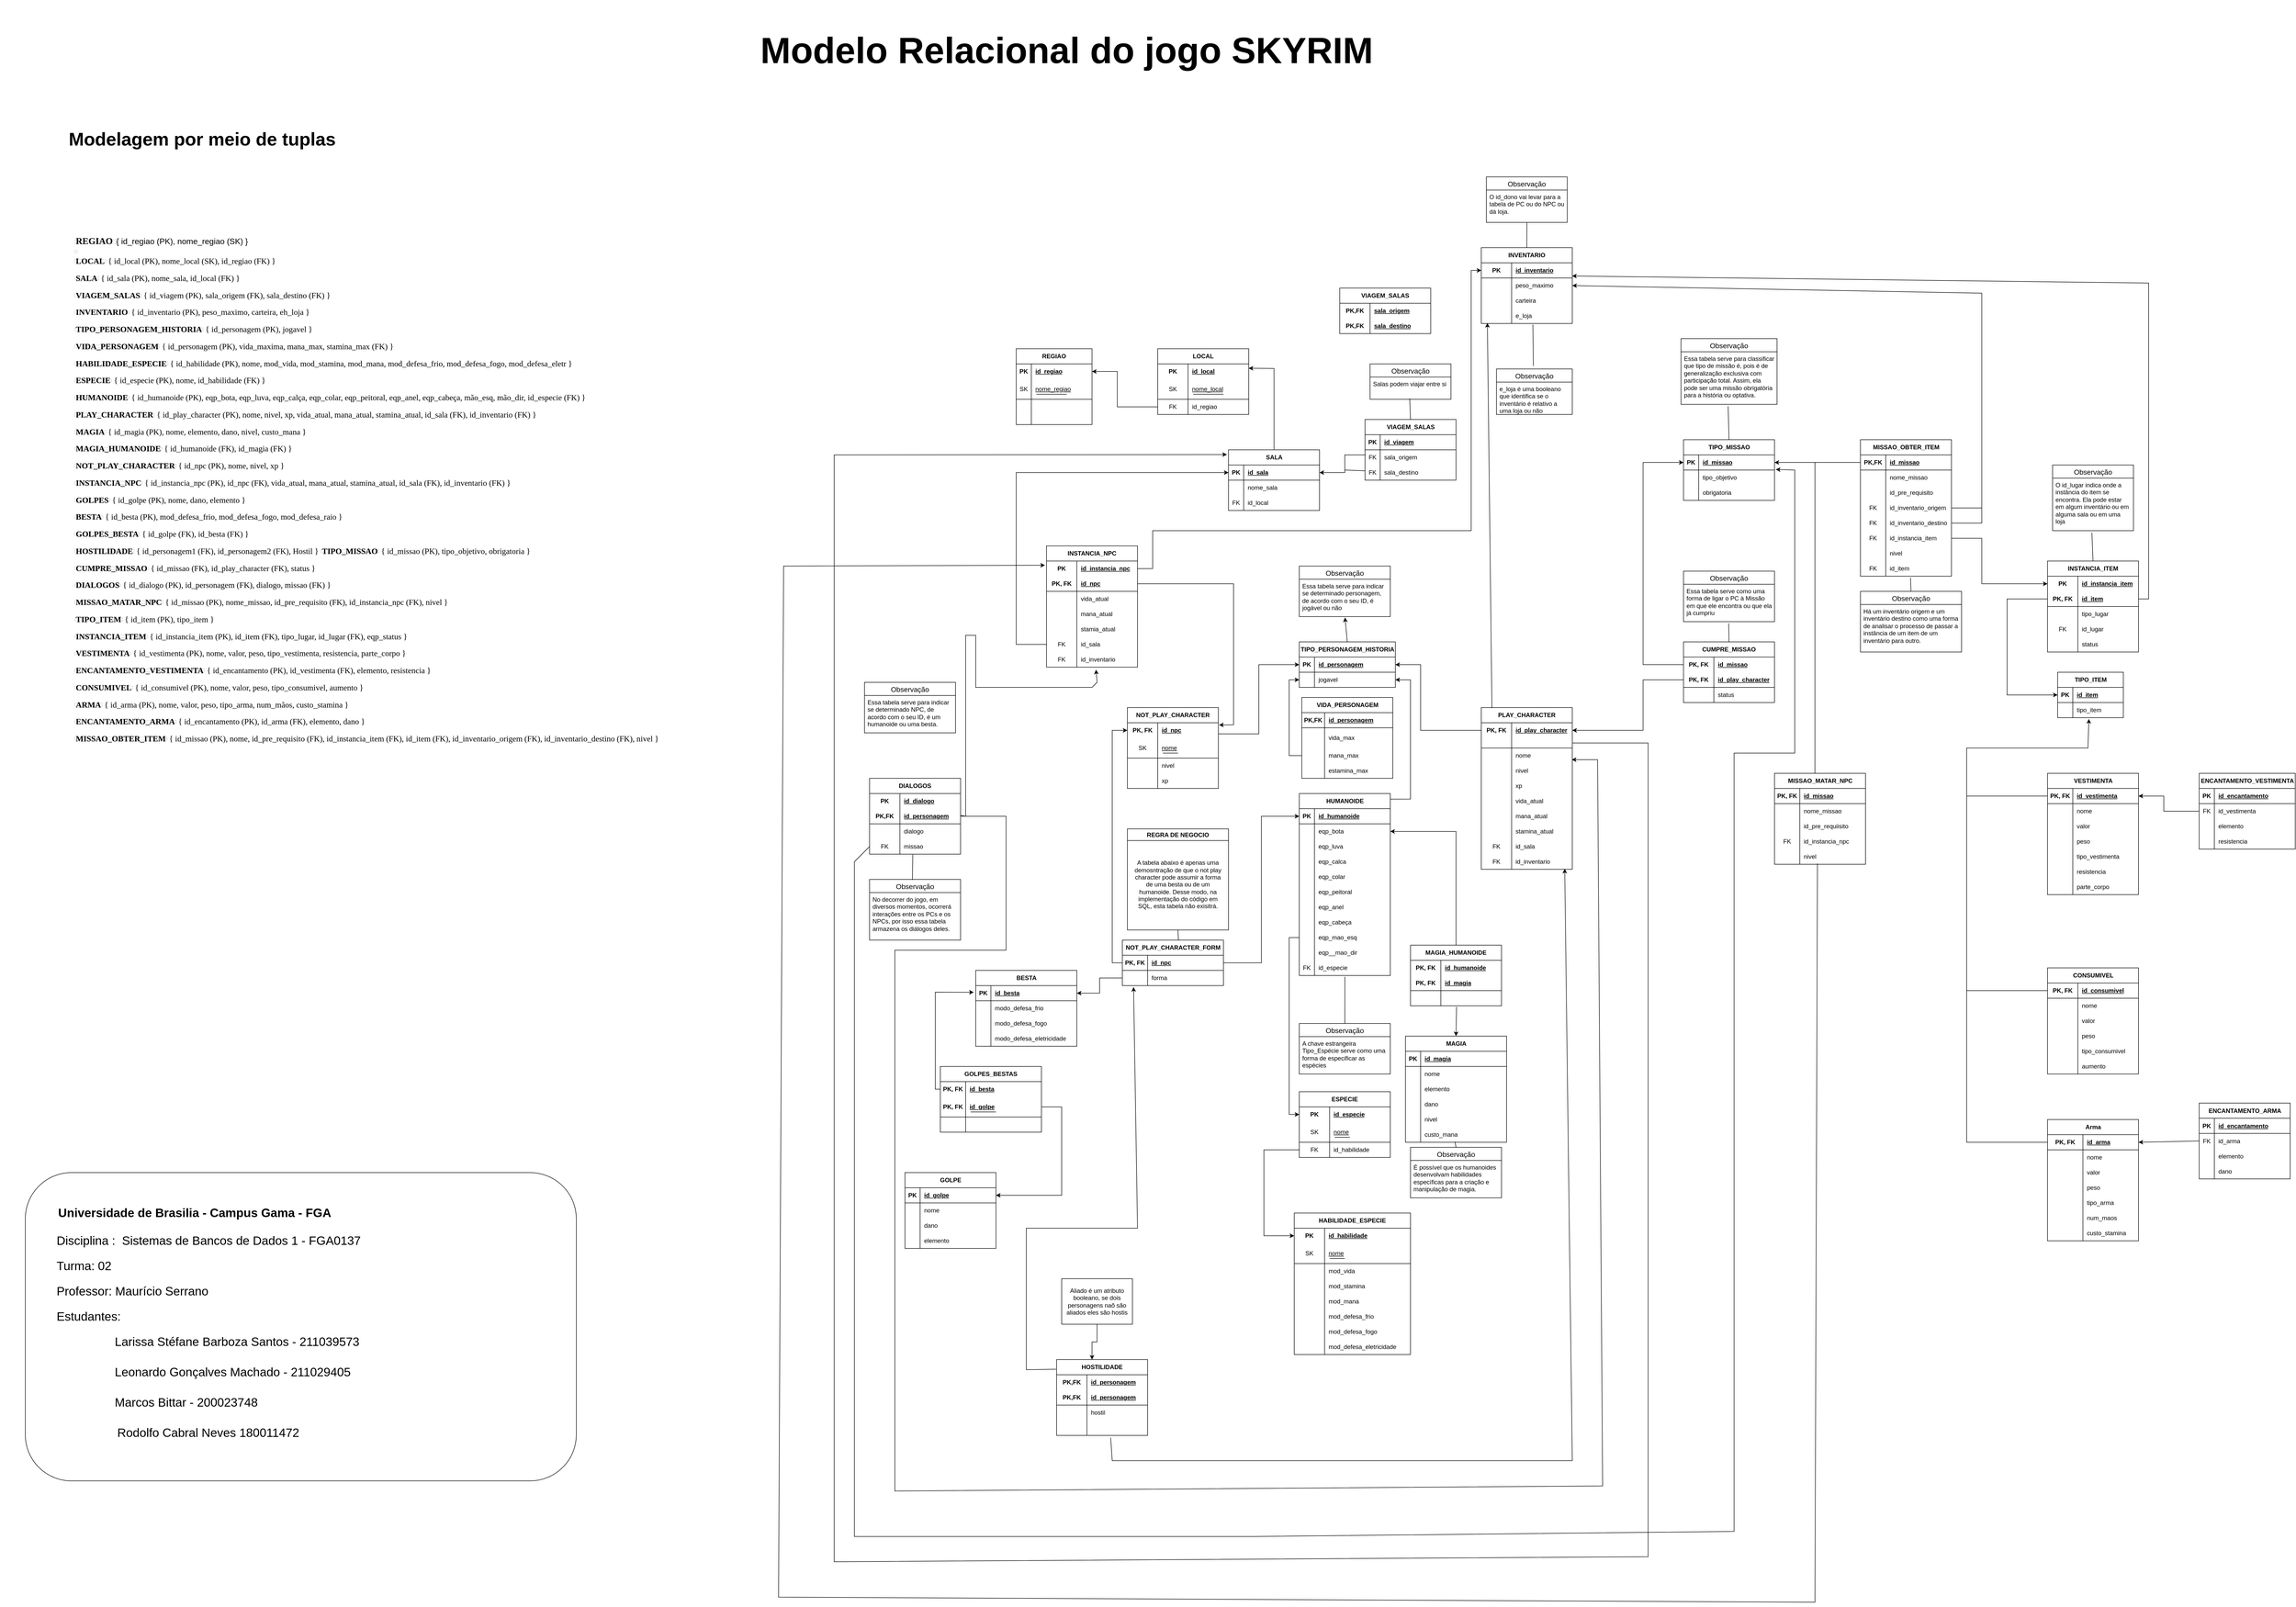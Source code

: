 <mxfile version="21.7.5" type="device">
  <diagram name="Page-1" id="_lLYF6QH7Wd8M_aZJR7j">
    <mxGraphModel dx="1816" dy="1124" grid="1" gridSize="10" guides="1" tooltips="1" connect="1" arrows="1" fold="1" page="1" pageScale="1" pageWidth="4681" pageHeight="3300" math="0" shadow="0">
      <root>
        <mxCell id="0" />
        <mxCell id="1" parent="0" />
        <mxCell id="2CMmIon2-wsqLKdLt5QU-19" value="REGIAO" style="shape=table;startSize=30;container=1;collapsible=1;childLayout=tableLayout;fixedRows=1;rowLines=0;fontStyle=1;align=center;resizeLast=1;html=1;whiteSpace=wrap;" parent="1" vertex="1">
          <mxGeometry x="2100" y="800" width="150" height="150" as="geometry" />
        </mxCell>
        <mxCell id="2CMmIon2-wsqLKdLt5QU-20" value="" style="shape=tableRow;horizontal=0;startSize=0;swimlaneHead=0;swimlaneBody=0;fillColor=none;collapsible=0;dropTarget=0;points=[[0,0.5],[1,0.5]];portConstraint=eastwest;top=0;left=0;right=0;bottom=0;html=1;" parent="2CMmIon2-wsqLKdLt5QU-19" vertex="1">
          <mxGeometry y="30" width="150" height="30" as="geometry" />
        </mxCell>
        <mxCell id="2CMmIon2-wsqLKdLt5QU-21" value="PK" style="shape=partialRectangle;connectable=0;fillColor=none;top=0;left=0;bottom=0;right=0;fontStyle=1;overflow=hidden;html=1;whiteSpace=wrap;" parent="2CMmIon2-wsqLKdLt5QU-20" vertex="1">
          <mxGeometry width="30" height="30" as="geometry">
            <mxRectangle width="30" height="30" as="alternateBounds" />
          </mxGeometry>
        </mxCell>
        <mxCell id="2CMmIon2-wsqLKdLt5QU-22" value="id_regiao" style="shape=partialRectangle;connectable=0;fillColor=none;top=0;left=0;bottom=0;right=0;align=left;spacingLeft=6;fontStyle=5;overflow=hidden;html=1;whiteSpace=wrap;" parent="2CMmIon2-wsqLKdLt5QU-20" vertex="1">
          <mxGeometry x="30" width="120" height="30" as="geometry">
            <mxRectangle width="120" height="30" as="alternateBounds" />
          </mxGeometry>
        </mxCell>
        <mxCell id="2CMmIon2-wsqLKdLt5QU-23" value="" style="shape=tableRow;horizontal=0;startSize=0;swimlaneHead=0;swimlaneBody=0;fillColor=none;collapsible=0;dropTarget=0;points=[[0,0.5],[1,0.5]];portConstraint=eastwest;top=0;left=0;right=0;bottom=1;html=1;" parent="2CMmIon2-wsqLKdLt5QU-19" vertex="1">
          <mxGeometry y="60" width="150" height="40" as="geometry" />
        </mxCell>
        <mxCell id="2CMmIon2-wsqLKdLt5QU-24" value="&lt;span style=&quot;font-weight: normal;&quot;&gt;SK&lt;/span&gt;" style="shape=partialRectangle;connectable=0;fillColor=none;top=0;left=0;bottom=0;right=0;fontStyle=1;overflow=hidden;html=1;whiteSpace=wrap;" parent="2CMmIon2-wsqLKdLt5QU-23" vertex="1">
          <mxGeometry width="30" height="40" as="geometry">
            <mxRectangle width="30" height="40" as="alternateBounds" />
          </mxGeometry>
        </mxCell>
        <mxCell id="2CMmIon2-wsqLKdLt5QU-25" value="&lt;span style=&quot;font-weight: 400;&quot;&gt;nome_regiao&lt;/span&gt;" style="shape=partialRectangle;connectable=0;fillColor=none;top=0;left=0;bottom=0;right=0;align=left;spacingLeft=6;fontStyle=5;overflow=hidden;html=1;whiteSpace=wrap;" parent="2CMmIon2-wsqLKdLt5QU-23" vertex="1">
          <mxGeometry x="30" width="120" height="40" as="geometry">
            <mxRectangle width="120" height="40" as="alternateBounds" />
          </mxGeometry>
        </mxCell>
        <mxCell id="2CMmIon2-wsqLKdLt5QU-26" value="" style="shape=tableRow;horizontal=0;startSize=0;swimlaneHead=0;swimlaneBody=0;fillColor=none;collapsible=0;dropTarget=0;points=[[0,0.5],[1,0.5]];portConstraint=eastwest;top=0;left=0;right=0;bottom=0;html=1;" parent="2CMmIon2-wsqLKdLt5QU-19" vertex="1">
          <mxGeometry y="100" width="150" height="30" as="geometry" />
        </mxCell>
        <mxCell id="2CMmIon2-wsqLKdLt5QU-27" value="" style="shape=partialRectangle;connectable=0;fillColor=none;top=0;left=0;bottom=0;right=0;editable=1;overflow=hidden;html=1;whiteSpace=wrap;" parent="2CMmIon2-wsqLKdLt5QU-26" vertex="1">
          <mxGeometry width="30" height="30" as="geometry">
            <mxRectangle width="30" height="30" as="alternateBounds" />
          </mxGeometry>
        </mxCell>
        <mxCell id="2CMmIon2-wsqLKdLt5QU-28" value="" style="shape=partialRectangle;connectable=0;fillColor=none;top=0;left=0;bottom=0;right=0;align=left;spacingLeft=6;overflow=hidden;html=1;whiteSpace=wrap;" parent="2CMmIon2-wsqLKdLt5QU-26" vertex="1">
          <mxGeometry x="30" width="120" height="30" as="geometry">
            <mxRectangle width="120" height="30" as="alternateBounds" />
          </mxGeometry>
        </mxCell>
        <mxCell id="2CMmIon2-wsqLKdLt5QU-29" value="" style="shape=tableRow;horizontal=0;startSize=0;swimlaneHead=0;swimlaneBody=0;fillColor=none;collapsible=0;dropTarget=0;points=[[0,0.5],[1,0.5]];portConstraint=eastwest;top=0;left=0;right=0;bottom=0;html=1;" parent="2CMmIon2-wsqLKdLt5QU-19" vertex="1">
          <mxGeometry y="130" width="150" height="20" as="geometry" />
        </mxCell>
        <mxCell id="2CMmIon2-wsqLKdLt5QU-30" value="" style="shape=partialRectangle;connectable=0;fillColor=none;top=0;left=0;bottom=0;right=0;editable=1;overflow=hidden;html=1;whiteSpace=wrap;" parent="2CMmIon2-wsqLKdLt5QU-29" vertex="1">
          <mxGeometry width="30" height="20" as="geometry">
            <mxRectangle width="30" height="20" as="alternateBounds" />
          </mxGeometry>
        </mxCell>
        <mxCell id="2CMmIon2-wsqLKdLt5QU-31" value="" style="shape=partialRectangle;connectable=0;fillColor=none;top=0;left=0;bottom=0;right=0;align=left;spacingLeft=6;overflow=hidden;html=1;whiteSpace=wrap;" parent="2CMmIon2-wsqLKdLt5QU-29" vertex="1">
          <mxGeometry x="30" width="120" height="20" as="geometry">
            <mxRectangle width="120" height="20" as="alternateBounds" />
          </mxGeometry>
        </mxCell>
        <mxCell id="2CMmIon2-wsqLKdLt5QU-32" value="" style="endArrow=none;html=1;rounded=0;" parent="1" edge="1">
          <mxGeometry width="50" height="50" relative="1" as="geometry">
            <mxPoint x="2200" y="890" as="sourcePoint" />
            <mxPoint x="2140" y="890" as="targetPoint" />
          </mxGeometry>
        </mxCell>
        <mxCell id="2CMmIon2-wsqLKdLt5QU-70" value="LOCAL" style="shape=table;startSize=30;container=1;collapsible=1;childLayout=tableLayout;fixedRows=1;rowLines=0;fontStyle=1;align=center;resizeLast=1;html=1;whiteSpace=wrap;" parent="1" vertex="1">
          <mxGeometry x="2380" y="800" width="180" height="130" as="geometry" />
        </mxCell>
        <mxCell id="2CMmIon2-wsqLKdLt5QU-71" value="" style="shape=tableRow;horizontal=0;startSize=0;swimlaneHead=0;swimlaneBody=0;fillColor=none;collapsible=0;dropTarget=0;points=[[0,0.5],[1,0.5]];portConstraint=eastwest;top=0;left=0;right=0;bottom=0;html=1;" parent="2CMmIon2-wsqLKdLt5QU-70" vertex="1">
          <mxGeometry y="30" width="180" height="30" as="geometry" />
        </mxCell>
        <mxCell id="2CMmIon2-wsqLKdLt5QU-72" value="PK" style="shape=partialRectangle;connectable=0;fillColor=none;top=0;left=0;bottom=0;right=0;fontStyle=1;overflow=hidden;html=1;whiteSpace=wrap;" parent="2CMmIon2-wsqLKdLt5QU-71" vertex="1">
          <mxGeometry width="60" height="30" as="geometry">
            <mxRectangle width="60" height="30" as="alternateBounds" />
          </mxGeometry>
        </mxCell>
        <mxCell id="2CMmIon2-wsqLKdLt5QU-73" value="id_local" style="shape=partialRectangle;connectable=0;fillColor=none;top=0;left=0;bottom=0;right=0;align=left;spacingLeft=6;fontStyle=5;overflow=hidden;html=1;whiteSpace=wrap;" parent="2CMmIon2-wsqLKdLt5QU-71" vertex="1">
          <mxGeometry x="60" width="120" height="30" as="geometry">
            <mxRectangle width="120" height="30" as="alternateBounds" />
          </mxGeometry>
        </mxCell>
        <mxCell id="2CMmIon2-wsqLKdLt5QU-74" value="" style="shape=tableRow;horizontal=0;startSize=0;swimlaneHead=0;swimlaneBody=0;fillColor=none;collapsible=0;dropTarget=0;points=[[0,0.5],[1,0.5]];portConstraint=eastwest;top=0;left=0;right=0;bottom=1;html=1;" parent="2CMmIon2-wsqLKdLt5QU-70" vertex="1">
          <mxGeometry y="60" width="180" height="40" as="geometry" />
        </mxCell>
        <mxCell id="2CMmIon2-wsqLKdLt5QU-75" value="&lt;span style=&quot;font-weight: normal;&quot;&gt;SK&lt;/span&gt;" style="shape=partialRectangle;connectable=0;fillColor=none;top=0;left=0;bottom=0;right=0;fontStyle=1;overflow=hidden;html=1;whiteSpace=wrap;" parent="2CMmIon2-wsqLKdLt5QU-74" vertex="1">
          <mxGeometry width="60" height="40" as="geometry">
            <mxRectangle width="60" height="40" as="alternateBounds" />
          </mxGeometry>
        </mxCell>
        <mxCell id="2CMmIon2-wsqLKdLt5QU-76" value="&lt;span style=&quot;font-weight: normal;&quot;&gt;nome_local&lt;/span&gt;" style="shape=partialRectangle;connectable=0;fillColor=none;top=0;left=0;bottom=0;right=0;align=left;spacingLeft=6;fontStyle=5;overflow=hidden;html=1;whiteSpace=wrap;" parent="2CMmIon2-wsqLKdLt5QU-74" vertex="1">
          <mxGeometry x="60" width="120" height="40" as="geometry">
            <mxRectangle width="120" height="40" as="alternateBounds" />
          </mxGeometry>
        </mxCell>
        <mxCell id="2CMmIon2-wsqLKdLt5QU-77" value="" style="shape=tableRow;horizontal=0;startSize=0;swimlaneHead=0;swimlaneBody=0;fillColor=none;collapsible=0;dropTarget=0;points=[[0,0.5],[1,0.5]];portConstraint=eastwest;top=0;left=0;right=0;bottom=0;html=1;" parent="2CMmIon2-wsqLKdLt5QU-70" vertex="1">
          <mxGeometry y="100" width="180" height="30" as="geometry" />
        </mxCell>
        <mxCell id="2CMmIon2-wsqLKdLt5QU-78" value="FK" style="shape=partialRectangle;connectable=0;fillColor=none;top=0;left=0;bottom=0;right=0;editable=1;overflow=hidden;html=1;whiteSpace=wrap;" parent="2CMmIon2-wsqLKdLt5QU-77" vertex="1">
          <mxGeometry width="60" height="30" as="geometry">
            <mxRectangle width="60" height="30" as="alternateBounds" />
          </mxGeometry>
        </mxCell>
        <mxCell id="2CMmIon2-wsqLKdLt5QU-79" value="id_regiao" style="shape=partialRectangle;connectable=0;fillColor=none;top=0;left=0;bottom=0;right=0;align=left;spacingLeft=6;overflow=hidden;html=1;whiteSpace=wrap;" parent="2CMmIon2-wsqLKdLt5QU-77" vertex="1">
          <mxGeometry x="60" width="120" height="30" as="geometry">
            <mxRectangle width="120" height="30" as="alternateBounds" />
          </mxGeometry>
        </mxCell>
        <mxCell id="2CMmIon2-wsqLKdLt5QU-83" value="" style="endArrow=none;html=1;rounded=0;" parent="1" edge="1">
          <mxGeometry width="50" height="50" relative="1" as="geometry">
            <mxPoint x="2510" y="890" as="sourcePoint" />
            <mxPoint x="2450" y="890" as="targetPoint" />
            <Array as="points">
              <mxPoint x="2470" y="890" />
            </Array>
          </mxGeometry>
        </mxCell>
        <mxCell id="2CMmIon2-wsqLKdLt5QU-101" value="SALA" style="shape=table;startSize=30;container=1;collapsible=1;childLayout=tableLayout;fixedRows=1;rowLines=0;fontStyle=1;align=center;resizeLast=1;html=1;" parent="1" vertex="1">
          <mxGeometry x="2520" y="1000" width="180" height="120" as="geometry" />
        </mxCell>
        <mxCell id="2CMmIon2-wsqLKdLt5QU-102" value="" style="shape=tableRow;horizontal=0;startSize=0;swimlaneHead=0;swimlaneBody=0;fillColor=none;collapsible=0;dropTarget=0;points=[[0,0.5],[1,0.5]];portConstraint=eastwest;top=0;left=0;right=0;bottom=1;" parent="2CMmIon2-wsqLKdLt5QU-101" vertex="1">
          <mxGeometry y="30" width="180" height="30" as="geometry" />
        </mxCell>
        <mxCell id="2CMmIon2-wsqLKdLt5QU-103" value="PK" style="shape=partialRectangle;connectable=0;fillColor=none;top=0;left=0;bottom=0;right=0;fontStyle=1;overflow=hidden;whiteSpace=wrap;html=1;" parent="2CMmIon2-wsqLKdLt5QU-102" vertex="1">
          <mxGeometry width="30" height="30" as="geometry">
            <mxRectangle width="30" height="30" as="alternateBounds" />
          </mxGeometry>
        </mxCell>
        <mxCell id="2CMmIon2-wsqLKdLt5QU-104" value="id_sala" style="shape=partialRectangle;connectable=0;fillColor=none;top=0;left=0;bottom=0;right=0;align=left;spacingLeft=6;fontStyle=5;overflow=hidden;whiteSpace=wrap;html=1;" parent="2CMmIon2-wsqLKdLt5QU-102" vertex="1">
          <mxGeometry x="30" width="150" height="30" as="geometry">
            <mxRectangle width="150" height="30" as="alternateBounds" />
          </mxGeometry>
        </mxCell>
        <mxCell id="2CMmIon2-wsqLKdLt5QU-105" value="" style="shape=tableRow;horizontal=0;startSize=0;swimlaneHead=0;swimlaneBody=0;fillColor=none;collapsible=0;dropTarget=0;points=[[0,0.5],[1,0.5]];portConstraint=eastwest;top=0;left=0;right=0;bottom=0;" parent="2CMmIon2-wsqLKdLt5QU-101" vertex="1">
          <mxGeometry y="60" width="180" height="30" as="geometry" />
        </mxCell>
        <mxCell id="2CMmIon2-wsqLKdLt5QU-106" value="" style="shape=partialRectangle;connectable=0;fillColor=none;top=0;left=0;bottom=0;right=0;editable=1;overflow=hidden;whiteSpace=wrap;html=1;" parent="2CMmIon2-wsqLKdLt5QU-105" vertex="1">
          <mxGeometry width="30" height="30" as="geometry">
            <mxRectangle width="30" height="30" as="alternateBounds" />
          </mxGeometry>
        </mxCell>
        <mxCell id="2CMmIon2-wsqLKdLt5QU-107" value="nome_sala" style="shape=partialRectangle;connectable=0;fillColor=none;top=0;left=0;bottom=0;right=0;align=left;spacingLeft=6;overflow=hidden;whiteSpace=wrap;html=1;" parent="2CMmIon2-wsqLKdLt5QU-105" vertex="1">
          <mxGeometry x="30" width="150" height="30" as="geometry">
            <mxRectangle width="150" height="30" as="alternateBounds" />
          </mxGeometry>
        </mxCell>
        <mxCell id="2CMmIon2-wsqLKdLt5QU-108" value="" style="shape=tableRow;horizontal=0;startSize=0;swimlaneHead=0;swimlaneBody=0;fillColor=none;collapsible=0;dropTarget=0;points=[[0,0.5],[1,0.5]];portConstraint=eastwest;top=0;left=0;right=0;bottom=0;" parent="2CMmIon2-wsqLKdLt5QU-101" vertex="1">
          <mxGeometry y="90" width="180" height="30" as="geometry" />
        </mxCell>
        <mxCell id="2CMmIon2-wsqLKdLt5QU-109" value="FK" style="shape=partialRectangle;connectable=0;fillColor=none;top=0;left=0;bottom=0;right=0;editable=1;overflow=hidden;whiteSpace=wrap;html=1;" parent="2CMmIon2-wsqLKdLt5QU-108" vertex="1">
          <mxGeometry width="30" height="30" as="geometry">
            <mxRectangle width="30" height="30" as="alternateBounds" />
          </mxGeometry>
        </mxCell>
        <mxCell id="2CMmIon2-wsqLKdLt5QU-110" value="id_local" style="shape=partialRectangle;connectable=0;fillColor=none;top=0;left=0;bottom=0;right=0;align=left;spacingLeft=6;overflow=hidden;whiteSpace=wrap;html=1;" parent="2CMmIon2-wsqLKdLt5QU-108" vertex="1">
          <mxGeometry x="30" width="150" height="30" as="geometry">
            <mxRectangle width="150" height="30" as="alternateBounds" />
          </mxGeometry>
        </mxCell>
        <mxCell id="2CMmIon2-wsqLKdLt5QU-114" value="HUMANOIDE" style="shape=table;startSize=30;container=1;collapsible=1;childLayout=tableLayout;fixedRows=1;rowLines=0;fontStyle=1;align=center;resizeLast=1;html=1;" parent="1" vertex="1">
          <mxGeometry x="2660" y="1680" width="180" height="360" as="geometry" />
        </mxCell>
        <mxCell id="2CMmIon2-wsqLKdLt5QU-115" value="" style="shape=tableRow;horizontal=0;startSize=0;swimlaneHead=0;swimlaneBody=0;fillColor=none;collapsible=0;dropTarget=0;points=[[0,0.5],[1,0.5]];portConstraint=eastwest;top=0;left=0;right=0;bottom=1;" parent="2CMmIon2-wsqLKdLt5QU-114" vertex="1">
          <mxGeometry y="30" width="180" height="30" as="geometry" />
        </mxCell>
        <mxCell id="2CMmIon2-wsqLKdLt5QU-116" value="PK" style="shape=partialRectangle;connectable=0;fillColor=none;top=0;left=0;bottom=0;right=0;fontStyle=1;overflow=hidden;whiteSpace=wrap;html=1;" parent="2CMmIon2-wsqLKdLt5QU-115" vertex="1">
          <mxGeometry width="30" height="30" as="geometry">
            <mxRectangle width="30" height="30" as="alternateBounds" />
          </mxGeometry>
        </mxCell>
        <mxCell id="2CMmIon2-wsqLKdLt5QU-117" value="id_humanoide" style="shape=partialRectangle;connectable=0;fillColor=none;top=0;left=0;bottom=0;right=0;align=left;spacingLeft=6;fontStyle=5;overflow=hidden;whiteSpace=wrap;html=1;" parent="2CMmIon2-wsqLKdLt5QU-115" vertex="1">
          <mxGeometry x="30" width="150" height="30" as="geometry">
            <mxRectangle width="150" height="30" as="alternateBounds" />
          </mxGeometry>
        </mxCell>
        <mxCell id="2CMmIon2-wsqLKdLt5QU-146" value="" style="shape=tableRow;horizontal=0;startSize=0;swimlaneHead=0;swimlaneBody=0;fillColor=none;collapsible=0;dropTarget=0;points=[[0,0.5],[1,0.5]];portConstraint=eastwest;top=0;left=0;right=0;bottom=0;" parent="2CMmIon2-wsqLKdLt5QU-114" vertex="1">
          <mxGeometry y="60" width="180" height="30" as="geometry" />
        </mxCell>
        <mxCell id="2CMmIon2-wsqLKdLt5QU-147" value="" style="shape=partialRectangle;connectable=0;fillColor=none;top=0;left=0;bottom=0;right=0;editable=1;overflow=hidden;whiteSpace=wrap;html=1;" parent="2CMmIon2-wsqLKdLt5QU-146" vertex="1">
          <mxGeometry width="30" height="30" as="geometry">
            <mxRectangle width="30" height="30" as="alternateBounds" />
          </mxGeometry>
        </mxCell>
        <mxCell id="2CMmIon2-wsqLKdLt5QU-148" value="eqp_bota" style="shape=partialRectangle;connectable=0;fillColor=none;top=0;left=0;bottom=0;right=0;align=left;spacingLeft=6;overflow=hidden;whiteSpace=wrap;html=1;" parent="2CMmIon2-wsqLKdLt5QU-146" vertex="1">
          <mxGeometry x="30" width="150" height="30" as="geometry">
            <mxRectangle width="150" height="30" as="alternateBounds" />
          </mxGeometry>
        </mxCell>
        <mxCell id="2CMmIon2-wsqLKdLt5QU-149" value="" style="shape=tableRow;horizontal=0;startSize=0;swimlaneHead=0;swimlaneBody=0;fillColor=none;collapsible=0;dropTarget=0;points=[[0,0.5],[1,0.5]];portConstraint=eastwest;top=0;left=0;right=0;bottom=0;" parent="2CMmIon2-wsqLKdLt5QU-114" vertex="1">
          <mxGeometry y="90" width="180" height="30" as="geometry" />
        </mxCell>
        <mxCell id="2CMmIon2-wsqLKdLt5QU-150" value="" style="shape=partialRectangle;connectable=0;fillColor=none;top=0;left=0;bottom=0;right=0;editable=1;overflow=hidden;whiteSpace=wrap;html=1;" parent="2CMmIon2-wsqLKdLt5QU-149" vertex="1">
          <mxGeometry width="30" height="30" as="geometry">
            <mxRectangle width="30" height="30" as="alternateBounds" />
          </mxGeometry>
        </mxCell>
        <mxCell id="2CMmIon2-wsqLKdLt5QU-151" value="eqp_luva" style="shape=partialRectangle;connectable=0;fillColor=none;top=0;left=0;bottom=0;right=0;align=left;spacingLeft=6;overflow=hidden;whiteSpace=wrap;html=1;" parent="2CMmIon2-wsqLKdLt5QU-149" vertex="1">
          <mxGeometry x="30" width="150" height="30" as="geometry">
            <mxRectangle width="150" height="30" as="alternateBounds" />
          </mxGeometry>
        </mxCell>
        <mxCell id="2CMmIon2-wsqLKdLt5QU-174" value="" style="shape=tableRow;horizontal=0;startSize=0;swimlaneHead=0;swimlaneBody=0;fillColor=none;collapsible=0;dropTarget=0;points=[[0,0.5],[1,0.5]];portConstraint=eastwest;top=0;left=0;right=0;bottom=0;" parent="2CMmIon2-wsqLKdLt5QU-114" vertex="1">
          <mxGeometry y="120" width="180" height="30" as="geometry" />
        </mxCell>
        <mxCell id="2CMmIon2-wsqLKdLt5QU-175" value="" style="shape=partialRectangle;connectable=0;fillColor=none;top=0;left=0;bottom=0;right=0;editable=1;overflow=hidden;whiteSpace=wrap;html=1;" parent="2CMmIon2-wsqLKdLt5QU-174" vertex="1">
          <mxGeometry width="30" height="30" as="geometry">
            <mxRectangle width="30" height="30" as="alternateBounds" />
          </mxGeometry>
        </mxCell>
        <mxCell id="2CMmIon2-wsqLKdLt5QU-176" value="eqp_calca" style="shape=partialRectangle;connectable=0;fillColor=none;top=0;left=0;bottom=0;right=0;align=left;spacingLeft=6;overflow=hidden;whiteSpace=wrap;html=1;" parent="2CMmIon2-wsqLKdLt5QU-174" vertex="1">
          <mxGeometry x="30" width="150" height="30" as="geometry">
            <mxRectangle width="150" height="30" as="alternateBounds" />
          </mxGeometry>
        </mxCell>
        <mxCell id="2CMmIon2-wsqLKdLt5QU-177" value="" style="shape=tableRow;horizontal=0;startSize=0;swimlaneHead=0;swimlaneBody=0;fillColor=none;collapsible=0;dropTarget=0;points=[[0,0.5],[1,0.5]];portConstraint=eastwest;top=0;left=0;right=0;bottom=0;" parent="2CMmIon2-wsqLKdLt5QU-114" vertex="1">
          <mxGeometry y="150" width="180" height="30" as="geometry" />
        </mxCell>
        <mxCell id="2CMmIon2-wsqLKdLt5QU-178" value="" style="shape=partialRectangle;connectable=0;fillColor=none;top=0;left=0;bottom=0;right=0;editable=1;overflow=hidden;whiteSpace=wrap;html=1;" parent="2CMmIon2-wsqLKdLt5QU-177" vertex="1">
          <mxGeometry width="30" height="30" as="geometry">
            <mxRectangle width="30" height="30" as="alternateBounds" />
          </mxGeometry>
        </mxCell>
        <mxCell id="2CMmIon2-wsqLKdLt5QU-179" value="eqp_colar" style="shape=partialRectangle;connectable=0;fillColor=none;top=0;left=0;bottom=0;right=0;align=left;spacingLeft=6;overflow=hidden;whiteSpace=wrap;html=1;" parent="2CMmIon2-wsqLKdLt5QU-177" vertex="1">
          <mxGeometry x="30" width="150" height="30" as="geometry">
            <mxRectangle width="150" height="30" as="alternateBounds" />
          </mxGeometry>
        </mxCell>
        <mxCell id="2CMmIon2-wsqLKdLt5QU-180" value="" style="shape=tableRow;horizontal=0;startSize=0;swimlaneHead=0;swimlaneBody=0;fillColor=none;collapsible=0;dropTarget=0;points=[[0,0.5],[1,0.5]];portConstraint=eastwest;top=0;left=0;right=0;bottom=0;" parent="2CMmIon2-wsqLKdLt5QU-114" vertex="1">
          <mxGeometry y="180" width="180" height="30" as="geometry" />
        </mxCell>
        <mxCell id="2CMmIon2-wsqLKdLt5QU-181" value="" style="shape=partialRectangle;connectable=0;fillColor=none;top=0;left=0;bottom=0;right=0;editable=1;overflow=hidden;whiteSpace=wrap;html=1;" parent="2CMmIon2-wsqLKdLt5QU-180" vertex="1">
          <mxGeometry width="30" height="30" as="geometry">
            <mxRectangle width="30" height="30" as="alternateBounds" />
          </mxGeometry>
        </mxCell>
        <mxCell id="2CMmIon2-wsqLKdLt5QU-182" value="eqp_peitoral" style="shape=partialRectangle;connectable=0;fillColor=none;top=0;left=0;bottom=0;right=0;align=left;spacingLeft=6;overflow=hidden;whiteSpace=wrap;html=1;" parent="2CMmIon2-wsqLKdLt5QU-180" vertex="1">
          <mxGeometry x="30" width="150" height="30" as="geometry">
            <mxRectangle width="150" height="30" as="alternateBounds" />
          </mxGeometry>
        </mxCell>
        <mxCell id="2CMmIon2-wsqLKdLt5QU-183" value="" style="shape=tableRow;horizontal=0;startSize=0;swimlaneHead=0;swimlaneBody=0;fillColor=none;collapsible=0;dropTarget=0;points=[[0,0.5],[1,0.5]];portConstraint=eastwest;top=0;left=0;right=0;bottom=0;" parent="2CMmIon2-wsqLKdLt5QU-114" vertex="1">
          <mxGeometry y="210" width="180" height="30" as="geometry" />
        </mxCell>
        <mxCell id="2CMmIon2-wsqLKdLt5QU-184" value="" style="shape=partialRectangle;connectable=0;fillColor=none;top=0;left=0;bottom=0;right=0;editable=1;overflow=hidden;whiteSpace=wrap;html=1;" parent="2CMmIon2-wsqLKdLt5QU-183" vertex="1">
          <mxGeometry width="30" height="30" as="geometry">
            <mxRectangle width="30" height="30" as="alternateBounds" />
          </mxGeometry>
        </mxCell>
        <mxCell id="2CMmIon2-wsqLKdLt5QU-185" value="eqp_anel" style="shape=partialRectangle;connectable=0;fillColor=none;top=0;left=0;bottom=0;right=0;align=left;spacingLeft=6;overflow=hidden;whiteSpace=wrap;html=1;" parent="2CMmIon2-wsqLKdLt5QU-183" vertex="1">
          <mxGeometry x="30" width="150" height="30" as="geometry">
            <mxRectangle width="150" height="30" as="alternateBounds" />
          </mxGeometry>
        </mxCell>
        <mxCell id="2CMmIon2-wsqLKdLt5QU-186" value="" style="shape=tableRow;horizontal=0;startSize=0;swimlaneHead=0;swimlaneBody=0;fillColor=none;collapsible=0;dropTarget=0;points=[[0,0.5],[1,0.5]];portConstraint=eastwest;top=0;left=0;right=0;bottom=0;" parent="2CMmIon2-wsqLKdLt5QU-114" vertex="1">
          <mxGeometry y="240" width="180" height="30" as="geometry" />
        </mxCell>
        <mxCell id="2CMmIon2-wsqLKdLt5QU-187" value="" style="shape=partialRectangle;connectable=0;fillColor=none;top=0;left=0;bottom=0;right=0;editable=1;overflow=hidden;whiteSpace=wrap;html=1;" parent="2CMmIon2-wsqLKdLt5QU-186" vertex="1">
          <mxGeometry width="30" height="30" as="geometry">
            <mxRectangle width="30" height="30" as="alternateBounds" />
          </mxGeometry>
        </mxCell>
        <mxCell id="2CMmIon2-wsqLKdLt5QU-188" value="eqp_cabeça" style="shape=partialRectangle;connectable=0;fillColor=none;top=0;left=0;bottom=0;right=0;align=left;spacingLeft=6;overflow=hidden;whiteSpace=wrap;html=1;" parent="2CMmIon2-wsqLKdLt5QU-186" vertex="1">
          <mxGeometry x="30" width="150" height="30" as="geometry">
            <mxRectangle width="150" height="30" as="alternateBounds" />
          </mxGeometry>
        </mxCell>
        <mxCell id="2CMmIon2-wsqLKdLt5QU-189" value="" style="shape=tableRow;horizontal=0;startSize=0;swimlaneHead=0;swimlaneBody=0;fillColor=none;collapsible=0;dropTarget=0;points=[[0,0.5],[1,0.5]];portConstraint=eastwest;top=0;left=0;right=0;bottom=0;" parent="2CMmIon2-wsqLKdLt5QU-114" vertex="1">
          <mxGeometry y="270" width="180" height="30" as="geometry" />
        </mxCell>
        <mxCell id="2CMmIon2-wsqLKdLt5QU-190" value="" style="shape=partialRectangle;connectable=0;fillColor=none;top=0;left=0;bottom=0;right=0;editable=1;overflow=hidden;whiteSpace=wrap;html=1;" parent="2CMmIon2-wsqLKdLt5QU-189" vertex="1">
          <mxGeometry width="30" height="30" as="geometry">
            <mxRectangle width="30" height="30" as="alternateBounds" />
          </mxGeometry>
        </mxCell>
        <mxCell id="2CMmIon2-wsqLKdLt5QU-191" value="eqp_mao_esq" style="shape=partialRectangle;connectable=0;fillColor=none;top=0;left=0;bottom=0;right=0;align=left;spacingLeft=6;overflow=hidden;whiteSpace=wrap;html=1;" parent="2CMmIon2-wsqLKdLt5QU-189" vertex="1">
          <mxGeometry x="30" width="150" height="30" as="geometry">
            <mxRectangle width="150" height="30" as="alternateBounds" />
          </mxGeometry>
        </mxCell>
        <mxCell id="2CMmIon2-wsqLKdLt5QU-192" value="" style="shape=tableRow;horizontal=0;startSize=0;swimlaneHead=0;swimlaneBody=0;fillColor=none;collapsible=0;dropTarget=0;points=[[0,0.5],[1,0.5]];portConstraint=eastwest;top=0;left=0;right=0;bottom=0;" parent="2CMmIon2-wsqLKdLt5QU-114" vertex="1">
          <mxGeometry y="300" width="180" height="30" as="geometry" />
        </mxCell>
        <mxCell id="2CMmIon2-wsqLKdLt5QU-193" value="" style="shape=partialRectangle;connectable=0;fillColor=none;top=0;left=0;bottom=0;right=0;editable=1;overflow=hidden;whiteSpace=wrap;html=1;" parent="2CMmIon2-wsqLKdLt5QU-192" vertex="1">
          <mxGeometry width="30" height="30" as="geometry">
            <mxRectangle width="30" height="30" as="alternateBounds" />
          </mxGeometry>
        </mxCell>
        <mxCell id="2CMmIon2-wsqLKdLt5QU-194" value="eqp__mao_dir" style="shape=partialRectangle;connectable=0;fillColor=none;top=0;left=0;bottom=0;right=0;align=left;spacingLeft=6;overflow=hidden;whiteSpace=wrap;html=1;" parent="2CMmIon2-wsqLKdLt5QU-192" vertex="1">
          <mxGeometry x="30" width="150" height="30" as="geometry">
            <mxRectangle width="150" height="30" as="alternateBounds" />
          </mxGeometry>
        </mxCell>
        <mxCell id="SMQqKigKtV9C_3OmUSzq-120" value="" style="shape=tableRow;horizontal=0;startSize=0;swimlaneHead=0;swimlaneBody=0;fillColor=none;collapsible=0;dropTarget=0;points=[[0,0.5],[1,0.5]];portConstraint=eastwest;top=0;left=0;right=0;bottom=0;" parent="2CMmIon2-wsqLKdLt5QU-114" vertex="1">
          <mxGeometry y="330" width="180" height="30" as="geometry" />
        </mxCell>
        <mxCell id="SMQqKigKtV9C_3OmUSzq-121" value="FK" style="shape=partialRectangle;connectable=0;fillColor=none;top=0;left=0;bottom=0;right=0;editable=1;overflow=hidden;whiteSpace=wrap;html=1;" parent="SMQqKigKtV9C_3OmUSzq-120" vertex="1">
          <mxGeometry width="30" height="30" as="geometry">
            <mxRectangle width="30" height="30" as="alternateBounds" />
          </mxGeometry>
        </mxCell>
        <mxCell id="SMQqKigKtV9C_3OmUSzq-122" value="id_especie" style="shape=partialRectangle;connectable=0;fillColor=none;top=0;left=0;bottom=0;right=0;align=left;spacingLeft=6;overflow=hidden;whiteSpace=wrap;html=1;" parent="SMQqKigKtV9C_3OmUSzq-120" vertex="1">
          <mxGeometry x="30" width="150" height="30" as="geometry">
            <mxRectangle width="150" height="30" as="alternateBounds" />
          </mxGeometry>
        </mxCell>
        <mxCell id="2CMmIon2-wsqLKdLt5QU-279" value="NOT_PLAY_CHARACTER_FORM" style="shape=table;startSize=30;container=1;collapsible=1;childLayout=tableLayout;fixedRows=1;rowLines=0;fontStyle=1;align=center;resizeLast=1;html=1;" parent="1" vertex="1">
          <mxGeometry x="2310" y="1970" width="200" height="90" as="geometry" />
        </mxCell>
        <mxCell id="2CMmIon2-wsqLKdLt5QU-280" value="" style="shape=tableRow;horizontal=0;startSize=0;swimlaneHead=0;swimlaneBody=0;fillColor=none;collapsible=0;dropTarget=0;points=[[0,0.5],[1,0.5]];portConstraint=eastwest;top=0;left=0;right=0;bottom=1;" parent="2CMmIon2-wsqLKdLt5QU-279" vertex="1">
          <mxGeometry y="30" width="200" height="30" as="geometry" />
        </mxCell>
        <mxCell id="2CMmIon2-wsqLKdLt5QU-281" value="PK, FK" style="shape=partialRectangle;connectable=0;fillColor=none;top=0;left=0;bottom=0;right=0;fontStyle=1;overflow=hidden;whiteSpace=wrap;html=1;" parent="2CMmIon2-wsqLKdLt5QU-280" vertex="1">
          <mxGeometry width="50" height="30" as="geometry">
            <mxRectangle width="50" height="30" as="alternateBounds" />
          </mxGeometry>
        </mxCell>
        <mxCell id="2CMmIon2-wsqLKdLt5QU-282" value="id_npc" style="shape=partialRectangle;connectable=0;fillColor=none;top=0;left=0;bottom=0;right=0;align=left;spacingLeft=6;fontStyle=5;overflow=hidden;whiteSpace=wrap;html=1;" parent="2CMmIon2-wsqLKdLt5QU-280" vertex="1">
          <mxGeometry x="50" width="150" height="30" as="geometry">
            <mxRectangle width="150" height="30" as="alternateBounds" />
          </mxGeometry>
        </mxCell>
        <mxCell id="2CMmIon2-wsqLKdLt5QU-283" value="" style="shape=tableRow;horizontal=0;startSize=0;swimlaneHead=0;swimlaneBody=0;fillColor=none;collapsible=0;dropTarget=0;points=[[0,0.5],[1,0.5]];portConstraint=eastwest;top=0;left=0;right=0;bottom=0;" parent="2CMmIon2-wsqLKdLt5QU-279" vertex="1">
          <mxGeometry y="60" width="200" height="30" as="geometry" />
        </mxCell>
        <mxCell id="2CMmIon2-wsqLKdLt5QU-284" value="" style="shape=partialRectangle;connectable=0;fillColor=none;top=0;left=0;bottom=0;right=0;editable=1;overflow=hidden;whiteSpace=wrap;html=1;" parent="2CMmIon2-wsqLKdLt5QU-283" vertex="1">
          <mxGeometry width="50" height="30" as="geometry">
            <mxRectangle width="50" height="30" as="alternateBounds" />
          </mxGeometry>
        </mxCell>
        <mxCell id="2CMmIon2-wsqLKdLt5QU-285" value="forma" style="shape=partialRectangle;connectable=0;fillColor=none;top=0;left=0;bottom=0;right=0;align=left;spacingLeft=6;overflow=hidden;whiteSpace=wrap;html=1;" parent="2CMmIon2-wsqLKdLt5QU-283" vertex="1">
          <mxGeometry x="50" width="150" height="30" as="geometry">
            <mxRectangle width="150" height="30" as="alternateBounds" />
          </mxGeometry>
        </mxCell>
        <mxCell id="2CMmIon2-wsqLKdLt5QU-305" value="BESTA" style="shape=table;startSize=30;container=1;collapsible=1;childLayout=tableLayout;fixedRows=1;rowLines=0;fontStyle=1;align=center;resizeLast=1;html=1;" parent="1" vertex="1">
          <mxGeometry x="2020" y="2030" width="200" height="150" as="geometry" />
        </mxCell>
        <mxCell id="2CMmIon2-wsqLKdLt5QU-306" value="" style="shape=tableRow;horizontal=0;startSize=0;swimlaneHead=0;swimlaneBody=0;fillColor=none;collapsible=0;dropTarget=0;points=[[0,0.5],[1,0.5]];portConstraint=eastwest;top=0;left=0;right=0;bottom=1;" parent="2CMmIon2-wsqLKdLt5QU-305" vertex="1">
          <mxGeometry y="30" width="200" height="30" as="geometry" />
        </mxCell>
        <mxCell id="2CMmIon2-wsqLKdLt5QU-307" value="PK" style="shape=partialRectangle;connectable=0;fillColor=none;top=0;left=0;bottom=0;right=0;fontStyle=1;overflow=hidden;whiteSpace=wrap;html=1;" parent="2CMmIon2-wsqLKdLt5QU-306" vertex="1">
          <mxGeometry width="30" height="30" as="geometry">
            <mxRectangle width="30" height="30" as="alternateBounds" />
          </mxGeometry>
        </mxCell>
        <mxCell id="2CMmIon2-wsqLKdLt5QU-308" value="id_besta" style="shape=partialRectangle;connectable=0;fillColor=none;top=0;left=0;bottom=0;right=0;align=left;spacingLeft=6;fontStyle=5;overflow=hidden;whiteSpace=wrap;html=1;" parent="2CMmIon2-wsqLKdLt5QU-306" vertex="1">
          <mxGeometry x="30" width="170" height="30" as="geometry">
            <mxRectangle width="170" height="30" as="alternateBounds" />
          </mxGeometry>
        </mxCell>
        <mxCell id="2CMmIon2-wsqLKdLt5QU-321" value="" style="shape=tableRow;horizontal=0;startSize=0;swimlaneHead=0;swimlaneBody=0;fillColor=none;collapsible=0;dropTarget=0;points=[[0,0.5],[1,0.5]];portConstraint=eastwest;top=0;left=0;right=0;bottom=0;" parent="2CMmIon2-wsqLKdLt5QU-305" vertex="1">
          <mxGeometry y="60" width="200" height="30" as="geometry" />
        </mxCell>
        <mxCell id="2CMmIon2-wsqLKdLt5QU-322" value="" style="shape=partialRectangle;connectable=0;fillColor=none;top=0;left=0;bottom=0;right=0;editable=1;overflow=hidden;whiteSpace=wrap;html=1;" parent="2CMmIon2-wsqLKdLt5QU-321" vertex="1">
          <mxGeometry width="30" height="30" as="geometry">
            <mxRectangle width="30" height="30" as="alternateBounds" />
          </mxGeometry>
        </mxCell>
        <mxCell id="2CMmIon2-wsqLKdLt5QU-323" value="modo_defesa_frio" style="shape=partialRectangle;connectable=0;fillColor=none;top=0;left=0;bottom=0;right=0;align=left;spacingLeft=6;overflow=hidden;whiteSpace=wrap;html=1;" parent="2CMmIon2-wsqLKdLt5QU-321" vertex="1">
          <mxGeometry x="30" width="170" height="30" as="geometry">
            <mxRectangle width="170" height="30" as="alternateBounds" />
          </mxGeometry>
        </mxCell>
        <mxCell id="2CMmIon2-wsqLKdLt5QU-324" value="" style="shape=tableRow;horizontal=0;startSize=0;swimlaneHead=0;swimlaneBody=0;fillColor=none;collapsible=0;dropTarget=0;points=[[0,0.5],[1,0.5]];portConstraint=eastwest;top=0;left=0;right=0;bottom=0;" parent="2CMmIon2-wsqLKdLt5QU-305" vertex="1">
          <mxGeometry y="90" width="200" height="30" as="geometry" />
        </mxCell>
        <mxCell id="2CMmIon2-wsqLKdLt5QU-325" value="" style="shape=partialRectangle;connectable=0;fillColor=none;top=0;left=0;bottom=0;right=0;editable=1;overflow=hidden;whiteSpace=wrap;html=1;" parent="2CMmIon2-wsqLKdLt5QU-324" vertex="1">
          <mxGeometry width="30" height="30" as="geometry">
            <mxRectangle width="30" height="30" as="alternateBounds" />
          </mxGeometry>
        </mxCell>
        <mxCell id="2CMmIon2-wsqLKdLt5QU-326" value="modo_defesa_fogo" style="shape=partialRectangle;connectable=0;fillColor=none;top=0;left=0;bottom=0;right=0;align=left;spacingLeft=6;overflow=hidden;whiteSpace=wrap;html=1;" parent="2CMmIon2-wsqLKdLt5QU-324" vertex="1">
          <mxGeometry x="30" width="170" height="30" as="geometry">
            <mxRectangle width="170" height="30" as="alternateBounds" />
          </mxGeometry>
        </mxCell>
        <mxCell id="2CMmIon2-wsqLKdLt5QU-327" value="" style="shape=tableRow;horizontal=0;startSize=0;swimlaneHead=0;swimlaneBody=0;fillColor=none;collapsible=0;dropTarget=0;points=[[0,0.5],[1,0.5]];portConstraint=eastwest;top=0;left=0;right=0;bottom=0;" parent="2CMmIon2-wsqLKdLt5QU-305" vertex="1">
          <mxGeometry y="120" width="200" height="30" as="geometry" />
        </mxCell>
        <mxCell id="2CMmIon2-wsqLKdLt5QU-328" value="" style="shape=partialRectangle;connectable=0;fillColor=none;top=0;left=0;bottom=0;right=0;editable=1;overflow=hidden;whiteSpace=wrap;html=1;" parent="2CMmIon2-wsqLKdLt5QU-327" vertex="1">
          <mxGeometry width="30" height="30" as="geometry">
            <mxRectangle width="30" height="30" as="alternateBounds" />
          </mxGeometry>
        </mxCell>
        <mxCell id="2CMmIon2-wsqLKdLt5QU-329" value="modo_defesa_eletricidade" style="shape=partialRectangle;connectable=0;fillColor=none;top=0;left=0;bottom=0;right=0;align=left;spacingLeft=6;overflow=hidden;whiteSpace=wrap;html=1;" parent="2CMmIon2-wsqLKdLt5QU-327" vertex="1">
          <mxGeometry x="30" width="170" height="30" as="geometry">
            <mxRectangle width="170" height="30" as="alternateBounds" />
          </mxGeometry>
        </mxCell>
        <mxCell id="2CMmIon2-wsqLKdLt5QU-354" value="Observação" style="swimlane;fontStyle=0;childLayout=stackLayout;horizontal=1;startSize=26;horizontalStack=0;resizeParent=1;resizeParentMax=0;resizeLast=0;collapsible=1;marginBottom=0;align=center;fontSize=14;" parent="1" vertex="1">
          <mxGeometry x="1800" y="1460" width="180" height="100" as="geometry" />
        </mxCell>
        <mxCell id="2CMmIon2-wsqLKdLt5QU-356" value="Essa tabela serve para indicar se determinado NPC, de acordo com o seu ID, é um humanoide ou uma besta." style="text;strokeColor=none;fillColor=none;spacingLeft=4;spacingRight=4;overflow=hidden;rotatable=0;points=[[0,0.5],[1,0.5]];portConstraint=eastwest;fontSize=12;whiteSpace=wrap;html=1;" parent="2CMmIon2-wsqLKdLt5QU-354" vertex="1">
          <mxGeometry y="26" width="180" height="74" as="geometry" />
        </mxCell>
        <mxCell id="2CMmIon2-wsqLKdLt5QU-359" value="INSTANCIA_NPC" style="shape=table;startSize=30;container=1;collapsible=1;childLayout=tableLayout;fixedRows=1;rowLines=0;fontStyle=1;align=center;resizeLast=1;html=1;whiteSpace=wrap;" parent="1" vertex="1">
          <mxGeometry x="2160" y="1190" width="180" height="240" as="geometry" />
        </mxCell>
        <mxCell id="2CMmIon2-wsqLKdLt5QU-360" value="" style="shape=tableRow;horizontal=0;startSize=0;swimlaneHead=0;swimlaneBody=0;fillColor=none;collapsible=0;dropTarget=0;points=[[0,0.5],[1,0.5]];portConstraint=eastwest;top=0;left=0;right=0;bottom=0;html=1;" parent="2CMmIon2-wsqLKdLt5QU-359" vertex="1">
          <mxGeometry y="30" width="180" height="30" as="geometry" />
        </mxCell>
        <mxCell id="2CMmIon2-wsqLKdLt5QU-361" value="PK" style="shape=partialRectangle;connectable=0;fillColor=none;top=0;left=0;bottom=0;right=0;fontStyle=1;overflow=hidden;html=1;whiteSpace=wrap;" parent="2CMmIon2-wsqLKdLt5QU-360" vertex="1">
          <mxGeometry width="60" height="30" as="geometry">
            <mxRectangle width="60" height="30" as="alternateBounds" />
          </mxGeometry>
        </mxCell>
        <mxCell id="2CMmIon2-wsqLKdLt5QU-362" value="id_instancia_npc" style="shape=partialRectangle;connectable=0;fillColor=none;top=0;left=0;bottom=0;right=0;align=left;spacingLeft=6;fontStyle=5;overflow=hidden;html=1;whiteSpace=wrap;" parent="2CMmIon2-wsqLKdLt5QU-360" vertex="1">
          <mxGeometry x="60" width="120" height="30" as="geometry">
            <mxRectangle width="120" height="30" as="alternateBounds" />
          </mxGeometry>
        </mxCell>
        <mxCell id="2CMmIon2-wsqLKdLt5QU-363" value="" style="shape=tableRow;horizontal=0;startSize=0;swimlaneHead=0;swimlaneBody=0;fillColor=none;collapsible=0;dropTarget=0;points=[[0,0.5],[1,0.5]];portConstraint=eastwest;top=0;left=0;right=0;bottom=1;html=1;" parent="2CMmIon2-wsqLKdLt5QU-359" vertex="1">
          <mxGeometry y="60" width="180" height="30" as="geometry" />
        </mxCell>
        <mxCell id="2CMmIon2-wsqLKdLt5QU-364" value="PK, FK" style="shape=partialRectangle;connectable=0;fillColor=none;top=0;left=0;bottom=0;right=0;fontStyle=1;overflow=hidden;html=1;whiteSpace=wrap;" parent="2CMmIon2-wsqLKdLt5QU-363" vertex="1">
          <mxGeometry width="60" height="30" as="geometry">
            <mxRectangle width="60" height="30" as="alternateBounds" />
          </mxGeometry>
        </mxCell>
        <mxCell id="2CMmIon2-wsqLKdLt5QU-365" value="id_npc" style="shape=partialRectangle;connectable=0;fillColor=none;top=0;left=0;bottom=0;right=0;align=left;spacingLeft=6;fontStyle=5;overflow=hidden;html=1;whiteSpace=wrap;" parent="2CMmIon2-wsqLKdLt5QU-363" vertex="1">
          <mxGeometry x="60" width="120" height="30" as="geometry">
            <mxRectangle width="120" height="30" as="alternateBounds" />
          </mxGeometry>
        </mxCell>
        <mxCell id="2CMmIon2-wsqLKdLt5QU-366" value="" style="shape=tableRow;horizontal=0;startSize=0;swimlaneHead=0;swimlaneBody=0;fillColor=none;collapsible=0;dropTarget=0;points=[[0,0.5],[1,0.5]];portConstraint=eastwest;top=0;left=0;right=0;bottom=0;html=1;" parent="2CMmIon2-wsqLKdLt5QU-359" vertex="1">
          <mxGeometry y="90" width="180" height="30" as="geometry" />
        </mxCell>
        <mxCell id="2CMmIon2-wsqLKdLt5QU-367" value="" style="shape=partialRectangle;connectable=0;fillColor=none;top=0;left=0;bottom=0;right=0;editable=1;overflow=hidden;html=1;whiteSpace=wrap;" parent="2CMmIon2-wsqLKdLt5QU-366" vertex="1">
          <mxGeometry width="60" height="30" as="geometry">
            <mxRectangle width="60" height="30" as="alternateBounds" />
          </mxGeometry>
        </mxCell>
        <mxCell id="2CMmIon2-wsqLKdLt5QU-368" value="vida_atual" style="shape=partialRectangle;connectable=0;fillColor=none;top=0;left=0;bottom=0;right=0;align=left;spacingLeft=6;overflow=hidden;html=1;whiteSpace=wrap;" parent="2CMmIon2-wsqLKdLt5QU-366" vertex="1">
          <mxGeometry x="60" width="120" height="30" as="geometry">
            <mxRectangle width="120" height="30" as="alternateBounds" />
          </mxGeometry>
        </mxCell>
        <mxCell id="2CMmIon2-wsqLKdLt5QU-369" value="" style="shape=tableRow;horizontal=0;startSize=0;swimlaneHead=0;swimlaneBody=0;fillColor=none;collapsible=0;dropTarget=0;points=[[0,0.5],[1,0.5]];portConstraint=eastwest;top=0;left=0;right=0;bottom=0;html=1;" parent="2CMmIon2-wsqLKdLt5QU-359" vertex="1">
          <mxGeometry y="120" width="180" height="30" as="geometry" />
        </mxCell>
        <mxCell id="2CMmIon2-wsqLKdLt5QU-370" value="" style="shape=partialRectangle;connectable=0;fillColor=none;top=0;left=0;bottom=0;right=0;editable=1;overflow=hidden;html=1;whiteSpace=wrap;" parent="2CMmIon2-wsqLKdLt5QU-369" vertex="1">
          <mxGeometry width="60" height="30" as="geometry">
            <mxRectangle width="60" height="30" as="alternateBounds" />
          </mxGeometry>
        </mxCell>
        <mxCell id="2CMmIon2-wsqLKdLt5QU-371" value="mana_atual" style="shape=partialRectangle;connectable=0;fillColor=none;top=0;left=0;bottom=0;right=0;align=left;spacingLeft=6;overflow=hidden;html=1;whiteSpace=wrap;" parent="2CMmIon2-wsqLKdLt5QU-369" vertex="1">
          <mxGeometry x="60" width="120" height="30" as="geometry">
            <mxRectangle width="120" height="30" as="alternateBounds" />
          </mxGeometry>
        </mxCell>
        <mxCell id="2CMmIon2-wsqLKdLt5QU-372" value="" style="shape=tableRow;horizontal=0;startSize=0;swimlaneHead=0;swimlaneBody=0;fillColor=none;collapsible=0;dropTarget=0;points=[[0,0.5],[1,0.5]];portConstraint=eastwest;top=0;left=0;right=0;bottom=0;html=1;" parent="2CMmIon2-wsqLKdLt5QU-359" vertex="1">
          <mxGeometry y="150" width="180" height="30" as="geometry" />
        </mxCell>
        <mxCell id="2CMmIon2-wsqLKdLt5QU-373" value="" style="shape=partialRectangle;connectable=0;fillColor=none;top=0;left=0;bottom=0;right=0;editable=1;overflow=hidden;html=1;whiteSpace=wrap;" parent="2CMmIon2-wsqLKdLt5QU-372" vertex="1">
          <mxGeometry width="60" height="30" as="geometry">
            <mxRectangle width="60" height="30" as="alternateBounds" />
          </mxGeometry>
        </mxCell>
        <mxCell id="2CMmIon2-wsqLKdLt5QU-374" value="stamia_atual" style="shape=partialRectangle;connectable=0;fillColor=none;top=0;left=0;bottom=0;right=0;align=left;spacingLeft=6;overflow=hidden;html=1;whiteSpace=wrap;" parent="2CMmIon2-wsqLKdLt5QU-372" vertex="1">
          <mxGeometry x="60" width="120" height="30" as="geometry">
            <mxRectangle width="120" height="30" as="alternateBounds" />
          </mxGeometry>
        </mxCell>
        <mxCell id="2CMmIon2-wsqLKdLt5QU-375" value="" style="shape=tableRow;horizontal=0;startSize=0;swimlaneHead=0;swimlaneBody=0;fillColor=none;collapsible=0;dropTarget=0;points=[[0,0.5],[1,0.5]];portConstraint=eastwest;top=0;left=0;right=0;bottom=0;html=1;" parent="2CMmIon2-wsqLKdLt5QU-359" vertex="1">
          <mxGeometry y="180" width="180" height="30" as="geometry" />
        </mxCell>
        <mxCell id="2CMmIon2-wsqLKdLt5QU-376" value="FK" style="shape=partialRectangle;connectable=0;fillColor=none;top=0;left=0;bottom=0;right=0;editable=1;overflow=hidden;html=1;whiteSpace=wrap;" parent="2CMmIon2-wsqLKdLt5QU-375" vertex="1">
          <mxGeometry width="60" height="30" as="geometry">
            <mxRectangle width="60" height="30" as="alternateBounds" />
          </mxGeometry>
        </mxCell>
        <mxCell id="2CMmIon2-wsqLKdLt5QU-377" value="id_sala" style="shape=partialRectangle;connectable=0;fillColor=none;top=0;left=0;bottom=0;right=0;align=left;spacingLeft=6;overflow=hidden;html=1;whiteSpace=wrap;" parent="2CMmIon2-wsqLKdLt5QU-375" vertex="1">
          <mxGeometry x="60" width="120" height="30" as="geometry">
            <mxRectangle width="120" height="30" as="alternateBounds" />
          </mxGeometry>
        </mxCell>
        <mxCell id="DH57mWlXmL7SIemwmoIg-67" value="" style="shape=tableRow;horizontal=0;startSize=0;swimlaneHead=0;swimlaneBody=0;fillColor=none;collapsible=0;dropTarget=0;points=[[0,0.5],[1,0.5]];portConstraint=eastwest;top=0;left=0;right=0;bottom=0;html=1;" vertex="1" parent="2CMmIon2-wsqLKdLt5QU-359">
          <mxGeometry y="210" width="180" height="30" as="geometry" />
        </mxCell>
        <mxCell id="DH57mWlXmL7SIemwmoIg-68" value="FK" style="shape=partialRectangle;connectable=0;fillColor=none;top=0;left=0;bottom=0;right=0;editable=1;overflow=hidden;html=1;whiteSpace=wrap;" vertex="1" parent="DH57mWlXmL7SIemwmoIg-67">
          <mxGeometry width="60" height="30" as="geometry">
            <mxRectangle width="60" height="30" as="alternateBounds" />
          </mxGeometry>
        </mxCell>
        <mxCell id="DH57mWlXmL7SIemwmoIg-69" value="id_inventario" style="shape=partialRectangle;connectable=0;fillColor=none;top=0;left=0;bottom=0;right=0;align=left;spacingLeft=6;overflow=hidden;html=1;whiteSpace=wrap;" vertex="1" parent="DH57mWlXmL7SIemwmoIg-67">
          <mxGeometry x="60" width="120" height="30" as="geometry">
            <mxRectangle width="120" height="30" as="alternateBounds" />
          </mxGeometry>
        </mxCell>
        <mxCell id="2CMmIon2-wsqLKdLt5QU-381" value="MISSAO_MATAR_NPC" style="shape=table;startSize=30;container=1;collapsible=1;childLayout=tableLayout;fixedRows=1;rowLines=0;fontStyle=1;align=center;resizeLast=1;html=1;" parent="1" vertex="1">
          <mxGeometry x="3600" y="1640" width="180" height="180" as="geometry" />
        </mxCell>
        <mxCell id="2CMmIon2-wsqLKdLt5QU-382" value="" style="shape=tableRow;horizontal=0;startSize=0;swimlaneHead=0;swimlaneBody=0;fillColor=none;collapsible=0;dropTarget=0;points=[[0,0.5],[1,0.5]];portConstraint=eastwest;top=0;left=0;right=0;bottom=1;" parent="2CMmIon2-wsqLKdLt5QU-381" vertex="1">
          <mxGeometry y="30" width="180" height="30" as="geometry" />
        </mxCell>
        <mxCell id="2CMmIon2-wsqLKdLt5QU-383" value="PK, FK" style="shape=partialRectangle;connectable=0;fillColor=none;top=0;left=0;bottom=0;right=0;fontStyle=1;overflow=hidden;whiteSpace=wrap;html=1;" parent="2CMmIon2-wsqLKdLt5QU-382" vertex="1">
          <mxGeometry width="50" height="30" as="geometry">
            <mxRectangle width="50" height="30" as="alternateBounds" />
          </mxGeometry>
        </mxCell>
        <mxCell id="2CMmIon2-wsqLKdLt5QU-384" value="id_missao" style="shape=partialRectangle;connectable=0;fillColor=none;top=0;left=0;bottom=0;right=0;align=left;spacingLeft=6;fontStyle=5;overflow=hidden;whiteSpace=wrap;html=1;" parent="2CMmIon2-wsqLKdLt5QU-382" vertex="1">
          <mxGeometry x="50" width="130" height="30" as="geometry">
            <mxRectangle width="130" height="30" as="alternateBounds" />
          </mxGeometry>
        </mxCell>
        <mxCell id="2CMmIon2-wsqLKdLt5QU-385" value="" style="shape=tableRow;horizontal=0;startSize=0;swimlaneHead=0;swimlaneBody=0;fillColor=none;collapsible=0;dropTarget=0;points=[[0,0.5],[1,0.5]];portConstraint=eastwest;top=0;left=0;right=0;bottom=0;" parent="2CMmIon2-wsqLKdLt5QU-381" vertex="1">
          <mxGeometry y="60" width="180" height="30" as="geometry" />
        </mxCell>
        <mxCell id="2CMmIon2-wsqLKdLt5QU-386" value="" style="shape=partialRectangle;connectable=0;fillColor=none;top=0;left=0;bottom=0;right=0;editable=1;overflow=hidden;whiteSpace=wrap;html=1;" parent="2CMmIon2-wsqLKdLt5QU-385" vertex="1">
          <mxGeometry width="50" height="30" as="geometry">
            <mxRectangle width="50" height="30" as="alternateBounds" />
          </mxGeometry>
        </mxCell>
        <mxCell id="2CMmIon2-wsqLKdLt5QU-387" value="nome_missao" style="shape=partialRectangle;connectable=0;fillColor=none;top=0;left=0;bottom=0;right=0;align=left;spacingLeft=6;overflow=hidden;whiteSpace=wrap;html=1;" parent="2CMmIon2-wsqLKdLt5QU-385" vertex="1">
          <mxGeometry x="50" width="130" height="30" as="geometry">
            <mxRectangle width="130" height="30" as="alternateBounds" />
          </mxGeometry>
        </mxCell>
        <mxCell id="SMQqKigKtV9C_3OmUSzq-304" value="" style="shape=tableRow;horizontal=0;startSize=0;swimlaneHead=0;swimlaneBody=0;fillColor=none;collapsible=0;dropTarget=0;points=[[0,0.5],[1,0.5]];portConstraint=eastwest;top=0;left=0;right=0;bottom=0;" parent="2CMmIon2-wsqLKdLt5QU-381" vertex="1">
          <mxGeometry y="90" width="180" height="30" as="geometry" />
        </mxCell>
        <mxCell id="SMQqKigKtV9C_3OmUSzq-305" value="" style="shape=partialRectangle;connectable=0;fillColor=none;top=0;left=0;bottom=0;right=0;editable=1;overflow=hidden;whiteSpace=wrap;html=1;" parent="SMQqKigKtV9C_3OmUSzq-304" vertex="1">
          <mxGeometry width="50" height="30" as="geometry">
            <mxRectangle width="50" height="30" as="alternateBounds" />
          </mxGeometry>
        </mxCell>
        <mxCell id="SMQqKigKtV9C_3OmUSzq-306" value="id_pre_requiisito" style="shape=partialRectangle;connectable=0;fillColor=none;top=0;left=0;bottom=0;right=0;align=left;spacingLeft=6;overflow=hidden;whiteSpace=wrap;html=1;" parent="SMQqKigKtV9C_3OmUSzq-304" vertex="1">
          <mxGeometry x="50" width="130" height="30" as="geometry">
            <mxRectangle width="130" height="30" as="alternateBounds" />
          </mxGeometry>
        </mxCell>
        <mxCell id="2CMmIon2-wsqLKdLt5QU-407" value="" style="shape=tableRow;horizontal=0;startSize=0;swimlaneHead=0;swimlaneBody=0;fillColor=none;collapsible=0;dropTarget=0;points=[[0,0.5],[1,0.5]];portConstraint=eastwest;top=0;left=0;right=0;bottom=0;" parent="2CMmIon2-wsqLKdLt5QU-381" vertex="1">
          <mxGeometry y="120" width="180" height="30" as="geometry" />
        </mxCell>
        <mxCell id="2CMmIon2-wsqLKdLt5QU-408" value="FK" style="shape=partialRectangle;connectable=0;fillColor=none;top=0;left=0;bottom=0;right=0;editable=1;overflow=hidden;whiteSpace=wrap;html=1;" parent="2CMmIon2-wsqLKdLt5QU-407" vertex="1">
          <mxGeometry width="50" height="30" as="geometry">
            <mxRectangle width="50" height="30" as="alternateBounds" />
          </mxGeometry>
        </mxCell>
        <mxCell id="2CMmIon2-wsqLKdLt5QU-409" value="id_instancia_npc" style="shape=partialRectangle;connectable=0;fillColor=none;top=0;left=0;bottom=0;right=0;align=left;spacingLeft=6;overflow=hidden;whiteSpace=wrap;html=1;" parent="2CMmIon2-wsqLKdLt5QU-407" vertex="1">
          <mxGeometry x="50" width="130" height="30" as="geometry">
            <mxRectangle width="130" height="30" as="alternateBounds" />
          </mxGeometry>
        </mxCell>
        <mxCell id="Coi4YVc1IPMpVcHQyAtY-15" value="" style="shape=tableRow;horizontal=0;startSize=0;swimlaneHead=0;swimlaneBody=0;fillColor=none;collapsible=0;dropTarget=0;points=[[0,0.5],[1,0.5]];portConstraint=eastwest;top=0;left=0;right=0;bottom=0;" parent="2CMmIon2-wsqLKdLt5QU-381" vertex="1">
          <mxGeometry y="150" width="180" height="30" as="geometry" />
        </mxCell>
        <mxCell id="Coi4YVc1IPMpVcHQyAtY-16" value="" style="shape=partialRectangle;connectable=0;fillColor=none;top=0;left=0;bottom=0;right=0;editable=1;overflow=hidden;whiteSpace=wrap;html=1;" parent="Coi4YVc1IPMpVcHQyAtY-15" vertex="1">
          <mxGeometry width="50" height="30" as="geometry">
            <mxRectangle width="50" height="30" as="alternateBounds" />
          </mxGeometry>
        </mxCell>
        <mxCell id="Coi4YVc1IPMpVcHQyAtY-17" value="nivel" style="shape=partialRectangle;connectable=0;fillColor=none;top=0;left=0;bottom=0;right=0;align=left;spacingLeft=6;overflow=hidden;whiteSpace=wrap;html=1;" parent="Coi4YVc1IPMpVcHQyAtY-15" vertex="1">
          <mxGeometry x="50" width="130" height="30" as="geometry">
            <mxRectangle width="130" height="30" as="alternateBounds" />
          </mxGeometry>
        </mxCell>
        <mxCell id="2CMmIon2-wsqLKdLt5QU-473" value="INVENTARIO" style="shape=table;startSize=30;container=1;collapsible=1;childLayout=tableLayout;fixedRows=1;rowLines=0;fontStyle=1;align=center;resizeLast=1;html=1;whiteSpace=wrap;" parent="1" vertex="1">
          <mxGeometry x="3020" y="600" width="180" height="150" as="geometry" />
        </mxCell>
        <mxCell id="2CMmIon2-wsqLKdLt5QU-477" value="" style="shape=tableRow;horizontal=0;startSize=0;swimlaneHead=0;swimlaneBody=0;fillColor=none;collapsible=0;dropTarget=0;points=[[0,0.5],[1,0.5]];portConstraint=eastwest;top=0;left=0;right=0;bottom=1;html=1;" parent="2CMmIon2-wsqLKdLt5QU-473" vertex="1">
          <mxGeometry y="30" width="180" height="30" as="geometry" />
        </mxCell>
        <mxCell id="2CMmIon2-wsqLKdLt5QU-478" value="PK" style="shape=partialRectangle;connectable=0;fillColor=none;top=0;left=0;bottom=0;right=0;fontStyle=1;overflow=hidden;html=1;whiteSpace=wrap;" parent="2CMmIon2-wsqLKdLt5QU-477" vertex="1">
          <mxGeometry width="60" height="30" as="geometry">
            <mxRectangle width="60" height="30" as="alternateBounds" />
          </mxGeometry>
        </mxCell>
        <mxCell id="2CMmIon2-wsqLKdLt5QU-479" value="id_inventario" style="shape=partialRectangle;connectable=0;fillColor=none;top=0;left=0;bottom=0;right=0;align=left;spacingLeft=6;fontStyle=5;overflow=hidden;html=1;whiteSpace=wrap;" parent="2CMmIon2-wsqLKdLt5QU-477" vertex="1">
          <mxGeometry x="60" width="120" height="30" as="geometry">
            <mxRectangle width="120" height="30" as="alternateBounds" />
          </mxGeometry>
        </mxCell>
        <mxCell id="2CMmIon2-wsqLKdLt5QU-480" value="" style="shape=tableRow;horizontal=0;startSize=0;swimlaneHead=0;swimlaneBody=0;fillColor=none;collapsible=0;dropTarget=0;points=[[0,0.5],[1,0.5]];portConstraint=eastwest;top=0;left=0;right=0;bottom=0;html=1;" parent="2CMmIon2-wsqLKdLt5QU-473" vertex="1">
          <mxGeometry y="60" width="180" height="30" as="geometry" />
        </mxCell>
        <mxCell id="2CMmIon2-wsqLKdLt5QU-481" value="" style="shape=partialRectangle;connectable=0;fillColor=none;top=0;left=0;bottom=0;right=0;editable=1;overflow=hidden;html=1;whiteSpace=wrap;" parent="2CMmIon2-wsqLKdLt5QU-480" vertex="1">
          <mxGeometry width="60" height="30" as="geometry">
            <mxRectangle width="60" height="30" as="alternateBounds" />
          </mxGeometry>
        </mxCell>
        <mxCell id="2CMmIon2-wsqLKdLt5QU-482" value="peso_maximo" style="shape=partialRectangle;connectable=0;fillColor=none;top=0;left=0;bottom=0;right=0;align=left;spacingLeft=6;overflow=hidden;html=1;whiteSpace=wrap;" parent="2CMmIon2-wsqLKdLt5QU-480" vertex="1">
          <mxGeometry x="60" width="120" height="30" as="geometry">
            <mxRectangle width="120" height="30" as="alternateBounds" />
          </mxGeometry>
        </mxCell>
        <mxCell id="2CMmIon2-wsqLKdLt5QU-483" value="" style="shape=tableRow;horizontal=0;startSize=0;swimlaneHead=0;swimlaneBody=0;fillColor=none;collapsible=0;dropTarget=0;points=[[0,0.5],[1,0.5]];portConstraint=eastwest;top=0;left=0;right=0;bottom=0;html=1;" parent="2CMmIon2-wsqLKdLt5QU-473" vertex="1">
          <mxGeometry y="90" width="180" height="30" as="geometry" />
        </mxCell>
        <mxCell id="2CMmIon2-wsqLKdLt5QU-484" value="" style="shape=partialRectangle;connectable=0;fillColor=none;top=0;left=0;bottom=0;right=0;editable=1;overflow=hidden;html=1;whiteSpace=wrap;" parent="2CMmIon2-wsqLKdLt5QU-483" vertex="1">
          <mxGeometry width="60" height="30" as="geometry">
            <mxRectangle width="60" height="30" as="alternateBounds" />
          </mxGeometry>
        </mxCell>
        <mxCell id="2CMmIon2-wsqLKdLt5QU-485" value="carteira" style="shape=partialRectangle;connectable=0;fillColor=none;top=0;left=0;bottom=0;right=0;align=left;spacingLeft=6;overflow=hidden;html=1;whiteSpace=wrap;" parent="2CMmIon2-wsqLKdLt5QU-483" vertex="1">
          <mxGeometry x="60" width="120" height="30" as="geometry">
            <mxRectangle width="120" height="30" as="alternateBounds" />
          </mxGeometry>
        </mxCell>
        <mxCell id="Coi4YVc1IPMpVcHQyAtY-7" value="" style="shape=tableRow;horizontal=0;startSize=0;swimlaneHead=0;swimlaneBody=0;fillColor=none;collapsible=0;dropTarget=0;points=[[0,0.5],[1,0.5]];portConstraint=eastwest;top=0;left=0;right=0;bottom=0;html=1;" parent="2CMmIon2-wsqLKdLt5QU-473" vertex="1">
          <mxGeometry y="120" width="180" height="30" as="geometry" />
        </mxCell>
        <mxCell id="Coi4YVc1IPMpVcHQyAtY-8" value="" style="shape=partialRectangle;connectable=0;fillColor=none;top=0;left=0;bottom=0;right=0;editable=1;overflow=hidden;html=1;whiteSpace=wrap;" parent="Coi4YVc1IPMpVcHQyAtY-7" vertex="1">
          <mxGeometry width="60" height="30" as="geometry">
            <mxRectangle width="60" height="30" as="alternateBounds" />
          </mxGeometry>
        </mxCell>
        <mxCell id="Coi4YVc1IPMpVcHQyAtY-9" value="e_loja" style="shape=partialRectangle;connectable=0;fillColor=none;top=0;left=0;bottom=0;right=0;align=left;spacingLeft=6;overflow=hidden;html=1;whiteSpace=wrap;" parent="Coi4YVc1IPMpVcHQyAtY-7" vertex="1">
          <mxGeometry x="60" width="120" height="30" as="geometry">
            <mxRectangle width="120" height="30" as="alternateBounds" />
          </mxGeometry>
        </mxCell>
        <mxCell id="2CMmIon2-wsqLKdLt5QU-486" value="Observação" style="swimlane;fontStyle=0;childLayout=stackLayout;horizontal=1;startSize=26;horizontalStack=0;resizeParent=1;resizeParentMax=0;resizeLast=0;collapsible=1;marginBottom=0;align=center;fontSize=14;" parent="1" vertex="1">
          <mxGeometry x="3030" y="460" width="160" height="90" as="geometry" />
        </mxCell>
        <mxCell id="2CMmIon2-wsqLKdLt5QU-487" value="O id_dono vai levar para a tabela de PC ou do NPC ou dá loja." style="text;strokeColor=none;fillColor=none;spacingLeft=4;spacingRight=4;overflow=hidden;rotatable=0;points=[[0,0.5],[1,0.5]];portConstraint=eastwest;fontSize=12;whiteSpace=wrap;html=1;" parent="2CMmIon2-wsqLKdLt5QU-486" vertex="1">
          <mxGeometry y="26" width="160" height="64" as="geometry" />
        </mxCell>
        <mxCell id="2CMmIon2-wsqLKdLt5QU-502" value="Arma" style="shape=table;startSize=30;container=1;collapsible=1;childLayout=tableLayout;fixedRows=1;rowLines=0;fontStyle=1;align=center;resizeLast=1;html=1;" parent="1" vertex="1">
          <mxGeometry x="4140" y="2325" width="180" height="240" as="geometry" />
        </mxCell>
        <mxCell id="2CMmIon2-wsqLKdLt5QU-503" value="" style="shape=tableRow;horizontal=0;startSize=0;swimlaneHead=0;swimlaneBody=0;fillColor=none;collapsible=0;dropTarget=0;points=[[0,0.5],[1,0.5]];portConstraint=eastwest;top=0;left=0;right=0;bottom=1;" parent="2CMmIon2-wsqLKdLt5QU-502" vertex="1">
          <mxGeometry y="30" width="180" height="30" as="geometry" />
        </mxCell>
        <mxCell id="2CMmIon2-wsqLKdLt5QU-504" value="PK, FK" style="shape=partialRectangle;connectable=0;fillColor=none;top=0;left=0;bottom=0;right=0;fontStyle=1;overflow=hidden;whiteSpace=wrap;html=1;" parent="2CMmIon2-wsqLKdLt5QU-503" vertex="1">
          <mxGeometry width="70" height="30" as="geometry">
            <mxRectangle width="70" height="30" as="alternateBounds" />
          </mxGeometry>
        </mxCell>
        <mxCell id="2CMmIon2-wsqLKdLt5QU-505" value="id_arma" style="shape=partialRectangle;connectable=0;fillColor=none;top=0;left=0;bottom=0;right=0;align=left;spacingLeft=6;fontStyle=5;overflow=hidden;whiteSpace=wrap;html=1;" parent="2CMmIon2-wsqLKdLt5QU-503" vertex="1">
          <mxGeometry x="70" width="110" height="30" as="geometry">
            <mxRectangle width="110" height="30" as="alternateBounds" />
          </mxGeometry>
        </mxCell>
        <mxCell id="2CMmIon2-wsqLKdLt5QU-506" value="" style="shape=tableRow;horizontal=0;startSize=0;swimlaneHead=0;swimlaneBody=0;fillColor=none;collapsible=0;dropTarget=0;points=[[0,0.5],[1,0.5]];portConstraint=eastwest;top=0;left=0;right=0;bottom=0;" parent="2CMmIon2-wsqLKdLt5QU-502" vertex="1">
          <mxGeometry y="60" width="180" height="30" as="geometry" />
        </mxCell>
        <mxCell id="2CMmIon2-wsqLKdLt5QU-507" value="" style="shape=partialRectangle;connectable=0;fillColor=none;top=0;left=0;bottom=0;right=0;editable=1;overflow=hidden;whiteSpace=wrap;html=1;" parent="2CMmIon2-wsqLKdLt5QU-506" vertex="1">
          <mxGeometry width="70" height="30" as="geometry">
            <mxRectangle width="70" height="30" as="alternateBounds" />
          </mxGeometry>
        </mxCell>
        <mxCell id="2CMmIon2-wsqLKdLt5QU-508" value="nome" style="shape=partialRectangle;connectable=0;fillColor=none;top=0;left=0;bottom=0;right=0;align=left;spacingLeft=6;overflow=hidden;whiteSpace=wrap;html=1;" parent="2CMmIon2-wsqLKdLt5QU-506" vertex="1">
          <mxGeometry x="70" width="110" height="30" as="geometry">
            <mxRectangle width="110" height="30" as="alternateBounds" />
          </mxGeometry>
        </mxCell>
        <mxCell id="2CMmIon2-wsqLKdLt5QU-509" value="" style="shape=tableRow;horizontal=0;startSize=0;swimlaneHead=0;swimlaneBody=0;fillColor=none;collapsible=0;dropTarget=0;points=[[0,0.5],[1,0.5]];portConstraint=eastwest;top=0;left=0;right=0;bottom=0;" parent="2CMmIon2-wsqLKdLt5QU-502" vertex="1">
          <mxGeometry y="90" width="180" height="30" as="geometry" />
        </mxCell>
        <mxCell id="2CMmIon2-wsqLKdLt5QU-510" value="" style="shape=partialRectangle;connectable=0;fillColor=none;top=0;left=0;bottom=0;right=0;editable=1;overflow=hidden;whiteSpace=wrap;html=1;" parent="2CMmIon2-wsqLKdLt5QU-509" vertex="1">
          <mxGeometry width="70" height="30" as="geometry">
            <mxRectangle width="70" height="30" as="alternateBounds" />
          </mxGeometry>
        </mxCell>
        <mxCell id="2CMmIon2-wsqLKdLt5QU-511" value="valor" style="shape=partialRectangle;connectable=0;fillColor=none;top=0;left=0;bottom=0;right=0;align=left;spacingLeft=6;overflow=hidden;whiteSpace=wrap;html=1;" parent="2CMmIon2-wsqLKdLt5QU-509" vertex="1">
          <mxGeometry x="70" width="110" height="30" as="geometry">
            <mxRectangle width="110" height="30" as="alternateBounds" />
          </mxGeometry>
        </mxCell>
        <mxCell id="2CMmIon2-wsqLKdLt5QU-512" value="" style="shape=tableRow;horizontal=0;startSize=0;swimlaneHead=0;swimlaneBody=0;fillColor=none;collapsible=0;dropTarget=0;points=[[0,0.5],[1,0.5]];portConstraint=eastwest;top=0;left=0;right=0;bottom=0;" parent="2CMmIon2-wsqLKdLt5QU-502" vertex="1">
          <mxGeometry y="120" width="180" height="30" as="geometry" />
        </mxCell>
        <mxCell id="2CMmIon2-wsqLKdLt5QU-513" value="" style="shape=partialRectangle;connectable=0;fillColor=none;top=0;left=0;bottom=0;right=0;editable=1;overflow=hidden;whiteSpace=wrap;html=1;" parent="2CMmIon2-wsqLKdLt5QU-512" vertex="1">
          <mxGeometry width="70" height="30" as="geometry">
            <mxRectangle width="70" height="30" as="alternateBounds" />
          </mxGeometry>
        </mxCell>
        <mxCell id="2CMmIon2-wsqLKdLt5QU-514" value="peso" style="shape=partialRectangle;connectable=0;fillColor=none;top=0;left=0;bottom=0;right=0;align=left;spacingLeft=6;overflow=hidden;whiteSpace=wrap;html=1;" parent="2CMmIon2-wsqLKdLt5QU-512" vertex="1">
          <mxGeometry x="70" width="110" height="30" as="geometry">
            <mxRectangle width="110" height="30" as="alternateBounds" />
          </mxGeometry>
        </mxCell>
        <mxCell id="2CMmIon2-wsqLKdLt5QU-515" value="" style="shape=tableRow;horizontal=0;startSize=0;swimlaneHead=0;swimlaneBody=0;fillColor=none;collapsible=0;dropTarget=0;points=[[0,0.5],[1,0.5]];portConstraint=eastwest;top=0;left=0;right=0;bottom=0;" parent="2CMmIon2-wsqLKdLt5QU-502" vertex="1">
          <mxGeometry y="150" width="180" height="30" as="geometry" />
        </mxCell>
        <mxCell id="2CMmIon2-wsqLKdLt5QU-516" value="" style="shape=partialRectangle;connectable=0;fillColor=none;top=0;left=0;bottom=0;right=0;editable=1;overflow=hidden;whiteSpace=wrap;html=1;" parent="2CMmIon2-wsqLKdLt5QU-515" vertex="1">
          <mxGeometry width="70" height="30" as="geometry">
            <mxRectangle width="70" height="30" as="alternateBounds" />
          </mxGeometry>
        </mxCell>
        <mxCell id="2CMmIon2-wsqLKdLt5QU-517" value="tipo_arma" style="shape=partialRectangle;connectable=0;fillColor=none;top=0;left=0;bottom=0;right=0;align=left;spacingLeft=6;overflow=hidden;whiteSpace=wrap;html=1;" parent="2CMmIon2-wsqLKdLt5QU-515" vertex="1">
          <mxGeometry x="70" width="110" height="30" as="geometry">
            <mxRectangle width="110" height="30" as="alternateBounds" />
          </mxGeometry>
        </mxCell>
        <mxCell id="2CMmIon2-wsqLKdLt5QU-518" value="" style="shape=tableRow;horizontal=0;startSize=0;swimlaneHead=0;swimlaneBody=0;fillColor=none;collapsible=0;dropTarget=0;points=[[0,0.5],[1,0.5]];portConstraint=eastwest;top=0;left=0;right=0;bottom=0;" parent="2CMmIon2-wsqLKdLt5QU-502" vertex="1">
          <mxGeometry y="180" width="180" height="30" as="geometry" />
        </mxCell>
        <mxCell id="2CMmIon2-wsqLKdLt5QU-519" value="" style="shape=partialRectangle;connectable=0;fillColor=none;top=0;left=0;bottom=0;right=0;editable=1;overflow=hidden;whiteSpace=wrap;html=1;" parent="2CMmIon2-wsqLKdLt5QU-518" vertex="1">
          <mxGeometry width="70" height="30" as="geometry">
            <mxRectangle width="70" height="30" as="alternateBounds" />
          </mxGeometry>
        </mxCell>
        <mxCell id="2CMmIon2-wsqLKdLt5QU-520" value="num_maos" style="shape=partialRectangle;connectable=0;fillColor=none;top=0;left=0;bottom=0;right=0;align=left;spacingLeft=6;overflow=hidden;whiteSpace=wrap;html=1;" parent="2CMmIon2-wsqLKdLt5QU-518" vertex="1">
          <mxGeometry x="70" width="110" height="30" as="geometry">
            <mxRectangle width="110" height="30" as="alternateBounds" />
          </mxGeometry>
        </mxCell>
        <mxCell id="2CMmIon2-wsqLKdLt5QU-521" value="" style="shape=tableRow;horizontal=0;startSize=0;swimlaneHead=0;swimlaneBody=0;fillColor=none;collapsible=0;dropTarget=0;points=[[0,0.5],[1,0.5]];portConstraint=eastwest;top=0;left=0;right=0;bottom=0;" parent="2CMmIon2-wsqLKdLt5QU-502" vertex="1">
          <mxGeometry y="210" width="180" height="30" as="geometry" />
        </mxCell>
        <mxCell id="2CMmIon2-wsqLKdLt5QU-522" value="" style="shape=partialRectangle;connectable=0;fillColor=none;top=0;left=0;bottom=0;right=0;editable=1;overflow=hidden;whiteSpace=wrap;html=1;" parent="2CMmIon2-wsqLKdLt5QU-521" vertex="1">
          <mxGeometry width="70" height="30" as="geometry">
            <mxRectangle width="70" height="30" as="alternateBounds" />
          </mxGeometry>
        </mxCell>
        <mxCell id="2CMmIon2-wsqLKdLt5QU-523" value="custo_stamina" style="shape=partialRectangle;connectable=0;fillColor=none;top=0;left=0;bottom=0;right=0;align=left;spacingLeft=6;overflow=hidden;whiteSpace=wrap;html=1;" parent="2CMmIon2-wsqLKdLt5QU-521" vertex="1">
          <mxGeometry x="70" width="110" height="30" as="geometry">
            <mxRectangle width="110" height="30" as="alternateBounds" />
          </mxGeometry>
        </mxCell>
        <mxCell id="2CMmIon2-wsqLKdLt5QU-530" value="VESTIMENTA" style="shape=table;startSize=30;container=1;collapsible=1;childLayout=tableLayout;fixedRows=1;rowLines=0;fontStyle=1;align=center;resizeLast=1;html=1;" parent="1" vertex="1">
          <mxGeometry x="4140" y="1640" width="180" height="240" as="geometry" />
        </mxCell>
        <mxCell id="2CMmIon2-wsqLKdLt5QU-531" value="" style="shape=tableRow;horizontal=0;startSize=0;swimlaneHead=0;swimlaneBody=0;fillColor=none;collapsible=0;dropTarget=0;points=[[0,0.5],[1,0.5]];portConstraint=eastwest;top=0;left=0;right=0;bottom=1;" parent="2CMmIon2-wsqLKdLt5QU-530" vertex="1">
          <mxGeometry y="30" width="180" height="30" as="geometry" />
        </mxCell>
        <mxCell id="2CMmIon2-wsqLKdLt5QU-532" value="PK, FK" style="shape=partialRectangle;connectable=0;fillColor=none;top=0;left=0;bottom=0;right=0;fontStyle=1;overflow=hidden;whiteSpace=wrap;html=1;" parent="2CMmIon2-wsqLKdLt5QU-531" vertex="1">
          <mxGeometry width="50" height="30" as="geometry">
            <mxRectangle width="50" height="30" as="alternateBounds" />
          </mxGeometry>
        </mxCell>
        <mxCell id="2CMmIon2-wsqLKdLt5QU-533" value="id_vestimenta" style="shape=partialRectangle;connectable=0;fillColor=none;top=0;left=0;bottom=0;right=0;align=left;spacingLeft=6;fontStyle=5;overflow=hidden;whiteSpace=wrap;html=1;" parent="2CMmIon2-wsqLKdLt5QU-531" vertex="1">
          <mxGeometry x="50" width="130" height="30" as="geometry">
            <mxRectangle width="130" height="30" as="alternateBounds" />
          </mxGeometry>
        </mxCell>
        <mxCell id="2CMmIon2-wsqLKdLt5QU-534" value="" style="shape=tableRow;horizontal=0;startSize=0;swimlaneHead=0;swimlaneBody=0;fillColor=none;collapsible=0;dropTarget=0;points=[[0,0.5],[1,0.5]];portConstraint=eastwest;top=0;left=0;right=0;bottom=0;" parent="2CMmIon2-wsqLKdLt5QU-530" vertex="1">
          <mxGeometry y="60" width="180" height="30" as="geometry" />
        </mxCell>
        <mxCell id="2CMmIon2-wsqLKdLt5QU-535" value="" style="shape=partialRectangle;connectable=0;fillColor=none;top=0;left=0;bottom=0;right=0;editable=1;overflow=hidden;whiteSpace=wrap;html=1;" parent="2CMmIon2-wsqLKdLt5QU-534" vertex="1">
          <mxGeometry width="50" height="30" as="geometry">
            <mxRectangle width="50" height="30" as="alternateBounds" />
          </mxGeometry>
        </mxCell>
        <mxCell id="2CMmIon2-wsqLKdLt5QU-536" value="nome" style="shape=partialRectangle;connectable=0;fillColor=none;top=0;left=0;bottom=0;right=0;align=left;spacingLeft=6;overflow=hidden;whiteSpace=wrap;html=1;" parent="2CMmIon2-wsqLKdLt5QU-534" vertex="1">
          <mxGeometry x="50" width="130" height="30" as="geometry">
            <mxRectangle width="130" height="30" as="alternateBounds" />
          </mxGeometry>
        </mxCell>
        <mxCell id="2CMmIon2-wsqLKdLt5QU-537" value="" style="shape=tableRow;horizontal=0;startSize=0;swimlaneHead=0;swimlaneBody=0;fillColor=none;collapsible=0;dropTarget=0;points=[[0,0.5],[1,0.5]];portConstraint=eastwest;top=0;left=0;right=0;bottom=0;" parent="2CMmIon2-wsqLKdLt5QU-530" vertex="1">
          <mxGeometry y="90" width="180" height="30" as="geometry" />
        </mxCell>
        <mxCell id="2CMmIon2-wsqLKdLt5QU-538" value="" style="shape=partialRectangle;connectable=0;fillColor=none;top=0;left=0;bottom=0;right=0;editable=1;overflow=hidden;whiteSpace=wrap;html=1;" parent="2CMmIon2-wsqLKdLt5QU-537" vertex="1">
          <mxGeometry width="50" height="30" as="geometry">
            <mxRectangle width="50" height="30" as="alternateBounds" />
          </mxGeometry>
        </mxCell>
        <mxCell id="2CMmIon2-wsqLKdLt5QU-539" value="valor" style="shape=partialRectangle;connectable=0;fillColor=none;top=0;left=0;bottom=0;right=0;align=left;spacingLeft=6;overflow=hidden;whiteSpace=wrap;html=1;" parent="2CMmIon2-wsqLKdLt5QU-537" vertex="1">
          <mxGeometry x="50" width="130" height="30" as="geometry">
            <mxRectangle width="130" height="30" as="alternateBounds" />
          </mxGeometry>
        </mxCell>
        <mxCell id="2CMmIon2-wsqLKdLt5QU-540" value="" style="shape=tableRow;horizontal=0;startSize=0;swimlaneHead=0;swimlaneBody=0;fillColor=none;collapsible=0;dropTarget=0;points=[[0,0.5],[1,0.5]];portConstraint=eastwest;top=0;left=0;right=0;bottom=0;" parent="2CMmIon2-wsqLKdLt5QU-530" vertex="1">
          <mxGeometry y="120" width="180" height="30" as="geometry" />
        </mxCell>
        <mxCell id="2CMmIon2-wsqLKdLt5QU-541" value="" style="shape=partialRectangle;connectable=0;fillColor=none;top=0;left=0;bottom=0;right=0;editable=1;overflow=hidden;whiteSpace=wrap;html=1;" parent="2CMmIon2-wsqLKdLt5QU-540" vertex="1">
          <mxGeometry width="50" height="30" as="geometry">
            <mxRectangle width="50" height="30" as="alternateBounds" />
          </mxGeometry>
        </mxCell>
        <mxCell id="2CMmIon2-wsqLKdLt5QU-542" value="peso" style="shape=partialRectangle;connectable=0;fillColor=none;top=0;left=0;bottom=0;right=0;align=left;spacingLeft=6;overflow=hidden;whiteSpace=wrap;html=1;" parent="2CMmIon2-wsqLKdLt5QU-540" vertex="1">
          <mxGeometry x="50" width="130" height="30" as="geometry">
            <mxRectangle width="130" height="30" as="alternateBounds" />
          </mxGeometry>
        </mxCell>
        <mxCell id="2CMmIon2-wsqLKdLt5QU-543" value="" style="shape=tableRow;horizontal=0;startSize=0;swimlaneHead=0;swimlaneBody=0;fillColor=none;collapsible=0;dropTarget=0;points=[[0,0.5],[1,0.5]];portConstraint=eastwest;top=0;left=0;right=0;bottom=0;" parent="2CMmIon2-wsqLKdLt5QU-530" vertex="1">
          <mxGeometry y="150" width="180" height="30" as="geometry" />
        </mxCell>
        <mxCell id="2CMmIon2-wsqLKdLt5QU-544" value="" style="shape=partialRectangle;connectable=0;fillColor=none;top=0;left=0;bottom=0;right=0;editable=1;overflow=hidden;whiteSpace=wrap;html=1;" parent="2CMmIon2-wsqLKdLt5QU-543" vertex="1">
          <mxGeometry width="50" height="30" as="geometry">
            <mxRectangle width="50" height="30" as="alternateBounds" />
          </mxGeometry>
        </mxCell>
        <mxCell id="2CMmIon2-wsqLKdLt5QU-545" value="tipo_vestimenta" style="shape=partialRectangle;connectable=0;fillColor=none;top=0;left=0;bottom=0;right=0;align=left;spacingLeft=6;overflow=hidden;whiteSpace=wrap;html=1;" parent="2CMmIon2-wsqLKdLt5QU-543" vertex="1">
          <mxGeometry x="50" width="130" height="30" as="geometry">
            <mxRectangle width="130" height="30" as="alternateBounds" />
          </mxGeometry>
        </mxCell>
        <mxCell id="2CMmIon2-wsqLKdLt5QU-546" value="" style="shape=tableRow;horizontal=0;startSize=0;swimlaneHead=0;swimlaneBody=0;fillColor=none;collapsible=0;dropTarget=0;points=[[0,0.5],[1,0.5]];portConstraint=eastwest;top=0;left=0;right=0;bottom=0;" parent="2CMmIon2-wsqLKdLt5QU-530" vertex="1">
          <mxGeometry y="180" width="180" height="30" as="geometry" />
        </mxCell>
        <mxCell id="2CMmIon2-wsqLKdLt5QU-547" value="" style="shape=partialRectangle;connectable=0;fillColor=none;top=0;left=0;bottom=0;right=0;editable=1;overflow=hidden;whiteSpace=wrap;html=1;" parent="2CMmIon2-wsqLKdLt5QU-546" vertex="1">
          <mxGeometry width="50" height="30" as="geometry">
            <mxRectangle width="50" height="30" as="alternateBounds" />
          </mxGeometry>
        </mxCell>
        <mxCell id="2CMmIon2-wsqLKdLt5QU-548" value="resistencia" style="shape=partialRectangle;connectable=0;fillColor=none;top=0;left=0;bottom=0;right=0;align=left;spacingLeft=6;overflow=hidden;whiteSpace=wrap;html=1;" parent="2CMmIon2-wsqLKdLt5QU-546" vertex="1">
          <mxGeometry x="50" width="130" height="30" as="geometry">
            <mxRectangle width="130" height="30" as="alternateBounds" />
          </mxGeometry>
        </mxCell>
        <mxCell id="2CMmIon2-wsqLKdLt5QU-549" value="" style="shape=tableRow;horizontal=0;startSize=0;swimlaneHead=0;swimlaneBody=0;fillColor=none;collapsible=0;dropTarget=0;points=[[0,0.5],[1,0.5]];portConstraint=eastwest;top=0;left=0;right=0;bottom=0;" parent="2CMmIon2-wsqLKdLt5QU-530" vertex="1">
          <mxGeometry y="210" width="180" height="30" as="geometry" />
        </mxCell>
        <mxCell id="2CMmIon2-wsqLKdLt5QU-550" value="" style="shape=partialRectangle;connectable=0;fillColor=none;top=0;left=0;bottom=0;right=0;editable=1;overflow=hidden;whiteSpace=wrap;html=1;" parent="2CMmIon2-wsqLKdLt5QU-549" vertex="1">
          <mxGeometry width="50" height="30" as="geometry">
            <mxRectangle width="50" height="30" as="alternateBounds" />
          </mxGeometry>
        </mxCell>
        <mxCell id="2CMmIon2-wsqLKdLt5QU-551" value="parte_corpo" style="shape=partialRectangle;connectable=0;fillColor=none;top=0;left=0;bottom=0;right=0;align=left;spacingLeft=6;overflow=hidden;whiteSpace=wrap;html=1;" parent="2CMmIon2-wsqLKdLt5QU-549" vertex="1">
          <mxGeometry x="50" width="130" height="30" as="geometry">
            <mxRectangle width="130" height="30" as="alternateBounds" />
          </mxGeometry>
        </mxCell>
        <mxCell id="2CMmIon2-wsqLKdLt5QU-558" value="CONSUMIVEL" style="shape=table;startSize=30;container=1;collapsible=1;childLayout=tableLayout;fixedRows=1;rowLines=0;fontStyle=1;align=center;resizeLast=1;html=1;" parent="1" vertex="1">
          <mxGeometry x="4140" y="2025" width="180" height="210" as="geometry" />
        </mxCell>
        <mxCell id="2CMmIon2-wsqLKdLt5QU-559" value="" style="shape=tableRow;horizontal=0;startSize=0;swimlaneHead=0;swimlaneBody=0;fillColor=none;collapsible=0;dropTarget=0;points=[[0,0.5],[1,0.5]];portConstraint=eastwest;top=0;left=0;right=0;bottom=1;" parent="2CMmIon2-wsqLKdLt5QU-558" vertex="1">
          <mxGeometry y="30" width="180" height="30" as="geometry" />
        </mxCell>
        <mxCell id="2CMmIon2-wsqLKdLt5QU-560" value="PK, FK" style="shape=partialRectangle;connectable=0;fillColor=none;top=0;left=0;bottom=0;right=0;fontStyle=1;overflow=hidden;whiteSpace=wrap;html=1;" parent="2CMmIon2-wsqLKdLt5QU-559" vertex="1">
          <mxGeometry width="60" height="30" as="geometry">
            <mxRectangle width="60" height="30" as="alternateBounds" />
          </mxGeometry>
        </mxCell>
        <mxCell id="2CMmIon2-wsqLKdLt5QU-561" value="id_consumivel" style="shape=partialRectangle;connectable=0;fillColor=none;top=0;left=0;bottom=0;right=0;align=left;spacingLeft=6;fontStyle=5;overflow=hidden;whiteSpace=wrap;html=1;" parent="2CMmIon2-wsqLKdLt5QU-559" vertex="1">
          <mxGeometry x="60" width="120" height="30" as="geometry">
            <mxRectangle width="120" height="30" as="alternateBounds" />
          </mxGeometry>
        </mxCell>
        <mxCell id="2CMmIon2-wsqLKdLt5QU-562" value="" style="shape=tableRow;horizontal=0;startSize=0;swimlaneHead=0;swimlaneBody=0;fillColor=none;collapsible=0;dropTarget=0;points=[[0,0.5],[1,0.5]];portConstraint=eastwest;top=0;left=0;right=0;bottom=0;" parent="2CMmIon2-wsqLKdLt5QU-558" vertex="1">
          <mxGeometry y="60" width="180" height="30" as="geometry" />
        </mxCell>
        <mxCell id="2CMmIon2-wsqLKdLt5QU-563" value="" style="shape=partialRectangle;connectable=0;fillColor=none;top=0;left=0;bottom=0;right=0;editable=1;overflow=hidden;whiteSpace=wrap;html=1;" parent="2CMmIon2-wsqLKdLt5QU-562" vertex="1">
          <mxGeometry width="60" height="30" as="geometry">
            <mxRectangle width="60" height="30" as="alternateBounds" />
          </mxGeometry>
        </mxCell>
        <mxCell id="2CMmIon2-wsqLKdLt5QU-564" value="nome" style="shape=partialRectangle;connectable=0;fillColor=none;top=0;left=0;bottom=0;right=0;align=left;spacingLeft=6;overflow=hidden;whiteSpace=wrap;html=1;" parent="2CMmIon2-wsqLKdLt5QU-562" vertex="1">
          <mxGeometry x="60" width="120" height="30" as="geometry">
            <mxRectangle width="120" height="30" as="alternateBounds" />
          </mxGeometry>
        </mxCell>
        <mxCell id="2CMmIon2-wsqLKdLt5QU-565" value="" style="shape=tableRow;horizontal=0;startSize=0;swimlaneHead=0;swimlaneBody=0;fillColor=none;collapsible=0;dropTarget=0;points=[[0,0.5],[1,0.5]];portConstraint=eastwest;top=0;left=0;right=0;bottom=0;" parent="2CMmIon2-wsqLKdLt5QU-558" vertex="1">
          <mxGeometry y="90" width="180" height="30" as="geometry" />
        </mxCell>
        <mxCell id="2CMmIon2-wsqLKdLt5QU-566" value="" style="shape=partialRectangle;connectable=0;fillColor=none;top=0;left=0;bottom=0;right=0;editable=1;overflow=hidden;whiteSpace=wrap;html=1;" parent="2CMmIon2-wsqLKdLt5QU-565" vertex="1">
          <mxGeometry width="60" height="30" as="geometry">
            <mxRectangle width="60" height="30" as="alternateBounds" />
          </mxGeometry>
        </mxCell>
        <mxCell id="2CMmIon2-wsqLKdLt5QU-567" value="valor" style="shape=partialRectangle;connectable=0;fillColor=none;top=0;left=0;bottom=0;right=0;align=left;spacingLeft=6;overflow=hidden;whiteSpace=wrap;html=1;" parent="2CMmIon2-wsqLKdLt5QU-565" vertex="1">
          <mxGeometry x="60" width="120" height="30" as="geometry">
            <mxRectangle width="120" height="30" as="alternateBounds" />
          </mxGeometry>
        </mxCell>
        <mxCell id="2CMmIon2-wsqLKdLt5QU-568" value="" style="shape=tableRow;horizontal=0;startSize=0;swimlaneHead=0;swimlaneBody=0;fillColor=none;collapsible=0;dropTarget=0;points=[[0,0.5],[1,0.5]];portConstraint=eastwest;top=0;left=0;right=0;bottom=0;" parent="2CMmIon2-wsqLKdLt5QU-558" vertex="1">
          <mxGeometry y="120" width="180" height="30" as="geometry" />
        </mxCell>
        <mxCell id="2CMmIon2-wsqLKdLt5QU-569" value="" style="shape=partialRectangle;connectable=0;fillColor=none;top=0;left=0;bottom=0;right=0;editable=1;overflow=hidden;whiteSpace=wrap;html=1;" parent="2CMmIon2-wsqLKdLt5QU-568" vertex="1">
          <mxGeometry width="60" height="30" as="geometry">
            <mxRectangle width="60" height="30" as="alternateBounds" />
          </mxGeometry>
        </mxCell>
        <mxCell id="2CMmIon2-wsqLKdLt5QU-570" value="peso" style="shape=partialRectangle;connectable=0;fillColor=none;top=0;left=0;bottom=0;right=0;align=left;spacingLeft=6;overflow=hidden;whiteSpace=wrap;html=1;" parent="2CMmIon2-wsqLKdLt5QU-568" vertex="1">
          <mxGeometry x="60" width="120" height="30" as="geometry">
            <mxRectangle width="120" height="30" as="alternateBounds" />
          </mxGeometry>
        </mxCell>
        <mxCell id="2CMmIon2-wsqLKdLt5QU-571" value="" style="shape=tableRow;horizontal=0;startSize=0;swimlaneHead=0;swimlaneBody=0;fillColor=none;collapsible=0;dropTarget=0;points=[[0,0.5],[1,0.5]];portConstraint=eastwest;top=0;left=0;right=0;bottom=0;" parent="2CMmIon2-wsqLKdLt5QU-558" vertex="1">
          <mxGeometry y="150" width="180" height="30" as="geometry" />
        </mxCell>
        <mxCell id="2CMmIon2-wsqLKdLt5QU-572" value="" style="shape=partialRectangle;connectable=0;fillColor=none;top=0;left=0;bottom=0;right=0;editable=1;overflow=hidden;whiteSpace=wrap;html=1;" parent="2CMmIon2-wsqLKdLt5QU-571" vertex="1">
          <mxGeometry width="60" height="30" as="geometry">
            <mxRectangle width="60" height="30" as="alternateBounds" />
          </mxGeometry>
        </mxCell>
        <mxCell id="2CMmIon2-wsqLKdLt5QU-573" value="tipo_consumivel" style="shape=partialRectangle;connectable=0;fillColor=none;top=0;left=0;bottom=0;right=0;align=left;spacingLeft=6;overflow=hidden;whiteSpace=wrap;html=1;" parent="2CMmIon2-wsqLKdLt5QU-571" vertex="1">
          <mxGeometry x="60" width="120" height="30" as="geometry">
            <mxRectangle width="120" height="30" as="alternateBounds" />
          </mxGeometry>
        </mxCell>
        <mxCell id="2CMmIon2-wsqLKdLt5QU-574" value="" style="shape=tableRow;horizontal=0;startSize=0;swimlaneHead=0;swimlaneBody=0;fillColor=none;collapsible=0;dropTarget=0;points=[[0,0.5],[1,0.5]];portConstraint=eastwest;top=0;left=0;right=0;bottom=0;" parent="2CMmIon2-wsqLKdLt5QU-558" vertex="1">
          <mxGeometry y="180" width="180" height="30" as="geometry" />
        </mxCell>
        <mxCell id="2CMmIon2-wsqLKdLt5QU-575" value="" style="shape=partialRectangle;connectable=0;fillColor=none;top=0;left=0;bottom=0;right=0;editable=1;overflow=hidden;whiteSpace=wrap;html=1;" parent="2CMmIon2-wsqLKdLt5QU-574" vertex="1">
          <mxGeometry width="60" height="30" as="geometry">
            <mxRectangle width="60" height="30" as="alternateBounds" />
          </mxGeometry>
        </mxCell>
        <mxCell id="2CMmIon2-wsqLKdLt5QU-576" value="aumento" style="shape=partialRectangle;connectable=0;fillColor=none;top=0;left=0;bottom=0;right=0;align=left;spacingLeft=6;overflow=hidden;whiteSpace=wrap;html=1;" parent="2CMmIon2-wsqLKdLt5QU-574" vertex="1">
          <mxGeometry x="60" width="120" height="30" as="geometry">
            <mxRectangle width="120" height="30" as="alternateBounds" />
          </mxGeometry>
        </mxCell>
        <mxCell id="2CMmIon2-wsqLKdLt5QU-586" value="ENCANTAMENTO_ARMA" style="shape=table;startSize=30;container=1;collapsible=1;childLayout=tableLayout;fixedRows=1;rowLines=0;fontStyle=1;align=center;resizeLast=1;html=1;" parent="1" vertex="1">
          <mxGeometry x="4440" y="2292.5" width="180" height="150" as="geometry" />
        </mxCell>
        <mxCell id="2CMmIon2-wsqLKdLt5QU-587" value="" style="shape=tableRow;horizontal=0;startSize=0;swimlaneHead=0;swimlaneBody=0;fillColor=none;collapsible=0;dropTarget=0;points=[[0,0.5],[1,0.5]];portConstraint=eastwest;top=0;left=0;right=0;bottom=1;" parent="2CMmIon2-wsqLKdLt5QU-586" vertex="1">
          <mxGeometry y="30" width="180" height="30" as="geometry" />
        </mxCell>
        <mxCell id="2CMmIon2-wsqLKdLt5QU-588" value="PK" style="shape=partialRectangle;connectable=0;fillColor=none;top=0;left=0;bottom=0;right=0;fontStyle=1;overflow=hidden;whiteSpace=wrap;html=1;" parent="2CMmIon2-wsqLKdLt5QU-587" vertex="1">
          <mxGeometry width="30" height="30" as="geometry">
            <mxRectangle width="30" height="30" as="alternateBounds" />
          </mxGeometry>
        </mxCell>
        <mxCell id="2CMmIon2-wsqLKdLt5QU-589" value="id_encantamento" style="shape=partialRectangle;connectable=0;fillColor=none;top=0;left=0;bottom=0;right=0;align=left;spacingLeft=6;fontStyle=5;overflow=hidden;whiteSpace=wrap;html=1;" parent="2CMmIon2-wsqLKdLt5QU-587" vertex="1">
          <mxGeometry x="30" width="150" height="30" as="geometry">
            <mxRectangle width="150" height="30" as="alternateBounds" />
          </mxGeometry>
        </mxCell>
        <mxCell id="2CMmIon2-wsqLKdLt5QU-590" value="" style="shape=tableRow;horizontal=0;startSize=0;swimlaneHead=0;swimlaneBody=0;fillColor=none;collapsible=0;dropTarget=0;points=[[0,0.5],[1,0.5]];portConstraint=eastwest;top=0;left=0;right=0;bottom=0;" parent="2CMmIon2-wsqLKdLt5QU-586" vertex="1">
          <mxGeometry y="60" width="180" height="30" as="geometry" />
        </mxCell>
        <mxCell id="2CMmIon2-wsqLKdLt5QU-591" value="FK" style="shape=partialRectangle;connectable=0;fillColor=none;top=0;left=0;bottom=0;right=0;editable=1;overflow=hidden;whiteSpace=wrap;html=1;" parent="2CMmIon2-wsqLKdLt5QU-590" vertex="1">
          <mxGeometry width="30" height="30" as="geometry">
            <mxRectangle width="30" height="30" as="alternateBounds" />
          </mxGeometry>
        </mxCell>
        <mxCell id="2CMmIon2-wsqLKdLt5QU-592" value="id_arma" style="shape=partialRectangle;connectable=0;fillColor=none;top=0;left=0;bottom=0;right=0;align=left;spacingLeft=6;overflow=hidden;whiteSpace=wrap;html=1;" parent="2CMmIon2-wsqLKdLt5QU-590" vertex="1">
          <mxGeometry x="30" width="150" height="30" as="geometry">
            <mxRectangle width="150" height="30" as="alternateBounds" />
          </mxGeometry>
        </mxCell>
        <mxCell id="2CMmIon2-wsqLKdLt5QU-593" value="" style="shape=tableRow;horizontal=0;startSize=0;swimlaneHead=0;swimlaneBody=0;fillColor=none;collapsible=0;dropTarget=0;points=[[0,0.5],[1,0.5]];portConstraint=eastwest;top=0;left=0;right=0;bottom=0;" parent="2CMmIon2-wsqLKdLt5QU-586" vertex="1">
          <mxGeometry y="90" width="180" height="30" as="geometry" />
        </mxCell>
        <mxCell id="2CMmIon2-wsqLKdLt5QU-594" value="" style="shape=partialRectangle;connectable=0;fillColor=none;top=0;left=0;bottom=0;right=0;editable=1;overflow=hidden;whiteSpace=wrap;html=1;" parent="2CMmIon2-wsqLKdLt5QU-593" vertex="1">
          <mxGeometry width="30" height="30" as="geometry">
            <mxRectangle width="30" height="30" as="alternateBounds" />
          </mxGeometry>
        </mxCell>
        <mxCell id="2CMmIon2-wsqLKdLt5QU-595" value="elemento" style="shape=partialRectangle;connectable=0;fillColor=none;top=0;left=0;bottom=0;right=0;align=left;spacingLeft=6;overflow=hidden;whiteSpace=wrap;html=1;" parent="2CMmIon2-wsqLKdLt5QU-593" vertex="1">
          <mxGeometry x="30" width="150" height="30" as="geometry">
            <mxRectangle width="150" height="30" as="alternateBounds" />
          </mxGeometry>
        </mxCell>
        <mxCell id="2CMmIon2-wsqLKdLt5QU-596" value="" style="shape=tableRow;horizontal=0;startSize=0;swimlaneHead=0;swimlaneBody=0;fillColor=none;collapsible=0;dropTarget=0;points=[[0,0.5],[1,0.5]];portConstraint=eastwest;top=0;left=0;right=0;bottom=0;" parent="2CMmIon2-wsqLKdLt5QU-586" vertex="1">
          <mxGeometry y="120" width="180" height="30" as="geometry" />
        </mxCell>
        <mxCell id="2CMmIon2-wsqLKdLt5QU-597" value="" style="shape=partialRectangle;connectable=0;fillColor=none;top=0;left=0;bottom=0;right=0;editable=1;overflow=hidden;whiteSpace=wrap;html=1;" parent="2CMmIon2-wsqLKdLt5QU-596" vertex="1">
          <mxGeometry width="30" height="30" as="geometry">
            <mxRectangle width="30" height="30" as="alternateBounds" />
          </mxGeometry>
        </mxCell>
        <mxCell id="2CMmIon2-wsqLKdLt5QU-598" value="dano" style="shape=partialRectangle;connectable=0;fillColor=none;top=0;left=0;bottom=0;right=0;align=left;spacingLeft=6;overflow=hidden;whiteSpace=wrap;html=1;" parent="2CMmIon2-wsqLKdLt5QU-596" vertex="1">
          <mxGeometry x="30" width="150" height="30" as="geometry">
            <mxRectangle width="150" height="30" as="alternateBounds" />
          </mxGeometry>
        </mxCell>
        <mxCell id="2CMmIon2-wsqLKdLt5QU-599" value="ENCANTAMENTO_VESTIMENTA" style="shape=table;startSize=30;container=1;collapsible=1;childLayout=tableLayout;fixedRows=1;rowLines=0;fontStyle=1;align=center;resizeLast=1;html=1;" parent="1" vertex="1">
          <mxGeometry x="4440" y="1640" width="190" height="150" as="geometry" />
        </mxCell>
        <mxCell id="2CMmIon2-wsqLKdLt5QU-600" value="" style="shape=tableRow;horizontal=0;startSize=0;swimlaneHead=0;swimlaneBody=0;fillColor=none;collapsible=0;dropTarget=0;points=[[0,0.5],[1,0.5]];portConstraint=eastwest;top=0;left=0;right=0;bottom=1;" parent="2CMmIon2-wsqLKdLt5QU-599" vertex="1">
          <mxGeometry y="30" width="190" height="30" as="geometry" />
        </mxCell>
        <mxCell id="2CMmIon2-wsqLKdLt5QU-601" value="PK" style="shape=partialRectangle;connectable=0;fillColor=none;top=0;left=0;bottom=0;right=0;fontStyle=1;overflow=hidden;whiteSpace=wrap;html=1;" parent="2CMmIon2-wsqLKdLt5QU-600" vertex="1">
          <mxGeometry width="30" height="30" as="geometry">
            <mxRectangle width="30" height="30" as="alternateBounds" />
          </mxGeometry>
        </mxCell>
        <mxCell id="2CMmIon2-wsqLKdLt5QU-602" value="id_encantamento" style="shape=partialRectangle;connectable=0;fillColor=none;top=0;left=0;bottom=0;right=0;align=left;spacingLeft=6;fontStyle=5;overflow=hidden;whiteSpace=wrap;html=1;" parent="2CMmIon2-wsqLKdLt5QU-600" vertex="1">
          <mxGeometry x="30" width="160" height="30" as="geometry">
            <mxRectangle width="160" height="30" as="alternateBounds" />
          </mxGeometry>
        </mxCell>
        <mxCell id="2CMmIon2-wsqLKdLt5QU-603" value="" style="shape=tableRow;horizontal=0;startSize=0;swimlaneHead=0;swimlaneBody=0;fillColor=none;collapsible=0;dropTarget=0;points=[[0,0.5],[1,0.5]];portConstraint=eastwest;top=0;left=0;right=0;bottom=0;" parent="2CMmIon2-wsqLKdLt5QU-599" vertex="1">
          <mxGeometry y="60" width="190" height="30" as="geometry" />
        </mxCell>
        <mxCell id="2CMmIon2-wsqLKdLt5QU-604" value="FK" style="shape=partialRectangle;connectable=0;fillColor=none;top=0;left=0;bottom=0;right=0;editable=1;overflow=hidden;whiteSpace=wrap;html=1;" parent="2CMmIon2-wsqLKdLt5QU-603" vertex="1">
          <mxGeometry width="30" height="30" as="geometry">
            <mxRectangle width="30" height="30" as="alternateBounds" />
          </mxGeometry>
        </mxCell>
        <mxCell id="2CMmIon2-wsqLKdLt5QU-605" value="id_vestimenta" style="shape=partialRectangle;connectable=0;fillColor=none;top=0;left=0;bottom=0;right=0;align=left;spacingLeft=6;overflow=hidden;whiteSpace=wrap;html=1;" parent="2CMmIon2-wsqLKdLt5QU-603" vertex="1">
          <mxGeometry x="30" width="160" height="30" as="geometry">
            <mxRectangle width="160" height="30" as="alternateBounds" />
          </mxGeometry>
        </mxCell>
        <mxCell id="2CMmIon2-wsqLKdLt5QU-606" value="" style="shape=tableRow;horizontal=0;startSize=0;swimlaneHead=0;swimlaneBody=0;fillColor=none;collapsible=0;dropTarget=0;points=[[0,0.5],[1,0.5]];portConstraint=eastwest;top=0;left=0;right=0;bottom=0;" parent="2CMmIon2-wsqLKdLt5QU-599" vertex="1">
          <mxGeometry y="90" width="190" height="30" as="geometry" />
        </mxCell>
        <mxCell id="2CMmIon2-wsqLKdLt5QU-607" value="" style="shape=partialRectangle;connectable=0;fillColor=none;top=0;left=0;bottom=0;right=0;editable=1;overflow=hidden;whiteSpace=wrap;html=1;" parent="2CMmIon2-wsqLKdLt5QU-606" vertex="1">
          <mxGeometry width="30" height="30" as="geometry">
            <mxRectangle width="30" height="30" as="alternateBounds" />
          </mxGeometry>
        </mxCell>
        <mxCell id="2CMmIon2-wsqLKdLt5QU-608" value="elemento" style="shape=partialRectangle;connectable=0;fillColor=none;top=0;left=0;bottom=0;right=0;align=left;spacingLeft=6;overflow=hidden;whiteSpace=wrap;html=1;" parent="2CMmIon2-wsqLKdLt5QU-606" vertex="1">
          <mxGeometry x="30" width="160" height="30" as="geometry">
            <mxRectangle width="160" height="30" as="alternateBounds" />
          </mxGeometry>
        </mxCell>
        <mxCell id="2CMmIon2-wsqLKdLt5QU-609" value="" style="shape=tableRow;horizontal=0;startSize=0;swimlaneHead=0;swimlaneBody=0;fillColor=none;collapsible=0;dropTarget=0;points=[[0,0.5],[1,0.5]];portConstraint=eastwest;top=0;left=0;right=0;bottom=0;" parent="2CMmIon2-wsqLKdLt5QU-599" vertex="1">
          <mxGeometry y="120" width="190" height="30" as="geometry" />
        </mxCell>
        <mxCell id="2CMmIon2-wsqLKdLt5QU-610" value="" style="shape=partialRectangle;connectable=0;fillColor=none;top=0;left=0;bottom=0;right=0;editable=1;overflow=hidden;whiteSpace=wrap;html=1;" parent="2CMmIon2-wsqLKdLt5QU-609" vertex="1">
          <mxGeometry width="30" height="30" as="geometry">
            <mxRectangle width="30" height="30" as="alternateBounds" />
          </mxGeometry>
        </mxCell>
        <mxCell id="2CMmIon2-wsqLKdLt5QU-611" value="resistencia" style="shape=partialRectangle;connectable=0;fillColor=none;top=0;left=0;bottom=0;right=0;align=left;spacingLeft=6;overflow=hidden;whiteSpace=wrap;html=1;" parent="2CMmIon2-wsqLKdLt5QU-609" vertex="1">
          <mxGeometry x="30" width="160" height="30" as="geometry">
            <mxRectangle width="160" height="30" as="alternateBounds" />
          </mxGeometry>
        </mxCell>
        <mxCell id="2CMmIon2-wsqLKdLt5QU-625" value="INSTANCIA_ITEM" style="shape=table;startSize=30;container=1;collapsible=1;childLayout=tableLayout;fixedRows=1;rowLines=0;fontStyle=1;align=center;resizeLast=1;html=1;whiteSpace=wrap;" parent="1" vertex="1">
          <mxGeometry x="4140" y="1220" width="180" height="180" as="geometry" />
        </mxCell>
        <mxCell id="2CMmIon2-wsqLKdLt5QU-626" value="" style="shape=tableRow;horizontal=0;startSize=0;swimlaneHead=0;swimlaneBody=0;fillColor=none;collapsible=0;dropTarget=0;points=[[0,0.5],[1,0.5]];portConstraint=eastwest;top=0;left=0;right=0;bottom=0;html=1;" parent="2CMmIon2-wsqLKdLt5QU-625" vertex="1">
          <mxGeometry y="30" width="180" height="30" as="geometry" />
        </mxCell>
        <mxCell id="2CMmIon2-wsqLKdLt5QU-627" value="PK" style="shape=partialRectangle;connectable=0;fillColor=none;top=0;left=0;bottom=0;right=0;fontStyle=1;overflow=hidden;html=1;whiteSpace=wrap;" parent="2CMmIon2-wsqLKdLt5QU-626" vertex="1">
          <mxGeometry width="60" height="30" as="geometry">
            <mxRectangle width="60" height="30" as="alternateBounds" />
          </mxGeometry>
        </mxCell>
        <mxCell id="2CMmIon2-wsqLKdLt5QU-628" value="id_instancia_item" style="shape=partialRectangle;connectable=0;fillColor=none;top=0;left=0;bottom=0;right=0;align=left;spacingLeft=6;fontStyle=5;overflow=hidden;html=1;whiteSpace=wrap;" parent="2CMmIon2-wsqLKdLt5QU-626" vertex="1">
          <mxGeometry x="60" width="120" height="30" as="geometry">
            <mxRectangle width="120" height="30" as="alternateBounds" />
          </mxGeometry>
        </mxCell>
        <mxCell id="2CMmIon2-wsqLKdLt5QU-629" value="" style="shape=tableRow;horizontal=0;startSize=0;swimlaneHead=0;swimlaneBody=0;fillColor=none;collapsible=0;dropTarget=0;points=[[0,0.5],[1,0.5]];portConstraint=eastwest;top=0;left=0;right=0;bottom=1;html=1;" parent="2CMmIon2-wsqLKdLt5QU-625" vertex="1">
          <mxGeometry y="60" width="180" height="30" as="geometry" />
        </mxCell>
        <mxCell id="2CMmIon2-wsqLKdLt5QU-630" value="PK, FK" style="shape=partialRectangle;connectable=0;fillColor=none;top=0;left=0;bottom=0;right=0;fontStyle=1;overflow=hidden;html=1;whiteSpace=wrap;" parent="2CMmIon2-wsqLKdLt5QU-629" vertex="1">
          <mxGeometry width="60" height="30" as="geometry">
            <mxRectangle width="60" height="30" as="alternateBounds" />
          </mxGeometry>
        </mxCell>
        <mxCell id="2CMmIon2-wsqLKdLt5QU-631" value="id_item" style="shape=partialRectangle;connectable=0;fillColor=none;top=0;left=0;bottom=0;right=0;align=left;spacingLeft=6;fontStyle=5;overflow=hidden;html=1;whiteSpace=wrap;" parent="2CMmIon2-wsqLKdLt5QU-629" vertex="1">
          <mxGeometry x="60" width="120" height="30" as="geometry">
            <mxRectangle width="120" height="30" as="alternateBounds" />
          </mxGeometry>
        </mxCell>
        <mxCell id="2CMmIon2-wsqLKdLt5QU-632" value="" style="shape=tableRow;horizontal=0;startSize=0;swimlaneHead=0;swimlaneBody=0;fillColor=none;collapsible=0;dropTarget=0;points=[[0,0.5],[1,0.5]];portConstraint=eastwest;top=0;left=0;right=0;bottom=0;html=1;" parent="2CMmIon2-wsqLKdLt5QU-625" vertex="1">
          <mxGeometry y="90" width="180" height="30" as="geometry" />
        </mxCell>
        <mxCell id="2CMmIon2-wsqLKdLt5QU-633" value="" style="shape=partialRectangle;connectable=0;fillColor=none;top=0;left=0;bottom=0;right=0;editable=1;overflow=hidden;html=1;whiteSpace=wrap;" parent="2CMmIon2-wsqLKdLt5QU-632" vertex="1">
          <mxGeometry width="60" height="30" as="geometry">
            <mxRectangle width="60" height="30" as="alternateBounds" />
          </mxGeometry>
        </mxCell>
        <mxCell id="2CMmIon2-wsqLKdLt5QU-634" value="tipo_lugar" style="shape=partialRectangle;connectable=0;fillColor=none;top=0;left=0;bottom=0;right=0;align=left;spacingLeft=6;overflow=hidden;html=1;whiteSpace=wrap;" parent="2CMmIon2-wsqLKdLt5QU-632" vertex="1">
          <mxGeometry x="60" width="120" height="30" as="geometry">
            <mxRectangle width="120" height="30" as="alternateBounds" />
          </mxGeometry>
        </mxCell>
        <mxCell id="2CMmIon2-wsqLKdLt5QU-641" value="" style="shape=tableRow;horizontal=0;startSize=0;swimlaneHead=0;swimlaneBody=0;fillColor=none;collapsible=0;dropTarget=0;points=[[0,0.5],[1,0.5]];portConstraint=eastwest;top=0;left=0;right=0;bottom=0;html=1;" parent="2CMmIon2-wsqLKdLt5QU-625" vertex="1">
          <mxGeometry y="120" width="180" height="30" as="geometry" />
        </mxCell>
        <mxCell id="2CMmIon2-wsqLKdLt5QU-642" value="FK" style="shape=partialRectangle;connectable=0;fillColor=none;top=0;left=0;bottom=0;right=0;editable=1;overflow=hidden;html=1;whiteSpace=wrap;" parent="2CMmIon2-wsqLKdLt5QU-641" vertex="1">
          <mxGeometry width="60" height="30" as="geometry">
            <mxRectangle width="60" height="30" as="alternateBounds" />
          </mxGeometry>
        </mxCell>
        <mxCell id="2CMmIon2-wsqLKdLt5QU-643" value="id_lugar" style="shape=partialRectangle;connectable=0;fillColor=none;top=0;left=0;bottom=0;right=0;align=left;spacingLeft=6;overflow=hidden;html=1;whiteSpace=wrap;" parent="2CMmIon2-wsqLKdLt5QU-641" vertex="1">
          <mxGeometry x="60" width="120" height="30" as="geometry">
            <mxRectangle width="120" height="30" as="alternateBounds" />
          </mxGeometry>
        </mxCell>
        <mxCell id="DH57mWlXmL7SIemwmoIg-36" value="" style="shape=tableRow;horizontal=0;startSize=0;swimlaneHead=0;swimlaneBody=0;fillColor=none;collapsible=0;dropTarget=0;points=[[0,0.5],[1,0.5]];portConstraint=eastwest;top=0;left=0;right=0;bottom=0;html=1;" vertex="1" parent="2CMmIon2-wsqLKdLt5QU-625">
          <mxGeometry y="150" width="180" height="30" as="geometry" />
        </mxCell>
        <mxCell id="DH57mWlXmL7SIemwmoIg-37" value="" style="shape=partialRectangle;connectable=0;fillColor=none;top=0;left=0;bottom=0;right=0;editable=1;overflow=hidden;html=1;whiteSpace=wrap;" vertex="1" parent="DH57mWlXmL7SIemwmoIg-36">
          <mxGeometry width="60" height="30" as="geometry">
            <mxRectangle width="60" height="30" as="alternateBounds" />
          </mxGeometry>
        </mxCell>
        <mxCell id="DH57mWlXmL7SIemwmoIg-38" value="status" style="shape=partialRectangle;connectable=0;fillColor=none;top=0;left=0;bottom=0;right=0;align=left;spacingLeft=6;overflow=hidden;html=1;whiteSpace=wrap;" vertex="1" parent="DH57mWlXmL7SIemwmoIg-36">
          <mxGeometry x="60" width="120" height="30" as="geometry">
            <mxRectangle width="120" height="30" as="alternateBounds" />
          </mxGeometry>
        </mxCell>
        <mxCell id="2CMmIon2-wsqLKdLt5QU-661" value="" style="endArrow=none;html=1;rounded=0;exitX=0.5;exitY=0;exitDx=0;exitDy=0;entryX=0.502;entryY=1.003;entryDx=0;entryDy=0;entryPerimeter=0;" parent="1" source="2CMmIon2-wsqLKdLt5QU-473" target="2CMmIon2-wsqLKdLt5QU-487" edge="1">
          <mxGeometry width="50" height="50" relative="1" as="geometry">
            <mxPoint x="3150" y="500" as="sourcePoint" />
            <mxPoint x="3200" y="450" as="targetPoint" />
          </mxGeometry>
        </mxCell>
        <mxCell id="2CMmIon2-wsqLKdLt5QU-679" value="Observação" style="swimlane;fontStyle=0;childLayout=stackLayout;horizontal=1;startSize=26;horizontalStack=0;resizeParent=1;resizeParentMax=0;resizeLast=0;collapsible=1;marginBottom=0;align=center;fontSize=14;" parent="1" vertex="1">
          <mxGeometry x="4150" y="1030" width="160" height="130" as="geometry" />
        </mxCell>
        <mxCell id="2CMmIon2-wsqLKdLt5QU-680" value="O id_lugar indica onde a instância do item se encontra. Ela pode estar em algum inventário ou em alguma sala ou em uma loja" style="text;strokeColor=none;fillColor=none;spacingLeft=4;spacingRight=4;overflow=hidden;rotatable=0;points=[[0,0.5],[1,0.5]];portConstraint=eastwest;fontSize=12;whiteSpace=wrap;html=1;" parent="2CMmIon2-wsqLKdLt5QU-679" vertex="1">
          <mxGeometry y="26" width="160" height="104" as="geometry" />
        </mxCell>
        <mxCell id="AQOgnLbJjSw_ErFumrLG-5" value="" style="endArrow=none;html=1;rounded=0;exitX=0.5;exitY=0;exitDx=0;exitDy=0;entryX=0.486;entryY=1.035;entryDx=0;entryDy=0;entryPerimeter=0;" parent="1" source="2CMmIon2-wsqLKdLt5QU-625" target="2CMmIon2-wsqLKdLt5QU-680" edge="1">
          <mxGeometry width="50" height="50" relative="1" as="geometry">
            <mxPoint x="4240" y="1390" as="sourcePoint" />
            <mxPoint x="4290" y="1340" as="targetPoint" />
          </mxGeometry>
        </mxCell>
        <mxCell id="AQOgnLbJjSw_ErFumrLG-17" value="" style="endArrow=classic;html=1;rounded=0;exitX=0;exitY=0.5;exitDx=0;exitDy=0;entryX=1;entryY=0.5;entryDx=0;entryDy=0;" parent="1" source="2CMmIon2-wsqLKdLt5QU-590" target="2CMmIon2-wsqLKdLt5QU-503" edge="1">
          <mxGeometry width="50" height="50" relative="1" as="geometry">
            <mxPoint x="4240" y="2155" as="sourcePoint" />
            <mxPoint x="4290" y="2105" as="targetPoint" />
          </mxGeometry>
        </mxCell>
        <mxCell id="rFiSYZb9OK9RywLNrq_I-1" value="GOLPE" style="shape=table;startSize=30;container=1;collapsible=1;childLayout=tableLayout;fixedRows=1;rowLines=0;fontStyle=1;align=center;resizeLast=1;html=1;" parent="1" vertex="1">
          <mxGeometry x="1880" y="2430" width="180" height="150" as="geometry" />
        </mxCell>
        <mxCell id="rFiSYZb9OK9RywLNrq_I-2" value="" style="shape=tableRow;horizontal=0;startSize=0;swimlaneHead=0;swimlaneBody=0;fillColor=none;collapsible=0;dropTarget=0;points=[[0,0.5],[1,0.5]];portConstraint=eastwest;top=0;left=0;right=0;bottom=1;" parent="rFiSYZb9OK9RywLNrq_I-1" vertex="1">
          <mxGeometry y="30" width="180" height="30" as="geometry" />
        </mxCell>
        <mxCell id="rFiSYZb9OK9RywLNrq_I-3" value="PK" style="shape=partialRectangle;connectable=0;fillColor=none;top=0;left=0;bottom=0;right=0;fontStyle=1;overflow=hidden;whiteSpace=wrap;html=1;" parent="rFiSYZb9OK9RywLNrq_I-2" vertex="1">
          <mxGeometry width="30" height="30" as="geometry">
            <mxRectangle width="30" height="30" as="alternateBounds" />
          </mxGeometry>
        </mxCell>
        <mxCell id="rFiSYZb9OK9RywLNrq_I-4" value="id_golpe" style="shape=partialRectangle;connectable=0;fillColor=none;top=0;left=0;bottom=0;right=0;align=left;spacingLeft=6;fontStyle=5;overflow=hidden;whiteSpace=wrap;html=1;" parent="rFiSYZb9OK9RywLNrq_I-2" vertex="1">
          <mxGeometry x="30" width="150" height="30" as="geometry">
            <mxRectangle width="150" height="30" as="alternateBounds" />
          </mxGeometry>
        </mxCell>
        <mxCell id="rFiSYZb9OK9RywLNrq_I-5" value="" style="shape=tableRow;horizontal=0;startSize=0;swimlaneHead=0;swimlaneBody=0;fillColor=none;collapsible=0;dropTarget=0;points=[[0,0.5],[1,0.5]];portConstraint=eastwest;top=0;left=0;right=0;bottom=0;" parent="rFiSYZb9OK9RywLNrq_I-1" vertex="1">
          <mxGeometry y="60" width="180" height="30" as="geometry" />
        </mxCell>
        <mxCell id="rFiSYZb9OK9RywLNrq_I-6" value="" style="shape=partialRectangle;connectable=0;fillColor=none;top=0;left=0;bottom=0;right=0;editable=1;overflow=hidden;whiteSpace=wrap;html=1;" parent="rFiSYZb9OK9RywLNrq_I-5" vertex="1">
          <mxGeometry width="30" height="30" as="geometry">
            <mxRectangle width="30" height="30" as="alternateBounds" />
          </mxGeometry>
        </mxCell>
        <mxCell id="rFiSYZb9OK9RywLNrq_I-7" value="nome" style="shape=partialRectangle;connectable=0;fillColor=none;top=0;left=0;bottom=0;right=0;align=left;spacingLeft=6;overflow=hidden;whiteSpace=wrap;html=1;" parent="rFiSYZb9OK9RywLNrq_I-5" vertex="1">
          <mxGeometry x="30" width="150" height="30" as="geometry">
            <mxRectangle width="150" height="30" as="alternateBounds" />
          </mxGeometry>
        </mxCell>
        <mxCell id="rFiSYZb9OK9RywLNrq_I-8" value="" style="shape=tableRow;horizontal=0;startSize=0;swimlaneHead=0;swimlaneBody=0;fillColor=none;collapsible=0;dropTarget=0;points=[[0,0.5],[1,0.5]];portConstraint=eastwest;top=0;left=0;right=0;bottom=0;" parent="rFiSYZb9OK9RywLNrq_I-1" vertex="1">
          <mxGeometry y="90" width="180" height="30" as="geometry" />
        </mxCell>
        <mxCell id="rFiSYZb9OK9RywLNrq_I-9" value="" style="shape=partialRectangle;connectable=0;fillColor=none;top=0;left=0;bottom=0;right=0;editable=1;overflow=hidden;whiteSpace=wrap;html=1;" parent="rFiSYZb9OK9RywLNrq_I-8" vertex="1">
          <mxGeometry width="30" height="30" as="geometry">
            <mxRectangle width="30" height="30" as="alternateBounds" />
          </mxGeometry>
        </mxCell>
        <mxCell id="rFiSYZb9OK9RywLNrq_I-10" value="dano" style="shape=partialRectangle;connectable=0;fillColor=none;top=0;left=0;bottom=0;right=0;align=left;spacingLeft=6;overflow=hidden;whiteSpace=wrap;html=1;" parent="rFiSYZb9OK9RywLNrq_I-8" vertex="1">
          <mxGeometry x="30" width="150" height="30" as="geometry">
            <mxRectangle width="150" height="30" as="alternateBounds" />
          </mxGeometry>
        </mxCell>
        <mxCell id="rFiSYZb9OK9RywLNrq_I-11" value="" style="shape=tableRow;horizontal=0;startSize=0;swimlaneHead=0;swimlaneBody=0;fillColor=none;collapsible=0;dropTarget=0;points=[[0,0.5],[1,0.5]];portConstraint=eastwest;top=0;left=0;right=0;bottom=0;" parent="rFiSYZb9OK9RywLNrq_I-1" vertex="1">
          <mxGeometry y="120" width="180" height="30" as="geometry" />
        </mxCell>
        <mxCell id="rFiSYZb9OK9RywLNrq_I-12" value="" style="shape=partialRectangle;connectable=0;fillColor=none;top=0;left=0;bottom=0;right=0;editable=1;overflow=hidden;whiteSpace=wrap;html=1;" parent="rFiSYZb9OK9RywLNrq_I-11" vertex="1">
          <mxGeometry width="30" height="30" as="geometry">
            <mxRectangle width="30" height="30" as="alternateBounds" />
          </mxGeometry>
        </mxCell>
        <mxCell id="rFiSYZb9OK9RywLNrq_I-13" value="elemento" style="shape=partialRectangle;connectable=0;fillColor=none;top=0;left=0;bottom=0;right=0;align=left;spacingLeft=6;overflow=hidden;whiteSpace=wrap;html=1;" parent="rFiSYZb9OK9RywLNrq_I-11" vertex="1">
          <mxGeometry x="30" width="150" height="30" as="geometry">
            <mxRectangle width="150" height="30" as="alternateBounds" />
          </mxGeometry>
        </mxCell>
        <mxCell id="rFiSYZb9OK9RywLNrq_I-26" value="TIPO_PERSONAGEM_HISTORIA" style="shape=table;startSize=30;container=1;collapsible=1;childLayout=tableLayout;fixedRows=1;rowLines=0;fontStyle=1;align=center;resizeLast=1;html=1;" parent="1" vertex="1">
          <mxGeometry x="2660" y="1380" width="190" height="90" as="geometry" />
        </mxCell>
        <mxCell id="rFiSYZb9OK9RywLNrq_I-27" value="" style="shape=tableRow;horizontal=0;startSize=0;swimlaneHead=0;swimlaneBody=0;fillColor=none;collapsible=0;dropTarget=0;points=[[0,0.5],[1,0.5]];portConstraint=eastwest;top=0;left=0;right=0;bottom=1;" parent="rFiSYZb9OK9RywLNrq_I-26" vertex="1">
          <mxGeometry y="30" width="190" height="30" as="geometry" />
        </mxCell>
        <mxCell id="rFiSYZb9OK9RywLNrq_I-28" value="PK" style="shape=partialRectangle;connectable=0;fillColor=none;top=0;left=0;bottom=0;right=0;fontStyle=1;overflow=hidden;whiteSpace=wrap;html=1;" parent="rFiSYZb9OK9RywLNrq_I-27" vertex="1">
          <mxGeometry width="30" height="30" as="geometry">
            <mxRectangle width="30" height="30" as="alternateBounds" />
          </mxGeometry>
        </mxCell>
        <mxCell id="rFiSYZb9OK9RywLNrq_I-29" value="id_personagem" style="shape=partialRectangle;connectable=0;fillColor=none;top=0;left=0;bottom=0;right=0;align=left;spacingLeft=6;fontStyle=5;overflow=hidden;whiteSpace=wrap;html=1;" parent="rFiSYZb9OK9RywLNrq_I-27" vertex="1">
          <mxGeometry x="30" width="160" height="30" as="geometry">
            <mxRectangle width="160" height="30" as="alternateBounds" />
          </mxGeometry>
        </mxCell>
        <mxCell id="rFiSYZb9OK9RywLNrq_I-30" value="" style="shape=tableRow;horizontal=0;startSize=0;swimlaneHead=0;swimlaneBody=0;fillColor=none;collapsible=0;dropTarget=0;points=[[0,0.5],[1,0.5]];portConstraint=eastwest;top=0;left=0;right=0;bottom=0;" parent="rFiSYZb9OK9RywLNrq_I-26" vertex="1">
          <mxGeometry y="60" width="190" height="30" as="geometry" />
        </mxCell>
        <mxCell id="rFiSYZb9OK9RywLNrq_I-31" value="" style="shape=partialRectangle;connectable=0;fillColor=none;top=0;left=0;bottom=0;right=0;editable=1;overflow=hidden;whiteSpace=wrap;html=1;" parent="rFiSYZb9OK9RywLNrq_I-30" vertex="1">
          <mxGeometry width="30" height="30" as="geometry">
            <mxRectangle width="30" height="30" as="alternateBounds" />
          </mxGeometry>
        </mxCell>
        <mxCell id="rFiSYZb9OK9RywLNrq_I-32" value="jogavel" style="shape=partialRectangle;connectable=0;fillColor=none;top=0;left=0;bottom=0;right=0;align=left;spacingLeft=6;overflow=hidden;whiteSpace=wrap;html=1;" parent="rFiSYZb9OK9RywLNrq_I-30" vertex="1">
          <mxGeometry x="30" width="160" height="30" as="geometry">
            <mxRectangle width="160" height="30" as="alternateBounds" />
          </mxGeometry>
        </mxCell>
        <mxCell id="rFiSYZb9OK9RywLNrq_I-39" value="Observação" style="swimlane;fontStyle=0;childLayout=stackLayout;horizontal=1;startSize=26;horizontalStack=0;resizeParent=1;resizeParentMax=0;resizeLast=0;collapsible=1;marginBottom=0;align=center;fontSize=14;" parent="1" vertex="1">
          <mxGeometry x="2660" y="1230" width="180" height="100" as="geometry" />
        </mxCell>
        <mxCell id="rFiSYZb9OK9RywLNrq_I-40" value="Essa tabela serve para indicar se determinado personagem, de acordo com o seu ID, é jogável ou não" style="text;strokeColor=none;fillColor=none;spacingLeft=4;spacingRight=4;overflow=hidden;rotatable=0;points=[[0,0.5],[1,0.5]];portConstraint=eastwest;fontSize=12;whiteSpace=wrap;html=1;" parent="rFiSYZb9OK9RywLNrq_I-39" vertex="1">
          <mxGeometry y="26" width="180" height="74" as="geometry" />
        </mxCell>
        <mxCell id="SMQqKigKtV9C_3OmUSzq-1" value="" style="endArrow=classic;html=1;rounded=0;exitX=0.5;exitY=0;exitDx=0;exitDy=0;entryX=0.502;entryY=1.023;entryDx=0;entryDy=0;entryPerimeter=0;" parent="1" source="rFiSYZb9OK9RywLNrq_I-26" target="rFiSYZb9OK9RywLNrq_I-40" edge="1">
          <mxGeometry width="50" height="50" relative="1" as="geometry">
            <mxPoint x="3080" y="1480" as="sourcePoint" />
            <mxPoint x="3130" y="1430" as="targetPoint" />
          </mxGeometry>
        </mxCell>
        <mxCell id="SMQqKigKtV9C_3OmUSzq-39" value="PLAY_CHARACTER" style="shape=table;startSize=30;container=1;collapsible=1;childLayout=tableLayout;fixedRows=1;rowLines=0;fontStyle=1;align=center;resizeLast=1;html=1;whiteSpace=wrap;" parent="1" vertex="1">
          <mxGeometry x="3020" y="1510" width="180" height="320" as="geometry" />
        </mxCell>
        <mxCell id="SMQqKigKtV9C_3OmUSzq-40" value="" style="shape=tableRow;horizontal=0;startSize=0;swimlaneHead=0;swimlaneBody=0;fillColor=none;collapsible=0;dropTarget=0;points=[[0,0.5],[1,0.5]];portConstraint=eastwest;top=0;left=0;right=0;bottom=0;html=1;" parent="SMQqKigKtV9C_3OmUSzq-39" vertex="1">
          <mxGeometry y="30" width="180" height="30" as="geometry" />
        </mxCell>
        <mxCell id="SMQqKigKtV9C_3OmUSzq-41" value="PK, FK" style="shape=partialRectangle;connectable=0;fillColor=none;top=0;left=0;bottom=0;right=0;fontStyle=1;overflow=hidden;html=1;whiteSpace=wrap;" parent="SMQqKigKtV9C_3OmUSzq-40" vertex="1">
          <mxGeometry width="60" height="30" as="geometry">
            <mxRectangle width="60" height="30" as="alternateBounds" />
          </mxGeometry>
        </mxCell>
        <mxCell id="SMQqKigKtV9C_3OmUSzq-42" value="id_play_character" style="shape=partialRectangle;connectable=0;fillColor=none;top=0;left=0;bottom=0;right=0;align=left;spacingLeft=6;fontStyle=5;overflow=hidden;html=1;whiteSpace=wrap;" parent="SMQqKigKtV9C_3OmUSzq-40" vertex="1">
          <mxGeometry x="60" width="120" height="30" as="geometry">
            <mxRectangle width="120" height="30" as="alternateBounds" />
          </mxGeometry>
        </mxCell>
        <mxCell id="SMQqKigKtV9C_3OmUSzq-43" value="" style="shape=tableRow;horizontal=0;startSize=0;swimlaneHead=0;swimlaneBody=0;fillColor=none;collapsible=0;dropTarget=0;points=[[0,0.5],[1,0.5]];portConstraint=eastwest;top=0;left=0;right=0;bottom=1;html=1;" parent="SMQqKigKtV9C_3OmUSzq-39" vertex="1">
          <mxGeometry y="60" width="180" height="20" as="geometry" />
        </mxCell>
        <mxCell id="SMQqKigKtV9C_3OmUSzq-44" value="" style="shape=partialRectangle;connectable=0;fillColor=none;top=0;left=0;bottom=0;right=0;fontStyle=1;overflow=hidden;html=1;whiteSpace=wrap;" parent="SMQqKigKtV9C_3OmUSzq-43" vertex="1">
          <mxGeometry width="60" height="20" as="geometry">
            <mxRectangle width="60" height="20" as="alternateBounds" />
          </mxGeometry>
        </mxCell>
        <mxCell id="SMQqKigKtV9C_3OmUSzq-45" value="" style="shape=partialRectangle;connectable=0;fillColor=none;top=0;left=0;bottom=0;right=0;align=left;spacingLeft=6;fontStyle=5;overflow=hidden;html=1;whiteSpace=wrap;" parent="SMQqKigKtV9C_3OmUSzq-43" vertex="1">
          <mxGeometry x="60" width="120" height="20" as="geometry">
            <mxRectangle width="120" height="20" as="alternateBounds" />
          </mxGeometry>
        </mxCell>
        <mxCell id="SMQqKigKtV9C_3OmUSzq-46" value="" style="shape=tableRow;horizontal=0;startSize=0;swimlaneHead=0;swimlaneBody=0;fillColor=none;collapsible=0;dropTarget=0;points=[[0,0.5],[1,0.5]];portConstraint=eastwest;top=0;left=0;right=0;bottom=0;html=1;" parent="SMQqKigKtV9C_3OmUSzq-39" vertex="1">
          <mxGeometry y="80" width="180" height="30" as="geometry" />
        </mxCell>
        <mxCell id="SMQqKigKtV9C_3OmUSzq-47" value="" style="shape=partialRectangle;connectable=0;fillColor=none;top=0;left=0;bottom=0;right=0;editable=1;overflow=hidden;html=1;whiteSpace=wrap;" parent="SMQqKigKtV9C_3OmUSzq-46" vertex="1">
          <mxGeometry width="60" height="30" as="geometry">
            <mxRectangle width="60" height="30" as="alternateBounds" />
          </mxGeometry>
        </mxCell>
        <mxCell id="SMQqKigKtV9C_3OmUSzq-48" value="nome" style="shape=partialRectangle;connectable=0;fillColor=none;top=0;left=0;bottom=0;right=0;align=left;spacingLeft=6;overflow=hidden;html=1;whiteSpace=wrap;" parent="SMQqKigKtV9C_3OmUSzq-46" vertex="1">
          <mxGeometry x="60" width="120" height="30" as="geometry">
            <mxRectangle width="120" height="30" as="alternateBounds" />
          </mxGeometry>
        </mxCell>
        <mxCell id="SMQqKigKtV9C_3OmUSzq-52" value="" style="shape=tableRow;horizontal=0;startSize=0;swimlaneHead=0;swimlaneBody=0;fillColor=none;collapsible=0;dropTarget=0;points=[[0,0.5],[1,0.5]];portConstraint=eastwest;top=0;left=0;right=0;bottom=0;html=1;" parent="SMQqKigKtV9C_3OmUSzq-39" vertex="1">
          <mxGeometry y="110" width="180" height="30" as="geometry" />
        </mxCell>
        <mxCell id="SMQqKigKtV9C_3OmUSzq-53" value="" style="shape=partialRectangle;connectable=0;fillColor=none;top=0;left=0;bottom=0;right=0;editable=1;overflow=hidden;html=1;whiteSpace=wrap;" parent="SMQqKigKtV9C_3OmUSzq-52" vertex="1">
          <mxGeometry width="60" height="30" as="geometry">
            <mxRectangle width="60" height="30" as="alternateBounds" />
          </mxGeometry>
        </mxCell>
        <mxCell id="SMQqKigKtV9C_3OmUSzq-54" value="nivel" style="shape=partialRectangle;connectable=0;fillColor=none;top=0;left=0;bottom=0;right=0;align=left;spacingLeft=6;overflow=hidden;html=1;whiteSpace=wrap;" parent="SMQqKigKtV9C_3OmUSzq-52" vertex="1">
          <mxGeometry x="60" width="120" height="30" as="geometry">
            <mxRectangle width="120" height="30" as="alternateBounds" />
          </mxGeometry>
        </mxCell>
        <mxCell id="SMQqKigKtV9C_3OmUSzq-59" value="" style="shape=tableRow;horizontal=0;startSize=0;swimlaneHead=0;swimlaneBody=0;fillColor=none;collapsible=0;dropTarget=0;points=[[0,0.5],[1,0.5]];portConstraint=eastwest;top=0;left=0;right=0;bottom=0;html=1;" parent="SMQqKigKtV9C_3OmUSzq-39" vertex="1">
          <mxGeometry y="140" width="180" height="30" as="geometry" />
        </mxCell>
        <mxCell id="SMQqKigKtV9C_3OmUSzq-60" value="" style="shape=partialRectangle;connectable=0;fillColor=none;top=0;left=0;bottom=0;right=0;editable=1;overflow=hidden;html=1;whiteSpace=wrap;" parent="SMQqKigKtV9C_3OmUSzq-59" vertex="1">
          <mxGeometry width="60" height="30" as="geometry">
            <mxRectangle width="60" height="30" as="alternateBounds" />
          </mxGeometry>
        </mxCell>
        <mxCell id="SMQqKigKtV9C_3OmUSzq-61" value="xp" style="shape=partialRectangle;connectable=0;fillColor=none;top=0;left=0;bottom=0;right=0;align=left;spacingLeft=6;overflow=hidden;html=1;whiteSpace=wrap;" parent="SMQqKigKtV9C_3OmUSzq-59" vertex="1">
          <mxGeometry x="60" width="120" height="30" as="geometry">
            <mxRectangle width="120" height="30" as="alternateBounds" />
          </mxGeometry>
        </mxCell>
        <mxCell id="SMQqKigKtV9C_3OmUSzq-62" value="" style="shape=tableRow;horizontal=0;startSize=0;swimlaneHead=0;swimlaneBody=0;fillColor=none;collapsible=0;dropTarget=0;points=[[0,0.5],[1,0.5]];portConstraint=eastwest;top=0;left=0;right=0;bottom=0;html=1;" parent="SMQqKigKtV9C_3OmUSzq-39" vertex="1">
          <mxGeometry y="170" width="180" height="30" as="geometry" />
        </mxCell>
        <mxCell id="SMQqKigKtV9C_3OmUSzq-63" value="" style="shape=partialRectangle;connectable=0;fillColor=none;top=0;left=0;bottom=0;right=0;editable=1;overflow=hidden;html=1;whiteSpace=wrap;" parent="SMQqKigKtV9C_3OmUSzq-62" vertex="1">
          <mxGeometry width="60" height="30" as="geometry">
            <mxRectangle width="60" height="30" as="alternateBounds" />
          </mxGeometry>
        </mxCell>
        <mxCell id="SMQqKigKtV9C_3OmUSzq-64" value="vida_atual" style="shape=partialRectangle;connectable=0;fillColor=none;top=0;left=0;bottom=0;right=0;align=left;spacingLeft=6;overflow=hidden;html=1;whiteSpace=wrap;" parent="SMQqKigKtV9C_3OmUSzq-62" vertex="1">
          <mxGeometry x="60" width="120" height="30" as="geometry">
            <mxRectangle width="120" height="30" as="alternateBounds" />
          </mxGeometry>
        </mxCell>
        <mxCell id="SMQqKigKtV9C_3OmUSzq-68" value="" style="shape=tableRow;horizontal=0;startSize=0;swimlaneHead=0;swimlaneBody=0;fillColor=none;collapsible=0;dropTarget=0;points=[[0,0.5],[1,0.5]];portConstraint=eastwest;top=0;left=0;right=0;bottom=0;html=1;" parent="SMQqKigKtV9C_3OmUSzq-39" vertex="1">
          <mxGeometry y="200" width="180" height="30" as="geometry" />
        </mxCell>
        <mxCell id="SMQqKigKtV9C_3OmUSzq-69" value="" style="shape=partialRectangle;connectable=0;fillColor=none;top=0;left=0;bottom=0;right=0;editable=1;overflow=hidden;html=1;whiteSpace=wrap;" parent="SMQqKigKtV9C_3OmUSzq-68" vertex="1">
          <mxGeometry width="60" height="30" as="geometry">
            <mxRectangle width="60" height="30" as="alternateBounds" />
          </mxGeometry>
        </mxCell>
        <mxCell id="SMQqKigKtV9C_3OmUSzq-70" value="mana_atual" style="shape=partialRectangle;connectable=0;fillColor=none;top=0;left=0;bottom=0;right=0;align=left;spacingLeft=6;overflow=hidden;html=1;whiteSpace=wrap;" parent="SMQqKigKtV9C_3OmUSzq-68" vertex="1">
          <mxGeometry x="60" width="120" height="30" as="geometry">
            <mxRectangle width="120" height="30" as="alternateBounds" />
          </mxGeometry>
        </mxCell>
        <mxCell id="SMQqKigKtV9C_3OmUSzq-74" value="" style="shape=tableRow;horizontal=0;startSize=0;swimlaneHead=0;swimlaneBody=0;fillColor=none;collapsible=0;dropTarget=0;points=[[0,0.5],[1,0.5]];portConstraint=eastwest;top=0;left=0;right=0;bottom=0;html=1;" parent="SMQqKigKtV9C_3OmUSzq-39" vertex="1">
          <mxGeometry y="230" width="180" height="30" as="geometry" />
        </mxCell>
        <mxCell id="SMQqKigKtV9C_3OmUSzq-75" value="" style="shape=partialRectangle;connectable=0;fillColor=none;top=0;left=0;bottom=0;right=0;editable=1;overflow=hidden;html=1;whiteSpace=wrap;" parent="SMQqKigKtV9C_3OmUSzq-74" vertex="1">
          <mxGeometry width="60" height="30" as="geometry">
            <mxRectangle width="60" height="30" as="alternateBounds" />
          </mxGeometry>
        </mxCell>
        <mxCell id="SMQqKigKtV9C_3OmUSzq-76" value="stamina_atual" style="shape=partialRectangle;connectable=0;fillColor=none;top=0;left=0;bottom=0;right=0;align=left;spacingLeft=6;overflow=hidden;html=1;whiteSpace=wrap;" parent="SMQqKigKtV9C_3OmUSzq-74" vertex="1">
          <mxGeometry x="60" width="120" height="30" as="geometry">
            <mxRectangle width="120" height="30" as="alternateBounds" />
          </mxGeometry>
        </mxCell>
        <mxCell id="SMQqKigKtV9C_3OmUSzq-55" value="" style="shape=tableRow;horizontal=0;startSize=0;swimlaneHead=0;swimlaneBody=0;fillColor=none;collapsible=0;dropTarget=0;points=[[0,0.5],[1,0.5]];portConstraint=eastwest;top=0;left=0;right=0;bottom=0;html=1;" parent="SMQqKigKtV9C_3OmUSzq-39" vertex="1">
          <mxGeometry y="260" width="180" height="30" as="geometry" />
        </mxCell>
        <mxCell id="SMQqKigKtV9C_3OmUSzq-56" value="FK" style="shape=partialRectangle;connectable=0;fillColor=none;top=0;left=0;bottom=0;right=0;editable=1;overflow=hidden;html=1;whiteSpace=wrap;" parent="SMQqKigKtV9C_3OmUSzq-55" vertex="1">
          <mxGeometry width="60" height="30" as="geometry">
            <mxRectangle width="60" height="30" as="alternateBounds" />
          </mxGeometry>
        </mxCell>
        <mxCell id="SMQqKigKtV9C_3OmUSzq-57" value="id_sala" style="shape=partialRectangle;connectable=0;fillColor=none;top=0;left=0;bottom=0;right=0;align=left;spacingLeft=6;overflow=hidden;html=1;whiteSpace=wrap;" parent="SMQqKigKtV9C_3OmUSzq-55" vertex="1">
          <mxGeometry x="60" width="120" height="30" as="geometry">
            <mxRectangle width="120" height="30" as="alternateBounds" />
          </mxGeometry>
        </mxCell>
        <mxCell id="DH57mWlXmL7SIemwmoIg-48" value="" style="shape=tableRow;horizontal=0;startSize=0;swimlaneHead=0;swimlaneBody=0;fillColor=none;collapsible=0;dropTarget=0;points=[[0,0.5],[1,0.5]];portConstraint=eastwest;top=0;left=0;right=0;bottom=0;html=1;" vertex="1" parent="SMQqKigKtV9C_3OmUSzq-39">
          <mxGeometry y="290" width="180" height="30" as="geometry" />
        </mxCell>
        <mxCell id="DH57mWlXmL7SIemwmoIg-49" value="FK" style="shape=partialRectangle;connectable=0;fillColor=none;top=0;left=0;bottom=0;right=0;editable=1;overflow=hidden;html=1;whiteSpace=wrap;" vertex="1" parent="DH57mWlXmL7SIemwmoIg-48">
          <mxGeometry width="60" height="30" as="geometry">
            <mxRectangle width="60" height="30" as="alternateBounds" />
          </mxGeometry>
        </mxCell>
        <mxCell id="DH57mWlXmL7SIemwmoIg-50" value="id_inventario" style="shape=partialRectangle;connectable=0;fillColor=none;top=0;left=0;bottom=0;right=0;align=left;spacingLeft=6;overflow=hidden;html=1;whiteSpace=wrap;" vertex="1" parent="DH57mWlXmL7SIemwmoIg-48">
          <mxGeometry x="60" width="120" height="30" as="geometry">
            <mxRectangle width="120" height="30" as="alternateBounds" />
          </mxGeometry>
        </mxCell>
        <mxCell id="SMQqKigKtV9C_3OmUSzq-77" value="" style="endArrow=classic;html=1;rounded=0;exitX=0;exitY=0.5;exitDx=0;exitDy=0;entryX=1;entryY=0.5;entryDx=0;entryDy=0;" parent="1" source="SMQqKigKtV9C_3OmUSzq-40" target="rFiSYZb9OK9RywLNrq_I-27" edge="1">
          <mxGeometry width="50" height="50" relative="1" as="geometry">
            <mxPoint x="3040" y="1660" as="sourcePoint" />
            <mxPoint x="3090" y="1610" as="targetPoint" />
            <Array as="points">
              <mxPoint x="2900" y="1555" />
              <mxPoint x="2900" y="1425" />
            </Array>
          </mxGeometry>
        </mxCell>
        <mxCell id="SMQqKigKtV9C_3OmUSzq-78" value="NOT_PLAY_CHARACTER" style="shape=table;startSize=30;container=1;collapsible=1;childLayout=tableLayout;fixedRows=1;rowLines=0;fontStyle=1;align=center;resizeLast=1;html=1;whiteSpace=wrap;" parent="1" vertex="1">
          <mxGeometry x="2320" y="1510" width="180" height="160" as="geometry" />
        </mxCell>
        <mxCell id="SMQqKigKtV9C_3OmUSzq-79" value="" style="shape=tableRow;horizontal=0;startSize=0;swimlaneHead=0;swimlaneBody=0;fillColor=none;collapsible=0;dropTarget=0;points=[[0,0.5],[1,0.5]];portConstraint=eastwest;top=0;left=0;right=0;bottom=0;html=1;" parent="SMQqKigKtV9C_3OmUSzq-78" vertex="1">
          <mxGeometry y="30" width="180" height="30" as="geometry" />
        </mxCell>
        <mxCell id="SMQqKigKtV9C_3OmUSzq-80" value="PK, FK" style="shape=partialRectangle;connectable=0;fillColor=none;top=0;left=0;bottom=0;right=0;fontStyle=1;overflow=hidden;html=1;whiteSpace=wrap;" parent="SMQqKigKtV9C_3OmUSzq-79" vertex="1">
          <mxGeometry width="60" height="30" as="geometry">
            <mxRectangle width="60" height="30" as="alternateBounds" />
          </mxGeometry>
        </mxCell>
        <mxCell id="SMQqKigKtV9C_3OmUSzq-81" value="id_npc" style="shape=partialRectangle;connectable=0;fillColor=none;top=0;left=0;bottom=0;right=0;align=left;spacingLeft=6;fontStyle=5;overflow=hidden;html=1;whiteSpace=wrap;" parent="SMQqKigKtV9C_3OmUSzq-79" vertex="1">
          <mxGeometry x="60" width="120" height="30" as="geometry">
            <mxRectangle width="120" height="30" as="alternateBounds" />
          </mxGeometry>
        </mxCell>
        <mxCell id="SMQqKigKtV9C_3OmUSzq-82" value="" style="shape=tableRow;horizontal=0;startSize=0;swimlaneHead=0;swimlaneBody=0;fillColor=none;collapsible=0;dropTarget=0;points=[[0,0.5],[1,0.5]];portConstraint=eastwest;top=0;left=0;right=0;bottom=1;html=1;" parent="SMQqKigKtV9C_3OmUSzq-78" vertex="1">
          <mxGeometry y="60" width="180" height="40" as="geometry" />
        </mxCell>
        <mxCell id="SMQqKigKtV9C_3OmUSzq-83" value="&lt;span style=&quot;font-weight: normal;&quot;&gt;SK&lt;/span&gt;" style="shape=partialRectangle;connectable=0;fillColor=none;top=0;left=0;bottom=0;right=0;fontStyle=1;overflow=hidden;html=1;whiteSpace=wrap;" parent="SMQqKigKtV9C_3OmUSzq-82" vertex="1">
          <mxGeometry width="60" height="40" as="geometry">
            <mxRectangle width="60" height="40" as="alternateBounds" />
          </mxGeometry>
        </mxCell>
        <mxCell id="SMQqKigKtV9C_3OmUSzq-84" value="&lt;span style=&quot;font-weight: normal;&quot;&gt;nome&lt;/span&gt;" style="shape=partialRectangle;connectable=0;fillColor=none;top=0;left=0;bottom=0;right=0;align=left;spacingLeft=6;fontStyle=5;overflow=hidden;html=1;whiteSpace=wrap;" parent="SMQqKigKtV9C_3OmUSzq-82" vertex="1">
          <mxGeometry x="60" width="120" height="40" as="geometry">
            <mxRectangle width="120" height="40" as="alternateBounds" />
          </mxGeometry>
        </mxCell>
        <mxCell id="SMQqKigKtV9C_3OmUSzq-88" value="" style="shape=tableRow;horizontal=0;startSize=0;swimlaneHead=0;swimlaneBody=0;fillColor=none;collapsible=0;dropTarget=0;points=[[0,0.5],[1,0.5]];portConstraint=eastwest;top=0;left=0;right=0;bottom=0;html=1;" parent="SMQqKigKtV9C_3OmUSzq-78" vertex="1">
          <mxGeometry y="100" width="180" height="30" as="geometry" />
        </mxCell>
        <mxCell id="SMQqKigKtV9C_3OmUSzq-89" value="" style="shape=partialRectangle;connectable=0;fillColor=none;top=0;left=0;bottom=0;right=0;editable=1;overflow=hidden;html=1;whiteSpace=wrap;" parent="SMQqKigKtV9C_3OmUSzq-88" vertex="1">
          <mxGeometry width="60" height="30" as="geometry">
            <mxRectangle width="60" height="30" as="alternateBounds" />
          </mxGeometry>
        </mxCell>
        <mxCell id="SMQqKigKtV9C_3OmUSzq-90" value="nivel" style="shape=partialRectangle;connectable=0;fillColor=none;top=0;left=0;bottom=0;right=0;align=left;spacingLeft=6;overflow=hidden;html=1;whiteSpace=wrap;" parent="SMQqKigKtV9C_3OmUSzq-88" vertex="1">
          <mxGeometry x="60" width="120" height="30" as="geometry">
            <mxRectangle width="120" height="30" as="alternateBounds" />
          </mxGeometry>
        </mxCell>
        <mxCell id="SMQqKigKtV9C_3OmUSzq-91" value="" style="shape=tableRow;horizontal=0;startSize=0;swimlaneHead=0;swimlaneBody=0;fillColor=none;collapsible=0;dropTarget=0;points=[[0,0.5],[1,0.5]];portConstraint=eastwest;top=0;left=0;right=0;bottom=0;html=1;" parent="SMQqKigKtV9C_3OmUSzq-78" vertex="1">
          <mxGeometry y="130" width="180" height="30" as="geometry" />
        </mxCell>
        <mxCell id="SMQqKigKtV9C_3OmUSzq-92" value="" style="shape=partialRectangle;connectable=0;fillColor=none;top=0;left=0;bottom=0;right=0;editable=1;overflow=hidden;html=1;whiteSpace=wrap;" parent="SMQqKigKtV9C_3OmUSzq-91" vertex="1">
          <mxGeometry width="60" height="30" as="geometry">
            <mxRectangle width="60" height="30" as="alternateBounds" />
          </mxGeometry>
        </mxCell>
        <mxCell id="SMQqKigKtV9C_3OmUSzq-93" value="xp" style="shape=partialRectangle;connectable=0;fillColor=none;top=0;left=0;bottom=0;right=0;align=left;spacingLeft=6;overflow=hidden;html=1;whiteSpace=wrap;" parent="SMQqKigKtV9C_3OmUSzq-91" vertex="1">
          <mxGeometry x="60" width="120" height="30" as="geometry">
            <mxRectangle width="120" height="30" as="alternateBounds" />
          </mxGeometry>
        </mxCell>
        <mxCell id="SMQqKigKtV9C_3OmUSzq-115" value="" style="endArrow=none;html=1;rounded=0;" parent="1" edge="1">
          <mxGeometry width="50" height="50" relative="1" as="geometry">
            <mxPoint x="2390" y="1600" as="sourcePoint" />
            <mxPoint x="2420" y="1600" as="targetPoint" />
          </mxGeometry>
        </mxCell>
        <mxCell id="SMQqKigKtV9C_3OmUSzq-116" value="" style="endArrow=classic;html=1;rounded=0;entryX=0;entryY=0.5;entryDx=0;entryDy=0;exitX=0.998;exitY=0.733;exitDx=0;exitDy=0;exitPerimeter=0;" parent="1" source="SMQqKigKtV9C_3OmUSzq-79" target="rFiSYZb9OK9RywLNrq_I-27" edge="1">
          <mxGeometry width="50" height="50" relative="1" as="geometry">
            <mxPoint x="2530" y="1580" as="sourcePoint" />
            <mxPoint x="2580" y="1530" as="targetPoint" />
            <Array as="points">
              <mxPoint x="2580" y="1562" />
              <mxPoint x="2580" y="1425" />
            </Array>
          </mxGeometry>
        </mxCell>
        <mxCell id="SMQqKigKtV9C_3OmUSzq-123" value="Observação" style="swimlane;fontStyle=0;childLayout=stackLayout;horizontal=1;startSize=26;horizontalStack=0;resizeParent=1;resizeParentMax=0;resizeLast=0;collapsible=1;marginBottom=0;align=center;fontSize=14;" parent="1" vertex="1">
          <mxGeometry x="2660" y="2135" width="180" height="100" as="geometry" />
        </mxCell>
        <mxCell id="SMQqKigKtV9C_3OmUSzq-124" value="A chave estrangeira Tipo_Espécie serve como uma forma de especificar as espécies" style="text;strokeColor=none;fillColor=none;spacingLeft=4;spacingRight=4;overflow=hidden;rotatable=0;points=[[0,0.5],[1,0.5]];portConstraint=eastwest;fontSize=12;whiteSpace=wrap;html=1;" parent="SMQqKigKtV9C_3OmUSzq-123" vertex="1">
          <mxGeometry y="26" width="180" height="74" as="geometry" />
        </mxCell>
        <mxCell id="SMQqKigKtV9C_3OmUSzq-125" value="" style="endArrow=none;html=1;rounded=0;exitX=0.501;exitY=1.08;exitDx=0;exitDy=0;exitPerimeter=0;" parent="1" source="SMQqKigKtV9C_3OmUSzq-120" target="SMQqKigKtV9C_3OmUSzq-123" edge="1">
          <mxGeometry width="50" height="50" relative="1" as="geometry">
            <mxPoint x="2700" y="2000" as="sourcePoint" />
            <mxPoint x="2750" y="1950" as="targetPoint" />
          </mxGeometry>
        </mxCell>
        <mxCell id="SMQqKigKtV9C_3OmUSzq-128" value="ESPECIE" style="shape=table;startSize=30;container=1;collapsible=1;childLayout=tableLayout;fixedRows=1;rowLines=0;fontStyle=1;align=center;resizeLast=1;html=1;whiteSpace=wrap;" parent="1" vertex="1">
          <mxGeometry x="2660" y="2270" width="180" height="130" as="geometry" />
        </mxCell>
        <mxCell id="SMQqKigKtV9C_3OmUSzq-129" value="" style="shape=tableRow;horizontal=0;startSize=0;swimlaneHead=0;swimlaneBody=0;fillColor=none;collapsible=0;dropTarget=0;points=[[0,0.5],[1,0.5]];portConstraint=eastwest;top=0;left=0;right=0;bottom=0;html=1;" parent="SMQqKigKtV9C_3OmUSzq-128" vertex="1">
          <mxGeometry y="30" width="180" height="30" as="geometry" />
        </mxCell>
        <mxCell id="SMQqKigKtV9C_3OmUSzq-130" value="PK" style="shape=partialRectangle;connectable=0;fillColor=none;top=0;left=0;bottom=0;right=0;fontStyle=1;overflow=hidden;html=1;whiteSpace=wrap;" parent="SMQqKigKtV9C_3OmUSzq-129" vertex="1">
          <mxGeometry width="60" height="30" as="geometry">
            <mxRectangle width="60" height="30" as="alternateBounds" />
          </mxGeometry>
        </mxCell>
        <mxCell id="SMQqKigKtV9C_3OmUSzq-131" value="id_especie" style="shape=partialRectangle;connectable=0;fillColor=none;top=0;left=0;bottom=0;right=0;align=left;spacingLeft=6;fontStyle=5;overflow=hidden;html=1;whiteSpace=wrap;" parent="SMQqKigKtV9C_3OmUSzq-129" vertex="1">
          <mxGeometry x="60" width="120" height="30" as="geometry">
            <mxRectangle width="120" height="30" as="alternateBounds" />
          </mxGeometry>
        </mxCell>
        <mxCell id="SMQqKigKtV9C_3OmUSzq-132" value="" style="shape=tableRow;horizontal=0;startSize=0;swimlaneHead=0;swimlaneBody=0;fillColor=none;collapsible=0;dropTarget=0;points=[[0,0.5],[1,0.5]];portConstraint=eastwest;top=0;left=0;right=0;bottom=1;html=1;" parent="SMQqKigKtV9C_3OmUSzq-128" vertex="1">
          <mxGeometry y="60" width="180" height="40" as="geometry" />
        </mxCell>
        <mxCell id="SMQqKigKtV9C_3OmUSzq-133" value="&lt;span style=&quot;font-weight: normal;&quot;&gt;SK&lt;/span&gt;" style="shape=partialRectangle;connectable=0;fillColor=none;top=0;left=0;bottom=0;right=0;fontStyle=1;overflow=hidden;html=1;whiteSpace=wrap;" parent="SMQqKigKtV9C_3OmUSzq-132" vertex="1">
          <mxGeometry width="60" height="40" as="geometry">
            <mxRectangle width="60" height="40" as="alternateBounds" />
          </mxGeometry>
        </mxCell>
        <mxCell id="SMQqKigKtV9C_3OmUSzq-134" value="&lt;span style=&quot;font-weight: normal;&quot;&gt;nome&lt;/span&gt;" style="shape=partialRectangle;connectable=0;fillColor=none;top=0;left=0;bottom=0;right=0;align=left;spacingLeft=6;fontStyle=5;overflow=hidden;html=1;whiteSpace=wrap;" parent="SMQqKigKtV9C_3OmUSzq-132" vertex="1">
          <mxGeometry x="60" width="120" height="40" as="geometry">
            <mxRectangle width="120" height="40" as="alternateBounds" />
          </mxGeometry>
        </mxCell>
        <mxCell id="SMQqKigKtV9C_3OmUSzq-144" value="" style="shape=tableRow;horizontal=0;startSize=0;swimlaneHead=0;swimlaneBody=0;fillColor=none;collapsible=0;dropTarget=0;points=[[0,0.5],[1,0.5]];portConstraint=eastwest;top=0;left=0;right=0;bottom=0;html=1;" parent="SMQqKigKtV9C_3OmUSzq-128" vertex="1">
          <mxGeometry y="100" width="180" height="30" as="geometry" />
        </mxCell>
        <mxCell id="SMQqKigKtV9C_3OmUSzq-145" value="FK" style="shape=partialRectangle;connectable=0;fillColor=none;top=0;left=0;bottom=0;right=0;editable=1;overflow=hidden;html=1;whiteSpace=wrap;" parent="SMQqKigKtV9C_3OmUSzq-144" vertex="1">
          <mxGeometry width="60" height="30" as="geometry">
            <mxRectangle width="60" height="30" as="alternateBounds" />
          </mxGeometry>
        </mxCell>
        <mxCell id="SMQqKigKtV9C_3OmUSzq-146" value="id_habilidade" style="shape=partialRectangle;connectable=0;fillColor=none;top=0;left=0;bottom=0;right=0;align=left;spacingLeft=6;overflow=hidden;html=1;whiteSpace=wrap;" parent="SMQqKigKtV9C_3OmUSzq-144" vertex="1">
          <mxGeometry x="60" width="120" height="30" as="geometry">
            <mxRectangle width="120" height="30" as="alternateBounds" />
          </mxGeometry>
        </mxCell>
        <mxCell id="SMQqKigKtV9C_3OmUSzq-147" value="" style="endArrow=none;html=1;rounded=0;" parent="1" edge="1">
          <mxGeometry width="50" height="50" relative="1" as="geometry">
            <mxPoint x="2730" y="2360" as="sourcePoint" />
            <mxPoint x="2760" y="2360" as="targetPoint" />
          </mxGeometry>
        </mxCell>
        <mxCell id="SMQqKigKtV9C_3OmUSzq-191" value="HABILIDADE_ESPECIE" style="shape=table;startSize=30;container=1;collapsible=1;childLayout=tableLayout;fixedRows=1;rowLines=0;fontStyle=1;align=center;resizeLast=1;html=1;whiteSpace=wrap;" parent="1" vertex="1">
          <mxGeometry x="2650" y="2510" width="230" height="280" as="geometry" />
        </mxCell>
        <mxCell id="SMQqKigKtV9C_3OmUSzq-192" value="" style="shape=tableRow;horizontal=0;startSize=0;swimlaneHead=0;swimlaneBody=0;fillColor=none;collapsible=0;dropTarget=0;points=[[0,0.5],[1,0.5]];portConstraint=eastwest;top=0;left=0;right=0;bottom=0;html=1;" parent="SMQqKigKtV9C_3OmUSzq-191" vertex="1">
          <mxGeometry y="30" width="230" height="30" as="geometry" />
        </mxCell>
        <mxCell id="SMQqKigKtV9C_3OmUSzq-193" value="PK" style="shape=partialRectangle;connectable=0;fillColor=none;top=0;left=0;bottom=0;right=0;fontStyle=1;overflow=hidden;html=1;whiteSpace=wrap;" parent="SMQqKigKtV9C_3OmUSzq-192" vertex="1">
          <mxGeometry width="60" height="30" as="geometry">
            <mxRectangle width="60" height="30" as="alternateBounds" />
          </mxGeometry>
        </mxCell>
        <mxCell id="SMQqKigKtV9C_3OmUSzq-194" value="id_habilidade" style="shape=partialRectangle;connectable=0;fillColor=none;top=0;left=0;bottom=0;right=0;align=left;spacingLeft=6;fontStyle=5;overflow=hidden;html=1;whiteSpace=wrap;" parent="SMQqKigKtV9C_3OmUSzq-192" vertex="1">
          <mxGeometry x="60" width="170" height="30" as="geometry">
            <mxRectangle width="170" height="30" as="alternateBounds" />
          </mxGeometry>
        </mxCell>
        <mxCell id="SMQqKigKtV9C_3OmUSzq-195" value="" style="shape=tableRow;horizontal=0;startSize=0;swimlaneHead=0;swimlaneBody=0;fillColor=none;collapsible=0;dropTarget=0;points=[[0,0.5],[1,0.5]];portConstraint=eastwest;top=0;left=0;right=0;bottom=1;html=1;" parent="SMQqKigKtV9C_3OmUSzq-191" vertex="1">
          <mxGeometry y="60" width="230" height="40" as="geometry" />
        </mxCell>
        <mxCell id="SMQqKigKtV9C_3OmUSzq-196" value="&lt;span style=&quot;font-weight: normal;&quot;&gt;SK&lt;/span&gt;" style="shape=partialRectangle;connectable=0;fillColor=none;top=0;left=0;bottom=0;right=0;fontStyle=1;overflow=hidden;html=1;whiteSpace=wrap;" parent="SMQqKigKtV9C_3OmUSzq-195" vertex="1">
          <mxGeometry width="60" height="40" as="geometry">
            <mxRectangle width="60" height="40" as="alternateBounds" />
          </mxGeometry>
        </mxCell>
        <mxCell id="SMQqKigKtV9C_3OmUSzq-197" value="&lt;span style=&quot;font-weight: 400;&quot;&gt;nome&lt;/span&gt;" style="shape=partialRectangle;connectable=0;fillColor=none;top=0;left=0;bottom=0;right=0;align=left;spacingLeft=6;fontStyle=5;overflow=hidden;html=1;whiteSpace=wrap;" parent="SMQqKigKtV9C_3OmUSzq-195" vertex="1">
          <mxGeometry x="60" width="170" height="40" as="geometry">
            <mxRectangle width="170" height="40" as="alternateBounds" />
          </mxGeometry>
        </mxCell>
        <mxCell id="SMQqKigKtV9C_3OmUSzq-201" value="" style="shape=tableRow;horizontal=0;startSize=0;swimlaneHead=0;swimlaneBody=0;fillColor=none;collapsible=0;dropTarget=0;points=[[0,0.5],[1,0.5]];portConstraint=eastwest;top=0;left=0;right=0;bottom=0;html=1;" parent="SMQqKigKtV9C_3OmUSzq-191" vertex="1">
          <mxGeometry y="100" width="230" height="30" as="geometry" />
        </mxCell>
        <mxCell id="SMQqKigKtV9C_3OmUSzq-202" value="" style="shape=partialRectangle;connectable=0;fillColor=none;top=0;left=0;bottom=0;right=0;editable=1;overflow=hidden;html=1;whiteSpace=wrap;" parent="SMQqKigKtV9C_3OmUSzq-201" vertex="1">
          <mxGeometry width="60" height="30" as="geometry">
            <mxRectangle width="60" height="30" as="alternateBounds" />
          </mxGeometry>
        </mxCell>
        <mxCell id="SMQqKigKtV9C_3OmUSzq-203" value="mod_vida" style="shape=partialRectangle;connectable=0;fillColor=none;top=0;left=0;bottom=0;right=0;align=left;spacingLeft=6;overflow=hidden;html=1;whiteSpace=wrap;" parent="SMQqKigKtV9C_3OmUSzq-201" vertex="1">
          <mxGeometry x="60" width="170" height="30" as="geometry">
            <mxRectangle width="170" height="30" as="alternateBounds" />
          </mxGeometry>
        </mxCell>
        <mxCell id="SMQqKigKtV9C_3OmUSzq-204" value="" style="shape=tableRow;horizontal=0;startSize=0;swimlaneHead=0;swimlaneBody=0;fillColor=none;collapsible=0;dropTarget=0;points=[[0,0.5],[1,0.5]];portConstraint=eastwest;top=0;left=0;right=0;bottom=0;html=1;" parent="SMQqKigKtV9C_3OmUSzq-191" vertex="1">
          <mxGeometry y="130" width="230" height="30" as="geometry" />
        </mxCell>
        <mxCell id="SMQqKigKtV9C_3OmUSzq-205" value="" style="shape=partialRectangle;connectable=0;fillColor=none;top=0;left=0;bottom=0;right=0;editable=1;overflow=hidden;html=1;whiteSpace=wrap;" parent="SMQqKigKtV9C_3OmUSzq-204" vertex="1">
          <mxGeometry width="60" height="30" as="geometry">
            <mxRectangle width="60" height="30" as="alternateBounds" />
          </mxGeometry>
        </mxCell>
        <mxCell id="SMQqKigKtV9C_3OmUSzq-206" value="mod_stamina" style="shape=partialRectangle;connectable=0;fillColor=none;top=0;left=0;bottom=0;right=0;align=left;spacingLeft=6;overflow=hidden;html=1;whiteSpace=wrap;" parent="SMQqKigKtV9C_3OmUSzq-204" vertex="1">
          <mxGeometry x="60" width="170" height="30" as="geometry">
            <mxRectangle width="170" height="30" as="alternateBounds" />
          </mxGeometry>
        </mxCell>
        <mxCell id="SMQqKigKtV9C_3OmUSzq-207" value="" style="shape=tableRow;horizontal=0;startSize=0;swimlaneHead=0;swimlaneBody=0;fillColor=none;collapsible=0;dropTarget=0;points=[[0,0.5],[1,0.5]];portConstraint=eastwest;top=0;left=0;right=0;bottom=0;html=1;" parent="SMQqKigKtV9C_3OmUSzq-191" vertex="1">
          <mxGeometry y="160" width="230" height="30" as="geometry" />
        </mxCell>
        <mxCell id="SMQqKigKtV9C_3OmUSzq-208" value="" style="shape=partialRectangle;connectable=0;fillColor=none;top=0;left=0;bottom=0;right=0;editable=1;overflow=hidden;html=1;whiteSpace=wrap;" parent="SMQqKigKtV9C_3OmUSzq-207" vertex="1">
          <mxGeometry width="60" height="30" as="geometry">
            <mxRectangle width="60" height="30" as="alternateBounds" />
          </mxGeometry>
        </mxCell>
        <mxCell id="SMQqKigKtV9C_3OmUSzq-209" value="mod_mana" style="shape=partialRectangle;connectable=0;fillColor=none;top=0;left=0;bottom=0;right=0;align=left;spacingLeft=6;overflow=hidden;html=1;whiteSpace=wrap;" parent="SMQqKigKtV9C_3OmUSzq-207" vertex="1">
          <mxGeometry x="60" width="170" height="30" as="geometry">
            <mxRectangle width="170" height="30" as="alternateBounds" />
          </mxGeometry>
        </mxCell>
        <mxCell id="SMQqKigKtV9C_3OmUSzq-211" value="" style="shape=tableRow;horizontal=0;startSize=0;swimlaneHead=0;swimlaneBody=0;fillColor=none;collapsible=0;dropTarget=0;points=[[0,0.5],[1,0.5]];portConstraint=eastwest;top=0;left=0;right=0;bottom=0;html=1;" parent="SMQqKigKtV9C_3OmUSzq-191" vertex="1">
          <mxGeometry y="190" width="230" height="30" as="geometry" />
        </mxCell>
        <mxCell id="SMQqKigKtV9C_3OmUSzq-212" value="" style="shape=partialRectangle;connectable=0;fillColor=none;top=0;left=0;bottom=0;right=0;editable=1;overflow=hidden;html=1;whiteSpace=wrap;" parent="SMQqKigKtV9C_3OmUSzq-211" vertex="1">
          <mxGeometry width="60" height="30" as="geometry">
            <mxRectangle width="60" height="30" as="alternateBounds" />
          </mxGeometry>
        </mxCell>
        <mxCell id="SMQqKigKtV9C_3OmUSzq-213" value="mod_defesa_frio" style="shape=partialRectangle;connectable=0;fillColor=none;top=0;left=0;bottom=0;right=0;align=left;spacingLeft=6;overflow=hidden;html=1;whiteSpace=wrap;" parent="SMQqKigKtV9C_3OmUSzq-211" vertex="1">
          <mxGeometry x="60" width="170" height="30" as="geometry">
            <mxRectangle width="170" height="30" as="alternateBounds" />
          </mxGeometry>
        </mxCell>
        <mxCell id="SMQqKigKtV9C_3OmUSzq-214" value="" style="shape=tableRow;horizontal=0;startSize=0;swimlaneHead=0;swimlaneBody=0;fillColor=none;collapsible=0;dropTarget=0;points=[[0,0.5],[1,0.5]];portConstraint=eastwest;top=0;left=0;right=0;bottom=0;html=1;" parent="SMQqKigKtV9C_3OmUSzq-191" vertex="1">
          <mxGeometry y="220" width="230" height="30" as="geometry" />
        </mxCell>
        <mxCell id="SMQqKigKtV9C_3OmUSzq-215" value="" style="shape=partialRectangle;connectable=0;fillColor=none;top=0;left=0;bottom=0;right=0;editable=1;overflow=hidden;html=1;whiteSpace=wrap;" parent="SMQqKigKtV9C_3OmUSzq-214" vertex="1">
          <mxGeometry width="60" height="30" as="geometry">
            <mxRectangle width="60" height="30" as="alternateBounds" />
          </mxGeometry>
        </mxCell>
        <mxCell id="SMQqKigKtV9C_3OmUSzq-216" value="mod_defesa_fogo" style="shape=partialRectangle;connectable=0;fillColor=none;top=0;left=0;bottom=0;right=0;align=left;spacingLeft=6;overflow=hidden;html=1;whiteSpace=wrap;" parent="SMQqKigKtV9C_3OmUSzq-214" vertex="1">
          <mxGeometry x="60" width="170" height="30" as="geometry">
            <mxRectangle width="170" height="30" as="alternateBounds" />
          </mxGeometry>
        </mxCell>
        <mxCell id="SMQqKigKtV9C_3OmUSzq-217" value="" style="shape=tableRow;horizontal=0;startSize=0;swimlaneHead=0;swimlaneBody=0;fillColor=none;collapsible=0;dropTarget=0;points=[[0,0.5],[1,0.5]];portConstraint=eastwest;top=0;left=0;right=0;bottom=0;html=1;" parent="SMQqKigKtV9C_3OmUSzq-191" vertex="1">
          <mxGeometry y="250" width="230" height="30" as="geometry" />
        </mxCell>
        <mxCell id="SMQqKigKtV9C_3OmUSzq-218" value="" style="shape=partialRectangle;connectable=0;fillColor=none;top=0;left=0;bottom=0;right=0;editable=1;overflow=hidden;html=1;whiteSpace=wrap;" parent="SMQqKigKtV9C_3OmUSzq-217" vertex="1">
          <mxGeometry width="60" height="30" as="geometry">
            <mxRectangle width="60" height="30" as="alternateBounds" />
          </mxGeometry>
        </mxCell>
        <mxCell id="SMQqKigKtV9C_3OmUSzq-219" value="mod_defesa_eletricidade" style="shape=partialRectangle;connectable=0;fillColor=none;top=0;left=0;bottom=0;right=0;align=left;spacingLeft=6;overflow=hidden;html=1;whiteSpace=wrap;" parent="SMQqKigKtV9C_3OmUSzq-217" vertex="1">
          <mxGeometry x="60" width="170" height="30" as="geometry">
            <mxRectangle width="170" height="30" as="alternateBounds" />
          </mxGeometry>
        </mxCell>
        <mxCell id="SMQqKigKtV9C_3OmUSzq-210" value="" style="endArrow=none;html=1;rounded=0;" parent="1" edge="1">
          <mxGeometry width="50" height="50" relative="1" as="geometry">
            <mxPoint x="2720" y="2600" as="sourcePoint" />
            <mxPoint x="2750" y="2600" as="targetPoint" />
          </mxGeometry>
        </mxCell>
        <mxCell id="SMQqKigKtV9C_3OmUSzq-220" value="" style="endArrow=classic;html=1;rounded=0;exitX=0;exitY=0.5;exitDx=0;exitDy=0;entryX=0;entryY=0.5;entryDx=0;entryDy=0;" parent="1" source="SMQqKigKtV9C_3OmUSzq-144" target="SMQqKigKtV9C_3OmUSzq-192" edge="1">
          <mxGeometry width="50" height="50" relative="1" as="geometry">
            <mxPoint x="2640" y="2350" as="sourcePoint" />
            <mxPoint x="2690" y="2300" as="targetPoint" />
            <Array as="points">
              <mxPoint x="2590" y="2385" />
              <mxPoint x="2590" y="2555" />
            </Array>
          </mxGeometry>
        </mxCell>
        <mxCell id="SMQqKigKtV9C_3OmUSzq-223" value="GOLPES_BESTAS" style="shape=table;startSize=30;container=1;collapsible=1;childLayout=tableLayout;fixedRows=1;rowLines=0;fontStyle=1;align=center;resizeLast=1;html=1;whiteSpace=wrap;" parent="1" vertex="1">
          <mxGeometry x="1950" y="2220" width="200" height="130" as="geometry" />
        </mxCell>
        <mxCell id="SMQqKigKtV9C_3OmUSzq-224" value="" style="shape=tableRow;horizontal=0;startSize=0;swimlaneHead=0;swimlaneBody=0;fillColor=none;collapsible=0;dropTarget=0;points=[[0,0.5],[1,0.5]];portConstraint=eastwest;top=0;left=0;right=0;bottom=0;html=1;" parent="SMQqKigKtV9C_3OmUSzq-223" vertex="1">
          <mxGeometry y="30" width="200" height="30" as="geometry" />
        </mxCell>
        <mxCell id="SMQqKigKtV9C_3OmUSzq-225" value="PK, FK" style="shape=partialRectangle;connectable=0;fillColor=none;top=0;left=0;bottom=0;right=0;fontStyle=1;overflow=hidden;html=1;whiteSpace=wrap;" parent="SMQqKigKtV9C_3OmUSzq-224" vertex="1">
          <mxGeometry width="50" height="30" as="geometry">
            <mxRectangle width="50" height="30" as="alternateBounds" />
          </mxGeometry>
        </mxCell>
        <mxCell id="SMQqKigKtV9C_3OmUSzq-226" value="id_besta" style="shape=partialRectangle;connectable=0;fillColor=none;top=0;left=0;bottom=0;right=0;align=left;spacingLeft=6;fontStyle=5;overflow=hidden;html=1;whiteSpace=wrap;" parent="SMQqKigKtV9C_3OmUSzq-224" vertex="1">
          <mxGeometry x="50" width="150" height="30" as="geometry">
            <mxRectangle width="150" height="30" as="alternateBounds" />
          </mxGeometry>
        </mxCell>
        <mxCell id="SMQqKigKtV9C_3OmUSzq-227" value="" style="shape=tableRow;horizontal=0;startSize=0;swimlaneHead=0;swimlaneBody=0;fillColor=none;collapsible=0;dropTarget=0;points=[[0,0.5],[1,0.5]];portConstraint=eastwest;top=0;left=0;right=0;bottom=1;html=1;" parent="SMQqKigKtV9C_3OmUSzq-223" vertex="1">
          <mxGeometry y="60" width="200" height="40" as="geometry" />
        </mxCell>
        <mxCell id="SMQqKigKtV9C_3OmUSzq-228" value="PK, FK" style="shape=partialRectangle;connectable=0;fillColor=none;top=0;left=0;bottom=0;right=0;fontStyle=1;overflow=hidden;html=1;whiteSpace=wrap;" parent="SMQqKigKtV9C_3OmUSzq-227" vertex="1">
          <mxGeometry width="50" height="40" as="geometry">
            <mxRectangle width="50" height="40" as="alternateBounds" />
          </mxGeometry>
        </mxCell>
        <mxCell id="SMQqKigKtV9C_3OmUSzq-229" value="id_golpe" style="shape=partialRectangle;connectable=0;fillColor=none;top=0;left=0;bottom=0;right=0;align=left;spacingLeft=6;fontStyle=5;overflow=hidden;html=1;whiteSpace=wrap;" parent="SMQqKigKtV9C_3OmUSzq-227" vertex="1">
          <mxGeometry x="50" width="150" height="40" as="geometry">
            <mxRectangle width="150" height="40" as="alternateBounds" />
          </mxGeometry>
        </mxCell>
        <mxCell id="SMQqKigKtV9C_3OmUSzq-230" value="" style="shape=tableRow;horizontal=0;startSize=0;swimlaneHead=0;swimlaneBody=0;fillColor=none;collapsible=0;dropTarget=0;points=[[0,0.5],[1,0.5]];portConstraint=eastwest;top=0;left=0;right=0;bottom=0;html=1;" parent="SMQqKigKtV9C_3OmUSzq-223" vertex="1">
          <mxGeometry y="100" width="200" height="30" as="geometry" />
        </mxCell>
        <mxCell id="SMQqKigKtV9C_3OmUSzq-231" value="" style="shape=partialRectangle;connectable=0;fillColor=none;top=0;left=0;bottom=0;right=0;editable=1;overflow=hidden;html=1;whiteSpace=wrap;" parent="SMQqKigKtV9C_3OmUSzq-230" vertex="1">
          <mxGeometry width="50" height="30" as="geometry">
            <mxRectangle width="50" height="30" as="alternateBounds" />
          </mxGeometry>
        </mxCell>
        <mxCell id="SMQqKigKtV9C_3OmUSzq-232" value="" style="shape=partialRectangle;connectable=0;fillColor=none;top=0;left=0;bottom=0;right=0;align=left;spacingLeft=6;overflow=hidden;html=1;whiteSpace=wrap;" parent="SMQqKigKtV9C_3OmUSzq-230" vertex="1">
          <mxGeometry x="50" width="150" height="30" as="geometry">
            <mxRectangle width="150" height="30" as="alternateBounds" />
          </mxGeometry>
        </mxCell>
        <mxCell id="SMQqKigKtV9C_3OmUSzq-236" value="" style="endArrow=none;html=1;rounded=0;" parent="1" edge="1">
          <mxGeometry width="50" height="50" relative="1" as="geometry">
            <mxPoint x="2060" y="2310" as="sourcePoint" />
            <mxPoint x="2010" y="2310" as="targetPoint" />
          </mxGeometry>
        </mxCell>
        <mxCell id="SMQqKigKtV9C_3OmUSzq-237" value="" style="endArrow=classic;html=1;rounded=0;exitX=0;exitY=0.5;exitDx=0;exitDy=0;entryX=-0.02;entryY=0.443;entryDx=0;entryDy=0;entryPerimeter=0;" parent="1" source="SMQqKigKtV9C_3OmUSzq-224" target="2CMmIon2-wsqLKdLt5QU-306" edge="1">
          <mxGeometry width="50" height="50" relative="1" as="geometry">
            <mxPoint x="2090" y="2240" as="sourcePoint" />
            <mxPoint x="2120" y="2250" as="targetPoint" />
            <Array as="points">
              <mxPoint x="1940" y="2265" />
              <mxPoint x="1940" y="2073" />
            </Array>
          </mxGeometry>
        </mxCell>
        <mxCell id="SMQqKigKtV9C_3OmUSzq-238" value="" style="endArrow=classic;html=1;rounded=0;exitX=1;exitY=0.5;exitDx=0;exitDy=0;entryX=1;entryY=0.5;entryDx=0;entryDy=0;" parent="1" source="SMQqKigKtV9C_3OmUSzq-227" target="rFiSYZb9OK9RywLNrq_I-2" edge="1">
          <mxGeometry width="50" height="50" relative="1" as="geometry">
            <mxPoint x="1870" y="2500" as="sourcePoint" />
            <mxPoint x="1920" y="2450" as="targetPoint" />
            <Array as="points">
              <mxPoint x="2190" y="2300" />
              <mxPoint x="2190" y="2475" />
            </Array>
          </mxGeometry>
        </mxCell>
        <mxCell id="SMQqKigKtV9C_3OmUSzq-240" value="" style="endArrow=classic;html=1;rounded=0;exitX=1;exitY=0.5;exitDx=0;exitDy=0;entryX=1.007;entryY=0.147;entryDx=0;entryDy=0;entryPerimeter=0;" parent="1" source="2CMmIon2-wsqLKdLt5QU-363" target="SMQqKigKtV9C_3OmUSzq-79" edge="1">
          <mxGeometry width="50" height="50" relative="1" as="geometry">
            <mxPoint x="2230" y="1430" as="sourcePoint" />
            <mxPoint x="2280" y="1380" as="targetPoint" />
            <Array as="points">
              <mxPoint x="2530" y="1265" />
              <mxPoint x="2530" y="1544" />
            </Array>
          </mxGeometry>
        </mxCell>
        <mxCell id="SMQqKigKtV9C_3OmUSzq-241" value="" style="endArrow=classic;html=1;rounded=0;exitX=0.5;exitY=0;exitDx=0;exitDy=0;entryX=0.999;entryY=0.287;entryDx=0;entryDy=0;entryPerimeter=0;" parent="1" source="2CMmIon2-wsqLKdLt5QU-101" target="2CMmIon2-wsqLKdLt5QU-71" edge="1">
          <mxGeometry width="50" height="50" relative="1" as="geometry">
            <mxPoint x="2410" y="1090" as="sourcePoint" />
            <mxPoint x="2460" y="1040" as="targetPoint" />
            <Array as="points">
              <mxPoint x="2610" y="839" />
            </Array>
          </mxGeometry>
        </mxCell>
        <mxCell id="SMQqKigKtV9C_3OmUSzq-242" value="" style="endArrow=classic;html=1;rounded=0;exitX=0;exitY=0.5;exitDx=0;exitDy=0;entryX=1;entryY=0.5;entryDx=0;entryDy=0;" parent="1" source="2CMmIon2-wsqLKdLt5QU-77" target="2CMmIon2-wsqLKdLt5QU-20" edge="1">
          <mxGeometry width="50" height="50" relative="1" as="geometry">
            <mxPoint x="2410" y="1140" as="sourcePoint" />
            <mxPoint x="2460" y="1090" as="targetPoint" />
            <Array as="points">
              <mxPoint x="2300" y="915" />
              <mxPoint x="2300" y="845" />
            </Array>
          </mxGeometry>
        </mxCell>
        <mxCell id="SMQqKigKtV9C_3OmUSzq-243" value="" style="endArrow=classic;html=1;rounded=0;exitX=0;exitY=0.5;exitDx=0;exitDy=0;entryX=0;entryY=0.5;entryDx=0;entryDy=0;" parent="1" source="2CMmIon2-wsqLKdLt5QU-375" target="2CMmIon2-wsqLKdLt5QU-102" edge="1">
          <mxGeometry width="50" height="50" relative="1" as="geometry">
            <mxPoint x="2410" y="1210" as="sourcePoint" />
            <mxPoint x="2460" y="1160" as="targetPoint" />
            <Array as="points">
              <mxPoint x="2100" y="1385" />
              <mxPoint x="2100" y="1045" />
            </Array>
          </mxGeometry>
        </mxCell>
        <mxCell id="SMQqKigKtV9C_3OmUSzq-270" value="CUMPRE_MISSAO" style="shape=table;startSize=30;container=1;collapsible=1;childLayout=tableLayout;fixedRows=1;rowLines=0;fontStyle=1;align=center;resizeLast=1;html=1;whiteSpace=wrap;" parent="1" vertex="1">
          <mxGeometry x="3420" y="1380" width="180" height="120" as="geometry" />
        </mxCell>
        <mxCell id="SMQqKigKtV9C_3OmUSzq-271" value="" style="shape=tableRow;horizontal=0;startSize=0;swimlaneHead=0;swimlaneBody=0;fillColor=none;collapsible=0;dropTarget=0;points=[[0,0.5],[1,0.5]];portConstraint=eastwest;top=0;left=0;right=0;bottom=0;html=1;" parent="SMQqKigKtV9C_3OmUSzq-270" vertex="1">
          <mxGeometry y="30" width="180" height="30" as="geometry" />
        </mxCell>
        <mxCell id="SMQqKigKtV9C_3OmUSzq-272" value="PK, FK" style="shape=partialRectangle;connectable=0;fillColor=none;top=0;left=0;bottom=0;right=0;fontStyle=1;overflow=hidden;html=1;whiteSpace=wrap;" parent="SMQqKigKtV9C_3OmUSzq-271" vertex="1">
          <mxGeometry width="60" height="30" as="geometry">
            <mxRectangle width="60" height="30" as="alternateBounds" />
          </mxGeometry>
        </mxCell>
        <mxCell id="SMQqKigKtV9C_3OmUSzq-273" value="id_missao" style="shape=partialRectangle;connectable=0;fillColor=none;top=0;left=0;bottom=0;right=0;align=left;spacingLeft=6;fontStyle=5;overflow=hidden;html=1;whiteSpace=wrap;" parent="SMQqKigKtV9C_3OmUSzq-271" vertex="1">
          <mxGeometry x="60" width="120" height="30" as="geometry">
            <mxRectangle width="120" height="30" as="alternateBounds" />
          </mxGeometry>
        </mxCell>
        <mxCell id="SMQqKigKtV9C_3OmUSzq-274" value="" style="shape=tableRow;horizontal=0;startSize=0;swimlaneHead=0;swimlaneBody=0;fillColor=none;collapsible=0;dropTarget=0;points=[[0,0.5],[1,0.5]];portConstraint=eastwest;top=0;left=0;right=0;bottom=1;html=1;" parent="SMQqKigKtV9C_3OmUSzq-270" vertex="1">
          <mxGeometry y="60" width="180" height="30" as="geometry" />
        </mxCell>
        <mxCell id="SMQqKigKtV9C_3OmUSzq-275" value="PK, FK" style="shape=partialRectangle;connectable=0;fillColor=none;top=0;left=0;bottom=0;right=0;fontStyle=1;overflow=hidden;html=1;whiteSpace=wrap;" parent="SMQqKigKtV9C_3OmUSzq-274" vertex="1">
          <mxGeometry width="60" height="30" as="geometry">
            <mxRectangle width="60" height="30" as="alternateBounds" />
          </mxGeometry>
        </mxCell>
        <mxCell id="SMQqKigKtV9C_3OmUSzq-276" value="id_play_character" style="shape=partialRectangle;connectable=0;fillColor=none;top=0;left=0;bottom=0;right=0;align=left;spacingLeft=6;fontStyle=5;overflow=hidden;html=1;whiteSpace=wrap;" parent="SMQqKigKtV9C_3OmUSzq-274" vertex="1">
          <mxGeometry x="60" width="120" height="30" as="geometry">
            <mxRectangle width="120" height="30" as="alternateBounds" />
          </mxGeometry>
        </mxCell>
        <mxCell id="SMQqKigKtV9C_3OmUSzq-277" value="" style="shape=tableRow;horizontal=0;startSize=0;swimlaneHead=0;swimlaneBody=0;fillColor=none;collapsible=0;dropTarget=0;points=[[0,0.5],[1,0.5]];portConstraint=eastwest;top=0;left=0;right=0;bottom=0;html=1;" parent="SMQqKigKtV9C_3OmUSzq-270" vertex="1">
          <mxGeometry y="90" width="180" height="30" as="geometry" />
        </mxCell>
        <mxCell id="SMQqKigKtV9C_3OmUSzq-278" value="" style="shape=partialRectangle;connectable=0;fillColor=none;top=0;left=0;bottom=0;right=0;editable=1;overflow=hidden;html=1;whiteSpace=wrap;" parent="SMQqKigKtV9C_3OmUSzq-277" vertex="1">
          <mxGeometry width="60" height="30" as="geometry">
            <mxRectangle width="60" height="30" as="alternateBounds" />
          </mxGeometry>
        </mxCell>
        <mxCell id="SMQqKigKtV9C_3OmUSzq-279" value="status" style="shape=partialRectangle;connectable=0;fillColor=none;top=0;left=0;bottom=0;right=0;align=left;spacingLeft=6;overflow=hidden;html=1;whiteSpace=wrap;" parent="SMQqKigKtV9C_3OmUSzq-277" vertex="1">
          <mxGeometry x="60" width="120" height="30" as="geometry">
            <mxRectangle width="120" height="30" as="alternateBounds" />
          </mxGeometry>
        </mxCell>
        <mxCell id="SMQqKigKtV9C_3OmUSzq-283" value="Observação" style="swimlane;fontStyle=0;childLayout=stackLayout;horizontal=1;startSize=26;horizontalStack=0;resizeParent=1;resizeParentMax=0;resizeLast=0;collapsible=1;marginBottom=0;align=center;fontSize=14;" parent="1" vertex="1">
          <mxGeometry x="3420" y="1240" width="180" height="100" as="geometry" />
        </mxCell>
        <mxCell id="SMQqKigKtV9C_3OmUSzq-284" value="Essa tabela serve como uma forma de ligar o PC à Missão em que ele encontra ou que ela já cumpriu" style="text;strokeColor=none;fillColor=none;spacingLeft=4;spacingRight=4;overflow=hidden;rotatable=0;points=[[0,0.5],[1,0.5]];portConstraint=eastwest;fontSize=12;whiteSpace=wrap;html=1;" parent="SMQqKigKtV9C_3OmUSzq-283" vertex="1">
          <mxGeometry y="26" width="180" height="74" as="geometry" />
        </mxCell>
        <mxCell id="SMQqKigKtV9C_3OmUSzq-285" value="" style="endArrow=none;html=1;rounded=0;exitX=0.5;exitY=0;exitDx=0;exitDy=0;entryX=0.496;entryY=1.043;entryDx=0;entryDy=0;entryPerimeter=0;" parent="1" source="SMQqKigKtV9C_3OmUSzq-270" target="SMQqKigKtV9C_3OmUSzq-284" edge="1">
          <mxGeometry width="50" height="50" relative="1" as="geometry">
            <mxPoint x="3150" y="1280" as="sourcePoint" />
            <mxPoint x="3200" y="1230" as="targetPoint" />
          </mxGeometry>
        </mxCell>
        <mxCell id="SMQqKigKtV9C_3OmUSzq-287" value="" style="endArrow=classic;html=1;rounded=0;exitX=0;exitY=0.5;exitDx=0;exitDy=0;entryX=1;entryY=0.5;entryDx=0;entryDy=0;" parent="1" source="SMQqKigKtV9C_3OmUSzq-274" target="SMQqKigKtV9C_3OmUSzq-40" edge="1">
          <mxGeometry width="50" height="50" relative="1" as="geometry">
            <mxPoint x="3150" y="1380" as="sourcePoint" />
            <mxPoint x="3200" y="1330" as="targetPoint" />
            <Array as="points">
              <mxPoint x="3340" y="1455" />
              <mxPoint x="3340" y="1555" />
            </Array>
          </mxGeometry>
        </mxCell>
        <mxCell id="SMQqKigKtV9C_3OmUSzq-288" value="" style="endArrow=classic;html=1;rounded=0;exitX=0;exitY=0.5;exitDx=0;exitDy=0;entryX=0;entryY=0.5;entryDx=0;entryDy=0;" parent="1" source="SMQqKigKtV9C_3OmUSzq-271" target="SMQqKigKtV9C_3OmUSzq-290" edge="1">
          <mxGeometry width="50" height="50" relative="1" as="geometry">
            <mxPoint x="3150" y="1380" as="sourcePoint" />
            <mxPoint x="3420" y="1055" as="targetPoint" />
            <Array as="points">
              <mxPoint x="3340" y="1425" />
              <mxPoint x="3340" y="1230" />
              <mxPoint x="3340" y="1025" />
            </Array>
          </mxGeometry>
        </mxCell>
        <mxCell id="SMQqKigKtV9C_3OmUSzq-289" value="TIPO_MISSAO" style="shape=table;startSize=30;container=1;collapsible=1;childLayout=tableLayout;fixedRows=1;rowLines=0;fontStyle=1;align=center;resizeLast=1;html=1;" parent="1" vertex="1">
          <mxGeometry x="3420" y="980" width="180" height="120" as="geometry" />
        </mxCell>
        <mxCell id="SMQqKigKtV9C_3OmUSzq-290" value="" style="shape=tableRow;horizontal=0;startSize=0;swimlaneHead=0;swimlaneBody=0;fillColor=none;collapsible=0;dropTarget=0;points=[[0,0.5],[1,0.5]];portConstraint=eastwest;top=0;left=0;right=0;bottom=1;" parent="SMQqKigKtV9C_3OmUSzq-289" vertex="1">
          <mxGeometry y="30" width="180" height="30" as="geometry" />
        </mxCell>
        <mxCell id="SMQqKigKtV9C_3OmUSzq-291" value="PK" style="shape=partialRectangle;connectable=0;fillColor=none;top=0;left=0;bottom=0;right=0;fontStyle=1;overflow=hidden;whiteSpace=wrap;html=1;" parent="SMQqKigKtV9C_3OmUSzq-290" vertex="1">
          <mxGeometry width="30" height="30" as="geometry">
            <mxRectangle width="30" height="30" as="alternateBounds" />
          </mxGeometry>
        </mxCell>
        <mxCell id="SMQqKigKtV9C_3OmUSzq-292" value="id_missao" style="shape=partialRectangle;connectable=0;fillColor=none;top=0;left=0;bottom=0;right=0;align=left;spacingLeft=6;fontStyle=5;overflow=hidden;whiteSpace=wrap;html=1;" parent="SMQqKigKtV9C_3OmUSzq-290" vertex="1">
          <mxGeometry x="30" width="150" height="30" as="geometry">
            <mxRectangle width="150" height="30" as="alternateBounds" />
          </mxGeometry>
        </mxCell>
        <mxCell id="SMQqKigKtV9C_3OmUSzq-293" value="" style="shape=tableRow;horizontal=0;startSize=0;swimlaneHead=0;swimlaneBody=0;fillColor=none;collapsible=0;dropTarget=0;points=[[0,0.5],[1,0.5]];portConstraint=eastwest;top=0;left=0;right=0;bottom=0;" parent="SMQqKigKtV9C_3OmUSzq-289" vertex="1">
          <mxGeometry y="60" width="180" height="30" as="geometry" />
        </mxCell>
        <mxCell id="SMQqKigKtV9C_3OmUSzq-294" value="" style="shape=partialRectangle;connectable=0;fillColor=none;top=0;left=0;bottom=0;right=0;editable=1;overflow=hidden;whiteSpace=wrap;html=1;" parent="SMQqKigKtV9C_3OmUSzq-293" vertex="1">
          <mxGeometry width="30" height="30" as="geometry">
            <mxRectangle width="30" height="30" as="alternateBounds" />
          </mxGeometry>
        </mxCell>
        <mxCell id="SMQqKigKtV9C_3OmUSzq-295" value="tipo_objetivo" style="shape=partialRectangle;connectable=0;fillColor=none;top=0;left=0;bottom=0;right=0;align=left;spacingLeft=6;overflow=hidden;whiteSpace=wrap;html=1;" parent="SMQqKigKtV9C_3OmUSzq-293" vertex="1">
          <mxGeometry x="30" width="150" height="30" as="geometry">
            <mxRectangle width="150" height="30" as="alternateBounds" />
          </mxGeometry>
        </mxCell>
        <mxCell id="diecFsG8bHaxiC4_IGSt-2" value="" style="shape=tableRow;horizontal=0;startSize=0;swimlaneHead=0;swimlaneBody=0;fillColor=none;collapsible=0;dropTarget=0;points=[[0,0.5],[1,0.5]];portConstraint=eastwest;top=0;left=0;right=0;bottom=0;" parent="SMQqKigKtV9C_3OmUSzq-289" vertex="1">
          <mxGeometry y="90" width="180" height="30" as="geometry" />
        </mxCell>
        <mxCell id="diecFsG8bHaxiC4_IGSt-3" value="" style="shape=partialRectangle;connectable=0;fillColor=none;top=0;left=0;bottom=0;right=0;editable=1;overflow=hidden;whiteSpace=wrap;html=1;" parent="diecFsG8bHaxiC4_IGSt-2" vertex="1">
          <mxGeometry width="30" height="30" as="geometry">
            <mxRectangle width="30" height="30" as="alternateBounds" />
          </mxGeometry>
        </mxCell>
        <mxCell id="diecFsG8bHaxiC4_IGSt-4" value="obrigatoria" style="shape=partialRectangle;connectable=0;fillColor=none;top=0;left=0;bottom=0;right=0;align=left;spacingLeft=6;overflow=hidden;whiteSpace=wrap;html=1;" parent="diecFsG8bHaxiC4_IGSt-2" vertex="1">
          <mxGeometry x="30" width="150" height="30" as="geometry">
            <mxRectangle width="150" height="30" as="alternateBounds" />
          </mxGeometry>
        </mxCell>
        <mxCell id="SMQqKigKtV9C_3OmUSzq-296" value="Observação" style="swimlane;fontStyle=0;childLayout=stackLayout;horizontal=1;startSize=26;horizontalStack=0;resizeParent=1;resizeParentMax=0;resizeLast=0;collapsible=1;marginBottom=0;align=center;fontSize=14;" parent="1" vertex="1">
          <mxGeometry x="3415" y="780" width="190" height="130" as="geometry" />
        </mxCell>
        <mxCell id="SMQqKigKtV9C_3OmUSzq-297" value="Essa tabela serve para classificar que tipo de missão é, pois é de generalização exclusiva com participação total. Assim, ela pode ser uma missão obrigatória para a história ou optativa." style="text;strokeColor=none;fillColor=none;spacingLeft=4;spacingRight=4;overflow=hidden;rotatable=0;points=[[0,0.5],[1,0.5]];portConstraint=eastwest;fontSize=12;whiteSpace=wrap;html=1;" parent="SMQqKigKtV9C_3OmUSzq-296" vertex="1">
          <mxGeometry y="26" width="190" height="104" as="geometry" />
        </mxCell>
        <mxCell id="SMQqKigKtV9C_3OmUSzq-300" value="" style="endArrow=none;html=1;rounded=0;exitX=0.491;exitY=1.038;exitDx=0;exitDy=0;entryX=0.5;entryY=0;entryDx=0;entryDy=0;exitPerimeter=0;" parent="1" source="SMQqKigKtV9C_3OmUSzq-297" target="SMQqKigKtV9C_3OmUSzq-289" edge="1">
          <mxGeometry width="50" height="50" relative="1" as="geometry">
            <mxPoint x="3430" y="1130" as="sourcePoint" />
            <mxPoint x="3480" y="1080" as="targetPoint" />
          </mxGeometry>
        </mxCell>
        <mxCell id="SMQqKigKtV9C_3OmUSzq-307" value="MISSAO_OBTER_ITEM" style="shape=table;startSize=30;container=1;collapsible=1;childLayout=tableLayout;fixedRows=1;rowLines=0;fontStyle=1;align=center;resizeLast=1;html=1;" parent="1" vertex="1">
          <mxGeometry x="3770" y="980" width="180" height="270" as="geometry" />
        </mxCell>
        <mxCell id="SMQqKigKtV9C_3OmUSzq-308" value="" style="shape=tableRow;horizontal=0;startSize=0;swimlaneHead=0;swimlaneBody=0;fillColor=none;collapsible=0;dropTarget=0;points=[[0,0.5],[1,0.5]];portConstraint=eastwest;top=0;left=0;right=0;bottom=1;" parent="SMQqKigKtV9C_3OmUSzq-307" vertex="1">
          <mxGeometry y="30" width="180" height="30" as="geometry" />
        </mxCell>
        <mxCell id="SMQqKigKtV9C_3OmUSzq-309" value="PK,FK" style="shape=partialRectangle;connectable=0;fillColor=none;top=0;left=0;bottom=0;right=0;fontStyle=1;overflow=hidden;whiteSpace=wrap;html=1;" parent="SMQqKigKtV9C_3OmUSzq-308" vertex="1">
          <mxGeometry width="50" height="30" as="geometry">
            <mxRectangle width="50" height="30" as="alternateBounds" />
          </mxGeometry>
        </mxCell>
        <mxCell id="SMQqKigKtV9C_3OmUSzq-310" value="id_missao" style="shape=partialRectangle;connectable=0;fillColor=none;top=0;left=0;bottom=0;right=0;align=left;spacingLeft=6;fontStyle=5;overflow=hidden;whiteSpace=wrap;html=1;" parent="SMQqKigKtV9C_3OmUSzq-308" vertex="1">
          <mxGeometry x="50" width="130" height="30" as="geometry">
            <mxRectangle width="130" height="30" as="alternateBounds" />
          </mxGeometry>
        </mxCell>
        <mxCell id="SMQqKigKtV9C_3OmUSzq-311" value="" style="shape=tableRow;horizontal=0;startSize=0;swimlaneHead=0;swimlaneBody=0;fillColor=none;collapsible=0;dropTarget=0;points=[[0,0.5],[1,0.5]];portConstraint=eastwest;top=0;left=0;right=0;bottom=0;" parent="SMQqKigKtV9C_3OmUSzq-307" vertex="1">
          <mxGeometry y="60" width="180" height="30" as="geometry" />
        </mxCell>
        <mxCell id="SMQqKigKtV9C_3OmUSzq-312" value="" style="shape=partialRectangle;connectable=0;fillColor=none;top=0;left=0;bottom=0;right=0;editable=1;overflow=hidden;whiteSpace=wrap;html=1;" parent="SMQqKigKtV9C_3OmUSzq-311" vertex="1">
          <mxGeometry width="50" height="30" as="geometry">
            <mxRectangle width="50" height="30" as="alternateBounds" />
          </mxGeometry>
        </mxCell>
        <mxCell id="SMQqKigKtV9C_3OmUSzq-313" value="nome_missao" style="shape=partialRectangle;connectable=0;fillColor=none;top=0;left=0;bottom=0;right=0;align=left;spacingLeft=6;overflow=hidden;whiteSpace=wrap;html=1;" parent="SMQqKigKtV9C_3OmUSzq-311" vertex="1">
          <mxGeometry x="50" width="130" height="30" as="geometry">
            <mxRectangle width="130" height="30" as="alternateBounds" />
          </mxGeometry>
        </mxCell>
        <mxCell id="SMQqKigKtV9C_3OmUSzq-317" value="" style="shape=tableRow;horizontal=0;startSize=0;swimlaneHead=0;swimlaneBody=0;fillColor=none;collapsible=0;dropTarget=0;points=[[0,0.5],[1,0.5]];portConstraint=eastwest;top=0;left=0;right=0;bottom=0;" parent="SMQqKigKtV9C_3OmUSzq-307" vertex="1">
          <mxGeometry y="90" width="180" height="30" as="geometry" />
        </mxCell>
        <mxCell id="SMQqKigKtV9C_3OmUSzq-318" value="" style="shape=partialRectangle;connectable=0;fillColor=none;top=0;left=0;bottom=0;right=0;editable=1;overflow=hidden;whiteSpace=wrap;html=1;" parent="SMQqKigKtV9C_3OmUSzq-317" vertex="1">
          <mxGeometry width="50" height="30" as="geometry">
            <mxRectangle width="50" height="30" as="alternateBounds" />
          </mxGeometry>
        </mxCell>
        <mxCell id="SMQqKigKtV9C_3OmUSzq-319" value="id_pre_requisito" style="shape=partialRectangle;connectable=0;fillColor=none;top=0;left=0;bottom=0;right=0;align=left;spacingLeft=6;overflow=hidden;whiteSpace=wrap;html=1;" parent="SMQqKigKtV9C_3OmUSzq-317" vertex="1">
          <mxGeometry x="50" width="130" height="30" as="geometry">
            <mxRectangle width="130" height="30" as="alternateBounds" />
          </mxGeometry>
        </mxCell>
        <mxCell id="SMQqKigKtV9C_3OmUSzq-326" value="" style="shape=tableRow;horizontal=0;startSize=0;swimlaneHead=0;swimlaneBody=0;fillColor=none;collapsible=0;dropTarget=0;points=[[0,0.5],[1,0.5]];portConstraint=eastwest;top=0;left=0;right=0;bottom=0;" parent="SMQqKigKtV9C_3OmUSzq-307" vertex="1">
          <mxGeometry y="120" width="180" height="30" as="geometry" />
        </mxCell>
        <mxCell id="SMQqKigKtV9C_3OmUSzq-327" value="FK" style="shape=partialRectangle;connectable=0;fillColor=none;top=0;left=0;bottom=0;right=0;editable=1;overflow=hidden;whiteSpace=wrap;html=1;" parent="SMQqKigKtV9C_3OmUSzq-326" vertex="1">
          <mxGeometry width="50" height="30" as="geometry">
            <mxRectangle width="50" height="30" as="alternateBounds" />
          </mxGeometry>
        </mxCell>
        <mxCell id="SMQqKigKtV9C_3OmUSzq-328" value="id_inventario_origem" style="shape=partialRectangle;connectable=0;fillColor=none;top=0;left=0;bottom=0;right=0;align=left;spacingLeft=6;overflow=hidden;whiteSpace=wrap;html=1;" parent="SMQqKigKtV9C_3OmUSzq-326" vertex="1">
          <mxGeometry x="50" width="130" height="30" as="geometry">
            <mxRectangle width="130" height="30" as="alternateBounds" />
          </mxGeometry>
        </mxCell>
        <mxCell id="SMQqKigKtV9C_3OmUSzq-329" value="" style="shape=tableRow;horizontal=0;startSize=0;swimlaneHead=0;swimlaneBody=0;fillColor=none;collapsible=0;dropTarget=0;points=[[0,0.5],[1,0.5]];portConstraint=eastwest;top=0;left=0;right=0;bottom=0;" parent="SMQqKigKtV9C_3OmUSzq-307" vertex="1">
          <mxGeometry y="150" width="180" height="30" as="geometry" />
        </mxCell>
        <mxCell id="SMQqKigKtV9C_3OmUSzq-330" value="FK" style="shape=partialRectangle;connectable=0;fillColor=none;top=0;left=0;bottom=0;right=0;editable=1;overflow=hidden;whiteSpace=wrap;html=1;" parent="SMQqKigKtV9C_3OmUSzq-329" vertex="1">
          <mxGeometry width="50" height="30" as="geometry">
            <mxRectangle width="50" height="30" as="alternateBounds" />
          </mxGeometry>
        </mxCell>
        <mxCell id="SMQqKigKtV9C_3OmUSzq-331" value="id_inventario_destino" style="shape=partialRectangle;connectable=0;fillColor=none;top=0;left=0;bottom=0;right=0;align=left;spacingLeft=6;overflow=hidden;whiteSpace=wrap;html=1;" parent="SMQqKigKtV9C_3OmUSzq-329" vertex="1">
          <mxGeometry x="50" width="130" height="30" as="geometry">
            <mxRectangle width="130" height="30" as="alternateBounds" />
          </mxGeometry>
        </mxCell>
        <mxCell id="SMQqKigKtV9C_3OmUSzq-320" value="" style="shape=tableRow;horizontal=0;startSize=0;swimlaneHead=0;swimlaneBody=0;fillColor=none;collapsible=0;dropTarget=0;points=[[0,0.5],[1,0.5]];portConstraint=eastwest;top=0;left=0;right=0;bottom=0;" parent="SMQqKigKtV9C_3OmUSzq-307" vertex="1">
          <mxGeometry y="180" width="180" height="30" as="geometry" />
        </mxCell>
        <mxCell id="SMQqKigKtV9C_3OmUSzq-321" value="FK" style="shape=partialRectangle;connectable=0;fillColor=none;top=0;left=0;bottom=0;right=0;editable=1;overflow=hidden;whiteSpace=wrap;html=1;" parent="SMQqKigKtV9C_3OmUSzq-320" vertex="1">
          <mxGeometry width="50" height="30" as="geometry">
            <mxRectangle width="50" height="30" as="alternateBounds" />
          </mxGeometry>
        </mxCell>
        <mxCell id="SMQqKigKtV9C_3OmUSzq-322" value="id_instancia_item" style="shape=partialRectangle;connectable=0;fillColor=none;top=0;left=0;bottom=0;right=0;align=left;spacingLeft=6;overflow=hidden;whiteSpace=wrap;html=1;" parent="SMQqKigKtV9C_3OmUSzq-320" vertex="1">
          <mxGeometry x="50" width="130" height="30" as="geometry">
            <mxRectangle width="130" height="30" as="alternateBounds" />
          </mxGeometry>
        </mxCell>
        <mxCell id="Coi4YVc1IPMpVcHQyAtY-12" value="" style="shape=tableRow;horizontal=0;startSize=0;swimlaneHead=0;swimlaneBody=0;fillColor=none;collapsible=0;dropTarget=0;points=[[0,0.5],[1,0.5]];portConstraint=eastwest;top=0;left=0;right=0;bottom=0;" parent="SMQqKigKtV9C_3OmUSzq-307" vertex="1">
          <mxGeometry y="210" width="180" height="30" as="geometry" />
        </mxCell>
        <mxCell id="Coi4YVc1IPMpVcHQyAtY-13" value="" style="shape=partialRectangle;connectable=0;fillColor=none;top=0;left=0;bottom=0;right=0;editable=1;overflow=hidden;whiteSpace=wrap;html=1;" parent="Coi4YVc1IPMpVcHQyAtY-12" vertex="1">
          <mxGeometry width="50" height="30" as="geometry">
            <mxRectangle width="50" height="30" as="alternateBounds" />
          </mxGeometry>
        </mxCell>
        <mxCell id="Coi4YVc1IPMpVcHQyAtY-14" value="nivel" style="shape=partialRectangle;connectable=0;fillColor=none;top=0;left=0;bottom=0;right=0;align=left;spacingLeft=6;overflow=hidden;whiteSpace=wrap;html=1;" parent="Coi4YVc1IPMpVcHQyAtY-12" vertex="1">
          <mxGeometry x="50" width="130" height="30" as="geometry">
            <mxRectangle width="130" height="30" as="alternateBounds" />
          </mxGeometry>
        </mxCell>
        <mxCell id="DH57mWlXmL7SIemwmoIg-11" value="" style="shape=tableRow;horizontal=0;startSize=0;swimlaneHead=0;swimlaneBody=0;fillColor=none;collapsible=0;dropTarget=0;points=[[0,0.5],[1,0.5]];portConstraint=eastwest;top=0;left=0;right=0;bottom=0;" vertex="1" parent="SMQqKigKtV9C_3OmUSzq-307">
          <mxGeometry y="240" width="180" height="30" as="geometry" />
        </mxCell>
        <mxCell id="DH57mWlXmL7SIemwmoIg-12" value="FK" style="shape=partialRectangle;connectable=0;fillColor=none;top=0;left=0;bottom=0;right=0;editable=1;overflow=hidden;whiteSpace=wrap;html=1;" vertex="1" parent="DH57mWlXmL7SIemwmoIg-11">
          <mxGeometry width="50" height="30" as="geometry">
            <mxRectangle width="50" height="30" as="alternateBounds" />
          </mxGeometry>
        </mxCell>
        <mxCell id="DH57mWlXmL7SIemwmoIg-13" value="id_item" style="shape=partialRectangle;connectable=0;fillColor=none;top=0;left=0;bottom=0;right=0;align=left;spacingLeft=6;overflow=hidden;whiteSpace=wrap;html=1;" vertex="1" parent="DH57mWlXmL7SIemwmoIg-11">
          <mxGeometry x="50" width="130" height="30" as="geometry">
            <mxRectangle width="130" height="30" as="alternateBounds" />
          </mxGeometry>
        </mxCell>
        <mxCell id="SMQqKigKtV9C_3OmUSzq-431" value="Observação" style="swimlane;fontStyle=0;childLayout=stackLayout;horizontal=1;startSize=26;horizontalStack=0;resizeParent=1;resizeParentMax=0;resizeLast=0;collapsible=1;marginBottom=0;align=center;fontSize=14;" parent="1" vertex="1">
          <mxGeometry x="3770" y="1280" width="200" height="120" as="geometry" />
        </mxCell>
        <mxCell id="SMQqKigKtV9C_3OmUSzq-432" value="Há um inventário origem e um inventário destino como uma forma de analisar o processo de passar a instância de um item de um inventário para outro." style="text;strokeColor=none;fillColor=none;spacingLeft=4;spacingRight=4;overflow=hidden;rotatable=0;points=[[0,0.5],[1,0.5]];portConstraint=eastwest;fontSize=12;whiteSpace=wrap;html=1;" parent="SMQqKigKtV9C_3OmUSzq-431" vertex="1">
          <mxGeometry y="26" width="200" height="94" as="geometry" />
        </mxCell>
        <mxCell id="SMQqKigKtV9C_3OmUSzq-433" value="" style="endArrow=none;html=1;rounded=0;exitX=0.5;exitY=0;exitDx=0;exitDy=0;entryX=0.55;entryY=1.1;entryDx=0;entryDy=0;entryPerimeter=0;" parent="1" source="SMQqKigKtV9C_3OmUSzq-431" target="DH57mWlXmL7SIemwmoIg-11" edge="1">
          <mxGeometry width="50" height="50" relative="1" as="geometry">
            <mxPoint x="3790" y="1070" as="sourcePoint" />
            <mxPoint x="3870" y="1190" as="targetPoint" />
          </mxGeometry>
        </mxCell>
        <mxCell id="SMQqKigKtV9C_3OmUSzq-434" value="" style="endArrow=classic;html=1;rounded=0;exitX=0;exitY=0.5;exitDx=0;exitDy=0;entryX=1;entryY=0.5;entryDx=0;entryDy=0;" parent="1" source="SMQqKigKtV9C_3OmUSzq-308" target="SMQqKigKtV9C_3OmUSzq-290" edge="1">
          <mxGeometry width="50" height="50" relative="1" as="geometry">
            <mxPoint x="3830" y="1360" as="sourcePoint" />
            <mxPoint x="3880" y="1310" as="targetPoint" />
          </mxGeometry>
        </mxCell>
        <mxCell id="SMQqKigKtV9C_3OmUSzq-435" value="" style="endArrow=none;html=1;rounded=0;exitX=0.444;exitY=0;exitDx=0;exitDy=0;exitPerimeter=0;entryX=1;entryY=0.5;entryDx=0;entryDy=0;" parent="1" source="2CMmIon2-wsqLKdLt5QU-381" target="SMQqKigKtV9C_3OmUSzq-290" edge="1">
          <mxGeometry width="50" height="50" relative="1" as="geometry">
            <mxPoint x="3830" y="1240" as="sourcePoint" />
            <mxPoint x="3600" y="1020" as="targetPoint" />
            <Array as="points">
              <mxPoint x="3680" y="1025" />
            </Array>
          </mxGeometry>
        </mxCell>
        <mxCell id="SMQqKigKtV9C_3OmUSzq-436" value="" style="endArrow=classic;html=1;rounded=0;exitX=1;exitY=0.5;exitDx=0;exitDy=0;entryX=0;entryY=0.5;entryDx=0;entryDy=0;" parent="1" source="SMQqKigKtV9C_3OmUSzq-320" target="2CMmIon2-wsqLKdLt5QU-626" edge="1">
          <mxGeometry width="50" height="50" relative="1" as="geometry">
            <mxPoint x="4020" y="1170" as="sourcePoint" />
            <mxPoint x="4070" y="1120" as="targetPoint" />
            <Array as="points">
              <mxPoint x="4010" y="1175" />
              <mxPoint x="4010" y="1265" />
            </Array>
          </mxGeometry>
        </mxCell>
        <mxCell id="SMQqKigKtV9C_3OmUSzq-437" value="TIPO_ITEM" style="shape=table;startSize=30;container=1;collapsible=1;childLayout=tableLayout;fixedRows=1;rowLines=0;fontStyle=1;align=center;resizeLast=1;html=1;" parent="1" vertex="1">
          <mxGeometry x="4160" y="1440" width="130" height="90" as="geometry" />
        </mxCell>
        <mxCell id="SMQqKigKtV9C_3OmUSzq-438" value="" style="shape=tableRow;horizontal=0;startSize=0;swimlaneHead=0;swimlaneBody=0;fillColor=none;collapsible=0;dropTarget=0;points=[[0,0.5],[1,0.5]];portConstraint=eastwest;top=0;left=0;right=0;bottom=1;" parent="SMQqKigKtV9C_3OmUSzq-437" vertex="1">
          <mxGeometry y="30" width="130" height="30" as="geometry" />
        </mxCell>
        <mxCell id="SMQqKigKtV9C_3OmUSzq-439" value="PK" style="shape=partialRectangle;connectable=0;fillColor=none;top=0;left=0;bottom=0;right=0;fontStyle=1;overflow=hidden;whiteSpace=wrap;html=1;" parent="SMQqKigKtV9C_3OmUSzq-438" vertex="1">
          <mxGeometry width="30" height="30" as="geometry">
            <mxRectangle width="30" height="30" as="alternateBounds" />
          </mxGeometry>
        </mxCell>
        <mxCell id="SMQqKigKtV9C_3OmUSzq-440" value="id_item" style="shape=partialRectangle;connectable=0;fillColor=none;top=0;left=0;bottom=0;right=0;align=left;spacingLeft=6;fontStyle=5;overflow=hidden;whiteSpace=wrap;html=1;" parent="SMQqKigKtV9C_3OmUSzq-438" vertex="1">
          <mxGeometry x="30" width="100" height="30" as="geometry">
            <mxRectangle width="100" height="30" as="alternateBounds" />
          </mxGeometry>
        </mxCell>
        <mxCell id="SMQqKigKtV9C_3OmUSzq-441" value="" style="shape=tableRow;horizontal=0;startSize=0;swimlaneHead=0;swimlaneBody=0;fillColor=none;collapsible=0;dropTarget=0;points=[[0,0.5],[1,0.5]];portConstraint=eastwest;top=0;left=0;right=0;bottom=0;" parent="SMQqKigKtV9C_3OmUSzq-437" vertex="1">
          <mxGeometry y="60" width="130" height="30" as="geometry" />
        </mxCell>
        <mxCell id="SMQqKigKtV9C_3OmUSzq-442" value="" style="shape=partialRectangle;connectable=0;fillColor=none;top=0;left=0;bottom=0;right=0;editable=1;overflow=hidden;whiteSpace=wrap;html=1;" parent="SMQqKigKtV9C_3OmUSzq-441" vertex="1">
          <mxGeometry width="30" height="30" as="geometry">
            <mxRectangle width="30" height="30" as="alternateBounds" />
          </mxGeometry>
        </mxCell>
        <mxCell id="SMQqKigKtV9C_3OmUSzq-443" value="tipo_item" style="shape=partialRectangle;connectable=0;fillColor=none;top=0;left=0;bottom=0;right=0;align=left;spacingLeft=6;overflow=hidden;whiteSpace=wrap;html=1;" parent="SMQqKigKtV9C_3OmUSzq-441" vertex="1">
          <mxGeometry x="30" width="100" height="30" as="geometry">
            <mxRectangle width="100" height="30" as="alternateBounds" />
          </mxGeometry>
        </mxCell>
        <mxCell id="SMQqKigKtV9C_3OmUSzq-454" value="" style="endArrow=classic;html=1;rounded=0;exitX=0;exitY=0.5;exitDx=0;exitDy=0;entryX=0;entryY=0.5;entryDx=0;entryDy=0;" parent="1" source="2CMmIon2-wsqLKdLt5QU-629" target="SMQqKigKtV9C_3OmUSzq-438" edge="1">
          <mxGeometry width="50" height="50" relative="1" as="geometry">
            <mxPoint x="4210" y="1490" as="sourcePoint" />
            <mxPoint x="4260" y="1440" as="targetPoint" />
            <Array as="points">
              <mxPoint x="4060" y="1295" />
              <mxPoint x="4060" y="1485" />
            </Array>
          </mxGeometry>
        </mxCell>
        <mxCell id="SMQqKigKtV9C_3OmUSzq-456" value="" style="endArrow=classic;html=1;rounded=0;exitX=0;exitY=0.5;exitDx=0;exitDy=0;entryX=0.476;entryY=1.083;entryDx=0;entryDy=0;entryPerimeter=0;" parent="1" source="2CMmIon2-wsqLKdLt5QU-559" target="SMQqKigKtV9C_3OmUSzq-441" edge="1">
          <mxGeometry width="50" height="50" relative="1" as="geometry">
            <mxPoint x="4210" y="1790" as="sourcePoint" />
            <mxPoint x="4260" y="1740" as="targetPoint" />
            <Array as="points">
              <mxPoint x="3980" y="2070" />
              <mxPoint x="3980" y="1590" />
              <mxPoint x="4220" y="1590" />
            </Array>
          </mxGeometry>
        </mxCell>
        <mxCell id="SMQqKigKtV9C_3OmUSzq-458" value="" style="endArrow=none;html=1;rounded=0;exitX=0;exitY=0.5;exitDx=0;exitDy=0;" parent="1" source="2CMmIon2-wsqLKdLt5QU-531" edge="1">
          <mxGeometry width="50" height="50" relative="1" as="geometry">
            <mxPoint x="4210" y="1790" as="sourcePoint" />
            <mxPoint x="3980" y="1685" as="targetPoint" />
          </mxGeometry>
        </mxCell>
        <mxCell id="SMQqKigKtV9C_3OmUSzq-459" value="" style="endArrow=none;html=1;rounded=0;exitX=0;exitY=0.5;exitDx=0;exitDy=0;" parent="1" source="2CMmIon2-wsqLKdLt5QU-503" edge="1">
          <mxGeometry width="50" height="50" relative="1" as="geometry">
            <mxPoint x="4210" y="2390" as="sourcePoint" />
            <mxPoint x="3980" y="2070" as="targetPoint" />
            <Array as="points">
              <mxPoint x="3980" y="2370" />
            </Array>
          </mxGeometry>
        </mxCell>
        <mxCell id="SMQqKigKtV9C_3OmUSzq-460" value="" style="endArrow=classic;html=1;rounded=0;exitX=0;exitY=0.5;exitDx=0;exitDy=0;entryX=1;entryY=0.5;entryDx=0;entryDy=0;" parent="1" source="2CMmIon2-wsqLKdLt5QU-603" target="2CMmIon2-wsqLKdLt5QU-531" edge="1">
          <mxGeometry width="50" height="50" relative="1" as="geometry">
            <mxPoint x="4210" y="1890" as="sourcePoint" />
            <mxPoint x="4260" y="1840" as="targetPoint" />
            <Array as="points">
              <mxPoint x="4370" y="1715" />
              <mxPoint x="4370" y="1685" />
            </Array>
          </mxGeometry>
        </mxCell>
        <mxCell id="SMQqKigKtV9C_3OmUSzq-461" value="" style="endArrow=classic;html=1;rounded=0;exitX=1;exitY=0.5;exitDx=0;exitDy=0;entryX=1;entryY=0.5;entryDx=0;entryDy=0;" parent="1" source="SMQqKigKtV9C_3OmUSzq-329" target="2CMmIon2-wsqLKdLt5QU-480" edge="1">
          <mxGeometry width="50" height="50" relative="1" as="geometry">
            <mxPoint x="3760" y="1320" as="sourcePoint" />
            <mxPoint x="3810" y="1270" as="targetPoint" />
            <Array as="points">
              <mxPoint x="4010" y="1145" />
              <mxPoint x="4010" y="690" />
            </Array>
          </mxGeometry>
        </mxCell>
        <mxCell id="SMQqKigKtV9C_3OmUSzq-462" value="" style="endArrow=none;html=1;rounded=0;exitX=1;exitY=0.5;exitDx=0;exitDy=0;" parent="1" source="SMQqKigKtV9C_3OmUSzq-326" edge="1">
          <mxGeometry width="50" height="50" relative="1" as="geometry">
            <mxPoint x="3760" y="990" as="sourcePoint" />
            <mxPoint x="4010" y="1115" as="targetPoint" />
          </mxGeometry>
        </mxCell>
        <mxCell id="SMQqKigKtV9C_3OmUSzq-465" value="" style="endArrow=classic;html=1;rounded=0;exitX=1;exitY=0.5;exitDx=0;exitDy=0;entryX=0.998;entryY=0.867;entryDx=0;entryDy=0;entryPerimeter=0;" parent="1" source="2CMmIon2-wsqLKdLt5QU-629" target="2CMmIon2-wsqLKdLt5QU-477" edge="1">
          <mxGeometry width="50" height="50" relative="1" as="geometry">
            <mxPoint x="3760" y="990" as="sourcePoint" />
            <mxPoint x="3810" y="940" as="targetPoint" />
            <Array as="points">
              <mxPoint x="4340" y="1295" />
              <mxPoint x="4340" y="980" />
              <mxPoint x="4340" y="670" />
            </Array>
          </mxGeometry>
        </mxCell>
        <mxCell id="SMQqKigKtV9C_3OmUSzq-469" value="" style="endArrow=classic;html=1;rounded=0;exitX=1;exitY=0.5;exitDx=0;exitDy=0;entryX=-0.017;entryY=0.078;entryDx=0;entryDy=0;entryPerimeter=0;" parent="1" source="SMQqKigKtV9C_3OmUSzq-43" target="2CMmIon2-wsqLKdLt5QU-101" edge="1">
          <mxGeometry width="50" height="50" relative="1" as="geometry">
            <mxPoint x="2950" y="1740" as="sourcePoint" />
            <mxPoint x="1740" y="830" as="targetPoint" />
            <Array as="points">
              <mxPoint x="3350" y="1580" />
              <mxPoint x="3350" y="3190" />
              <mxPoint x="1740" y="3200" />
              <mxPoint x="1740" y="1010" />
            </Array>
          </mxGeometry>
        </mxCell>
        <mxCell id="SMQqKigKtV9C_3OmUSzq-472" value="" style="endArrow=classic;html=1;rounded=0;entryX=-0.017;entryY=0.278;entryDx=0;entryDy=0;entryPerimeter=0;exitX=0.472;exitY=0.96;exitDx=0;exitDy=0;exitPerimeter=0;" parent="1" source="Coi4YVc1IPMpVcHQyAtY-15" target="2CMmIon2-wsqLKdLt5QU-360" edge="1">
          <mxGeometry width="50" height="50" relative="1" as="geometry">
            <mxPoint x="3680" y="1850" as="sourcePoint" />
            <mxPoint x="1630" y="1220" as="targetPoint" />
            <Array as="points">
              <mxPoint x="3680" y="3280" />
              <mxPoint x="1630" y="3270" />
              <mxPoint x="1640" y="1230" />
            </Array>
          </mxGeometry>
        </mxCell>
        <mxCell id="SMQqKigKtV9C_3OmUSzq-475" value="&lt;p style=&quot;margin-bottom: 0cm; line-height: 1px; background: transparent; text-align: start;&quot;&gt;&lt;br&gt;&lt;/p&gt;&lt;p style=&quot;margin-bottom: 0cm; line-height: 1px; background: transparent; text-align: start;&quot;&gt;&lt;font style=&quot;font-size: 18px;&quot;&gt;&lt;br&gt;&lt;/font&gt;&lt;/p&gt;&lt;p style=&quot;margin-bottom: 0cm; line-height: 1px; background: transparent; text-align: start;&quot;&gt;&lt;font style=&quot;&quot;&gt;&lt;span style=&quot;display: inline-block; border: 1px solid rgb(217, 217, 227); padding: 0.05cm;&quot;&gt;&lt;font style=&quot;&quot; color=&quot;#000000&quot;&gt;&lt;font style=&quot;&quot; face=&quot;Liberation Serif, serif&quot;&gt;&lt;strong style=&quot;&quot;&gt;&lt;span style=&quot;font-size: 18px;&quot;&gt;REGIAO&lt;/span&gt;&lt;font style=&quot;font-size: 16px;&quot;&gt;&amp;nbsp;&lt;/font&gt;&lt;/strong&gt;&lt;/font&gt;&lt;/font&gt;&lt;/span&gt;&lt;font size=&quot;3&quot;&gt;{ id_regiao (PK), nome_regiao (SK) }&lt;/font&gt;&lt;/font&gt;&lt;/p&gt;&lt;p style=&quot;margin-bottom: 0cm; line-height: 1px; background: transparent; text-align: start;&quot;&gt;&lt;font size=&quot;3&quot;&gt;&lt;span style=&quot;display: inline-block; border: 1px solid rgb(217, 217, 227); padding: 0.05cm;&quot;&gt;&lt;font color=&quot;#000000&quot;&gt;&lt;font face=&quot;Liberation Serif, serif&quot;&gt;&lt;strong&gt;&lt;br&gt;&lt;/strong&gt;&lt;/font&gt;&lt;/font&gt;&lt;/span&gt;&lt;/font&gt;&lt;/p&gt;&lt;p style=&quot;margin-bottom: 0cm; line-height: 1px; background: transparent; text-align: start;&quot;&gt;&lt;font size=&quot;3&quot;&gt;&lt;span style=&quot;display: inline-block; border: 1px solid rgb(217, 217, 227); padding: 0.05cm;&quot;&gt;&lt;font color=&quot;#000000&quot;&gt;&lt;font face=&quot;Liberation Serif, serif&quot;&gt;&lt;strong&gt;LOCAL&lt;/strong&gt;&lt;/font&gt;&lt;/font&gt;&lt;/span&gt;&lt;span style=&quot;font-variant-numeric: normal; font-variant-east-asian: normal; font-variant-alternates: normal;&quot;&gt;&lt;font color=&quot;#000000&quot;&gt;&lt;font face=&quot;Liberation Serif, serif&quot;&gt; &lt;/font&gt;&lt;/font&gt;&lt;/span&gt;&lt;span style=&quot;font-variant-numeric: normal; font-variant-east-asian: normal; font-variant-alternates: normal;&quot;&gt;&lt;font color=&quot;#000000&quot;&gt;&lt;font face=&quot;Liberation Serif, serif&quot;&gt;&lt;font style=&quot;&quot;&gt;{ id_local (PK), nome_local (SK), id_regiao (FK) }&lt;/font&gt;&lt;/font&gt;&lt;/font&gt;&lt;/span&gt;&lt;/font&gt;&lt;/p&gt;&lt;p style=&quot;margin-bottom: 0cm; line-height: 1px; background: transparent; text-align: start;&quot;&gt;&lt;font size=&quot;3&quot;&gt;&lt;br&gt;&lt;/font&gt;&lt;/p&gt;&lt;p style=&quot;margin-bottom: 0cm; line-height: 1px; background: transparent; text-align: start;&quot;&gt;&lt;font size=&quot;3&quot;&gt;&lt;span style=&quot;font-variant-numeric: normal; font-variant-east-asian: normal; font-variant-alternates: normal;&quot;&gt;&lt;font color=&quot;#000000&quot;&gt;&lt;/font&gt;&lt;/span&gt;&lt;span style=&quot;display: inline-block; border: 1px solid rgb(217, 217, 227); padding: 0.05cm;&quot;&gt;&lt;font color=&quot;#000000&quot;&gt;&lt;font face=&quot;Liberation Serif, serif&quot;&gt;&lt;strong&gt;SALA&lt;/strong&gt;&lt;/font&gt;&lt;/font&gt;&lt;/span&gt;&lt;span style=&quot;font-variant-numeric: normal; font-variant-east-asian: normal; font-variant-alternates: normal;&quot;&gt;&lt;font color=&quot;#000000&quot;&gt;&lt;font face=&quot;Liberation Serif, serif&quot;&gt; &lt;/font&gt;&lt;/font&gt;&lt;/span&gt;&lt;span style=&quot;font-variant-numeric: normal; font-variant-east-asian: normal; font-variant-alternates: normal;&quot;&gt;&lt;font color=&quot;#000000&quot;&gt;&lt;font face=&quot;Liberation Serif, serif&quot;&gt;&lt;font style=&quot;&quot;&gt;{ id_sala (PK), nome_sala, id_local (FK) }&lt;/font&gt;&lt;/font&gt;&lt;/font&gt;&lt;/span&gt;&lt;/font&gt;&lt;/p&gt;&lt;p style=&quot;margin-bottom: 0cm; line-height: 1px; background: transparent; text-align: start;&quot;&gt;&lt;font size=&quot;3&quot;&gt;&lt;br&gt;&lt;/font&gt;&lt;/p&gt;&lt;p style=&quot;margin-bottom: 0cm; line-height: 1px; background: transparent; text-align: start;&quot;&gt;&lt;font size=&quot;3&quot;&gt;&lt;span style=&quot;display: inline-block; border: 1px solid rgb(217, 217, 227); padding: 0.05cm;&quot;&gt;&lt;font color=&quot;#000000&quot;&gt;&lt;font face=&quot;Liberation Serif, serif&quot;&gt;&lt;strong&gt;VIAGEM_SALAS&lt;/strong&gt;&lt;/font&gt;&lt;/font&gt;&lt;/span&gt;&lt;span style=&quot;font-variant-numeric: normal; font-variant-east-asian: normal; font-variant-alternates: normal;&quot;&gt;&lt;font color=&quot;#000000&quot;&gt;&lt;font face=&quot;Liberation Serif, serif&quot;&gt; &lt;/font&gt;&lt;/font&gt;&lt;/span&gt;&lt;span style=&quot;font-variant-numeric: normal; font-variant-east-asian: normal; font-variant-alternates: normal;&quot;&gt;&lt;font color=&quot;#000000&quot;&gt;&lt;font face=&quot;Liberation Serif, serif&quot;&gt;&lt;font style=&quot;&quot;&gt;{ id_viagem (PK), sala_origem (FK), sala_destino (FK) }&lt;/font&gt;&lt;/font&gt;&lt;/font&gt;&lt;/span&gt;&lt;/font&gt;&lt;/p&gt;&lt;p style=&quot;margin-bottom: 0cm; line-height: 1px; background: transparent; text-align: start;&quot;&gt;&lt;font size=&quot;3&quot;&gt;&lt;br&gt;&lt;/font&gt;&lt;/p&gt;&lt;p style=&quot;margin-bottom: 0cm; line-height: 1px; background: transparent; text-align: start;&quot;&gt;&lt;font size=&quot;3&quot;&gt;&lt;span style=&quot;font-variant-numeric: normal; font-variant-east-asian: normal; font-variant-alternates: normal;&quot;&gt;&lt;font color=&quot;#000000&quot;&gt;&lt;/font&gt;&lt;/span&gt;&lt;span style=&quot;display: inline-block; border: 1px solid rgb(217, 217, 227); padding: 0.05cm;&quot;&gt;&lt;font color=&quot;#000000&quot;&gt;&lt;font face=&quot;Liberation Serif, serif&quot;&gt;&lt;strong&gt;INVENTARIO&lt;/strong&gt;&lt;/font&gt;&lt;/font&gt;&lt;/span&gt;&lt;span style=&quot;font-variant-numeric: normal; font-variant-east-asian: normal; font-variant-alternates: normal;&quot;&gt;&lt;font color=&quot;#000000&quot;&gt;&lt;font face=&quot;Liberation Serif, serif&quot;&gt; &lt;/font&gt;&lt;/font&gt;&lt;/span&gt;&lt;span style=&quot;font-variant-numeric: normal; font-variant-east-asian: normal; font-variant-alternates: normal;&quot;&gt;&lt;font color=&quot;#000000&quot;&gt;&lt;font face=&quot;Liberation Serif, serif&quot;&gt;&lt;font style=&quot;&quot;&gt;{ id_inventario (PK), peso_maximo, carteira, eh_loja }&lt;/font&gt;&lt;/font&gt;&lt;/font&gt;&lt;/span&gt;&lt;/font&gt;&lt;/p&gt;&lt;p style=&quot;margin-bottom: 0cm; line-height: 1px; background: transparent; text-align: start;&quot;&gt;&lt;font size=&quot;3&quot;&gt;&lt;br&gt;&lt;/font&gt;&lt;/p&gt;&lt;p style=&quot;margin-bottom: 0cm; line-height: 1px; background: transparent; text-align: start;&quot;&gt;&lt;font size=&quot;3&quot;&gt;&lt;span style=&quot;display: inline-block; border: 1px solid rgb(217, 217, 227); padding: 0.05cm;&quot;&gt;&lt;font color=&quot;#000000&quot;&gt;&lt;font face=&quot;Liberation Serif, serif&quot;&gt;&lt;strong&gt;TIPO_PERSONAGEM_HISTORIA&lt;/strong&gt;&lt;/font&gt;&lt;/font&gt;&lt;/span&gt;&lt;span style=&quot;font-variant-numeric: normal; font-variant-east-asian: normal; font-variant-alternates: normal;&quot;&gt;&lt;font color=&quot;#000000&quot;&gt;&lt;font face=&quot;Liberation Serif, serif&quot;&gt; &lt;/font&gt;&lt;/font&gt;&lt;/span&gt;&lt;span style=&quot;font-variant-numeric: normal; font-variant-east-asian: normal; font-variant-alternates: normal;&quot;&gt;&lt;font color=&quot;#000000&quot;&gt;&lt;font face=&quot;Liberation Serif, serif&quot;&gt;&lt;font style=&quot;&quot;&gt;{ id_personagem (PK), jogavel }&lt;/font&gt;&lt;/font&gt;&lt;/font&gt;&lt;/span&gt;&lt;/font&gt;&lt;/p&gt;&lt;p style=&quot;margin-bottom: 0cm; line-height: 1px; background: transparent; text-align: start;&quot;&gt;&lt;font size=&quot;3&quot;&gt;&lt;br&gt;&lt;/font&gt;&lt;/p&gt;&lt;p style=&quot;margin-bottom: 0cm; line-height: 1px; background: transparent; text-align: start;&quot;&gt;&lt;font size=&quot;3&quot;&gt;&lt;span style=&quot;display: inline-block; border: 1px solid rgb(217, 217, 227); padding: 0.05cm;&quot;&gt;&lt;font color=&quot;#000000&quot;&gt;&lt;font face=&quot;Liberation Serif, serif&quot;&gt;&lt;strong&gt;VIDA_PERSONAGEM&lt;/strong&gt;&lt;/font&gt;&lt;/font&gt;&lt;/span&gt;&lt;span style=&quot;font-variant-numeric: normal; font-variant-east-asian: normal; font-variant-alternates: normal;&quot;&gt;&lt;font color=&quot;#000000&quot;&gt;&lt;font face=&quot;Liberation Serif, serif&quot;&gt; &lt;/font&gt;&lt;/font&gt;&lt;/span&gt;&lt;span style=&quot;font-variant-numeric: normal; font-variant-east-asian: normal; font-variant-alternates: normal;&quot;&gt;&lt;font color=&quot;#000000&quot;&gt;&lt;font face=&quot;Liberation Serif, serif&quot;&gt;&lt;font style=&quot;&quot;&gt;{ id_personagem (PK), vida_maxima, mana_max, stamina_max (FK) }&lt;/font&gt;&lt;/font&gt;&lt;/font&gt;&lt;/span&gt;&lt;/font&gt;&lt;/p&gt;&lt;p style=&quot;margin-bottom: 0cm; line-height: 1px; background: transparent; text-align: start;&quot;&gt;&lt;font size=&quot;3&quot;&gt;&lt;br&gt;&lt;/font&gt;&lt;/p&gt;&lt;p style=&quot;margin-bottom: 0cm; line-height: 1px; background: transparent; text-align: start;&quot;&gt;&lt;font size=&quot;3&quot;&gt;&lt;span style=&quot;display: inline-block; border: 1px solid rgb(217, 217, 227); padding: 0.05cm;&quot;&gt;&lt;font color=&quot;#000000&quot;&gt;&lt;font face=&quot;Liberation Serif, serif&quot;&gt;&lt;strong&gt;HABILIDADE_ESPECIE&lt;/strong&gt;&lt;/font&gt;&lt;/font&gt;&lt;/span&gt;&lt;span style=&quot;font-variant-numeric: normal; font-variant-east-asian: normal; font-variant-alternates: normal;&quot;&gt;&lt;font color=&quot;#000000&quot;&gt;&lt;font face=&quot;Liberation Serif, serif&quot;&gt; &lt;/font&gt;&lt;/font&gt;&lt;/span&gt;&lt;span style=&quot;font-variant-numeric: normal; font-variant-east-asian: normal; font-variant-alternates: normal;&quot;&gt;&lt;font color=&quot;#000000&quot;&gt;&lt;font face=&quot;Liberation Serif, serif&quot;&gt;&lt;font style=&quot;&quot;&gt;{ id_habilidade (PK), nome, mod_vida, mod_stamina, mod_mana, mod_defesa_frio, mod_defesa_fogo, mod_defesa_eletr }&lt;/font&gt;&lt;/font&gt;&lt;/font&gt;&lt;/span&gt;&lt;/font&gt;&lt;/p&gt;&lt;p style=&quot;margin-bottom: 0cm; line-height: 1px; background: transparent; text-align: start;&quot;&gt;&lt;font size=&quot;3&quot;&gt;&lt;br&gt;&lt;/font&gt;&lt;/p&gt;&lt;p style=&quot;margin-bottom: 0cm; line-height: 1px; background: transparent; text-align: start;&quot;&gt;&lt;font size=&quot;3&quot;&gt;&lt;span style=&quot;display: inline-block; border: 1px solid rgb(217, 217, 227); padding: 0.05cm;&quot;&gt;&lt;font color=&quot;#000000&quot;&gt;&lt;font face=&quot;Liberation Serif, serif&quot;&gt;&lt;strong&gt;ESPECIE&lt;/strong&gt;&lt;/font&gt;&lt;/font&gt;&lt;/span&gt;&lt;span style=&quot;font-variant-numeric: normal; font-variant-east-asian: normal; font-variant-alternates: normal;&quot;&gt;&lt;font color=&quot;#000000&quot;&gt;&lt;font face=&quot;Liberation Serif, serif&quot;&gt; &lt;/font&gt;&lt;/font&gt;&lt;/span&gt;&lt;span style=&quot;font-variant-numeric: normal; font-variant-east-asian: normal; font-variant-alternates: normal;&quot;&gt;&lt;font color=&quot;#000000&quot;&gt;&lt;font face=&quot;Liberation Serif, serif&quot;&gt;&lt;font style=&quot;&quot;&gt;{ id_especie (PK), nome, id_habilidade (FK) }&lt;/font&gt;&lt;/font&gt;&lt;/font&gt;&lt;/span&gt;&lt;/font&gt;&lt;/p&gt;&lt;p style=&quot;margin-bottom: 0cm; line-height: 1px; background: transparent; text-align: start;&quot;&gt;&lt;font size=&quot;3&quot;&gt;&lt;br&gt;&lt;/font&gt;&lt;/p&gt;&lt;p style=&quot;margin-bottom: 0cm; line-height: 1px; background: transparent; text-align: start;&quot;&gt;&lt;font size=&quot;3&quot;&gt;&lt;span style=&quot;display: inline-block; border: 1px solid rgb(217, 217, 227); padding: 0.05cm;&quot;&gt;&lt;font color=&quot;#000000&quot;&gt;&lt;font face=&quot;Liberation Serif, serif&quot;&gt;&lt;strong&gt;HUMANOIDE&lt;/strong&gt;&lt;/font&gt;&lt;/font&gt;&lt;/span&gt;&lt;span style=&quot;font-variant-numeric: normal; font-variant-east-asian: normal; font-variant-alternates: normal;&quot;&gt;&lt;font color=&quot;#000000&quot;&gt;&lt;font face=&quot;Liberation Serif, serif&quot;&gt; &lt;/font&gt;&lt;/font&gt;&lt;/span&gt;&lt;span style=&quot;font-variant-numeric: normal; font-variant-east-asian: normal; font-variant-alternates: normal;&quot;&gt;&lt;font color=&quot;#000000&quot;&gt;&lt;font face=&quot;Liberation Serif, serif&quot;&gt;&lt;font style=&quot;&quot;&gt;{ id_humanoide (PK), eqp_bota, eqp_luva, eqp_calça, eqp_colar, eqp_peitoral, eqp_anel, eqp_cabeça, mão_esq, mão_dir, id_especie (FK) }&lt;/font&gt;&lt;/font&gt;&lt;/font&gt;&lt;/span&gt;&lt;/font&gt;&lt;/p&gt;&lt;p style=&quot;margin-bottom: 0cm; line-height: 1px; background: transparent; text-align: start;&quot;&gt;&lt;font size=&quot;3&quot;&gt;&lt;br&gt;&lt;/font&gt;&lt;/p&gt;&lt;p style=&quot;margin-bottom: 0cm; line-height: 1px; background: transparent; text-align: start;&quot;&gt;&lt;font size=&quot;3&quot;&gt;&lt;span style=&quot;display: inline-block; border: 1px solid rgb(217, 217, 227); padding: 0.05cm;&quot;&gt;&lt;font color=&quot;#000000&quot;&gt;&lt;font face=&quot;Liberation Serif, serif&quot;&gt;&lt;strong&gt;PLAY_CHARACTER&lt;/strong&gt;&lt;/font&gt;&lt;/font&gt;&lt;/span&gt;&lt;span style=&quot;font-variant-numeric: normal; font-variant-east-asian: normal; font-variant-alternates: normal;&quot;&gt;&lt;font color=&quot;#000000&quot;&gt;&lt;font face=&quot;Liberation Serif, serif&quot;&gt; &lt;/font&gt;&lt;/font&gt;&lt;/span&gt;&lt;span style=&quot;font-variant-numeric: normal; font-variant-east-asian: normal; font-variant-alternates: normal;&quot;&gt;&lt;font color=&quot;#000000&quot;&gt;&lt;font face=&quot;Liberation Serif, serif&quot;&gt;&lt;font style=&quot;&quot;&gt;{ id_play_character (PK), nome, nivel, xp, vida_atual, mana_atual, stamina_atual, id_sala (FK), id_inventario (FK) }&lt;/font&gt;&lt;/font&gt;&lt;/font&gt;&lt;/span&gt;&lt;/font&gt;&lt;/p&gt;&lt;p style=&quot;margin-bottom: 0cm; line-height: 1px; background: transparent; text-align: start;&quot;&gt;&lt;font size=&quot;3&quot;&gt;&lt;br&gt;&lt;/font&gt;&lt;/p&gt;&lt;p style=&quot;margin-bottom: 0cm; line-height: 1px; background: transparent; text-align: start;&quot;&gt;&lt;font size=&quot;3&quot;&gt;&lt;span style=&quot;display: inline-block; border: 1px solid rgb(217, 217, 227); padding: 0.05cm;&quot;&gt;&lt;font color=&quot;#000000&quot;&gt;&lt;font face=&quot;Liberation Serif, serif&quot;&gt;&lt;strong&gt;MAGIA&lt;/strong&gt;&lt;/font&gt;&lt;/font&gt;&lt;/span&gt;&lt;span style=&quot;font-variant-numeric: normal; font-variant-east-asian: normal; font-variant-alternates: normal;&quot;&gt;&lt;font color=&quot;#000000&quot;&gt;&lt;font face=&quot;Liberation Serif, serif&quot;&gt; &lt;/font&gt;&lt;/font&gt;&lt;/span&gt;&lt;span style=&quot;font-variant-numeric: normal; font-variant-east-asian: normal; font-variant-alternates: normal;&quot;&gt;&lt;font color=&quot;#000000&quot;&gt;&lt;font face=&quot;Liberation Serif, serif&quot;&gt;&lt;font style=&quot;&quot;&gt;{ id_magia (PK), nome, elemento, dano, nivel, custo_mana }&lt;/font&gt;&lt;/font&gt;&lt;/font&gt;&lt;/span&gt;&lt;/font&gt;&lt;/p&gt;&lt;p style=&quot;margin-bottom: 0cm; line-height: 1px; background: transparent; text-align: start;&quot;&gt;&lt;font size=&quot;3&quot;&gt;&lt;br&gt;&lt;/font&gt;&lt;/p&gt;&lt;p style=&quot;margin-bottom: 0cm; line-height: 1px; background: transparent; text-align: start;&quot;&gt;&lt;font size=&quot;3&quot;&gt;&lt;span style=&quot;display: inline-block; border: 1px solid rgb(217, 217, 227); padding: 0.05cm;&quot;&gt;&lt;font color=&quot;#000000&quot;&gt;&lt;font face=&quot;Liberation Serif, serif&quot;&gt;&lt;strong&gt;MAGIA_HUMANOIDE&lt;/strong&gt;&lt;/font&gt;&lt;/font&gt;&lt;/span&gt;&lt;span style=&quot;font-variant-numeric: normal; font-variant-east-asian: normal; font-variant-alternates: normal;&quot;&gt;&lt;font color=&quot;#000000&quot;&gt;&lt;font face=&quot;Liberation Serif, serif&quot;&gt; &lt;/font&gt;&lt;/font&gt;&lt;/span&gt;&lt;span style=&quot;font-variant-numeric: normal; font-variant-east-asian: normal; font-variant-alternates: normal;&quot;&gt;&lt;font color=&quot;#000000&quot;&gt;&lt;font face=&quot;Liberation Serif, serif&quot;&gt;&lt;font style=&quot;&quot;&gt;{ id_humanoide (FK), id_magia (FK) }&lt;/font&gt;&lt;/font&gt;&lt;/font&gt;&lt;/span&gt;&lt;/font&gt;&lt;/p&gt;&lt;p style=&quot;margin-bottom: 0cm; line-height: 1px; background: transparent; text-align: start;&quot;&gt;&lt;font size=&quot;3&quot;&gt;&lt;br&gt;&lt;/font&gt;&lt;/p&gt;&lt;p style=&quot;margin-bottom: 0cm; line-height: 1px; background: transparent; text-align: start;&quot;&gt;&lt;font size=&quot;3&quot;&gt;&lt;span style=&quot;display: inline-block; border: 1px solid rgb(217, 217, 227); padding: 0.05cm;&quot;&gt;&lt;font color=&quot;#000000&quot;&gt;&lt;font face=&quot;Liberation Serif, serif&quot;&gt;&lt;strong&gt;NOT_PLAY_CHARACTER&lt;/strong&gt;&lt;/font&gt;&lt;/font&gt;&lt;/span&gt;&lt;span style=&quot;font-variant-numeric: normal; font-variant-east-asian: normal; font-variant-alternates: normal;&quot;&gt;&lt;font color=&quot;#000000&quot;&gt;&lt;font face=&quot;Liberation Serif, serif&quot;&gt; &lt;/font&gt;&lt;/font&gt;&lt;/span&gt;&lt;span style=&quot;font-variant-numeric: normal; font-variant-east-asian: normal; font-variant-alternates: normal;&quot;&gt;&lt;font color=&quot;#000000&quot;&gt;&lt;font face=&quot;Liberation Serif, serif&quot;&gt;&lt;font style=&quot;&quot;&gt;{ id_npc (PK), nome, nivel, xp }&lt;/font&gt;&lt;/font&gt;&lt;/font&gt;&lt;/span&gt;&lt;/font&gt;&lt;/p&gt;&lt;p style=&quot;margin-bottom: 0cm; line-height: 1px; background: transparent; text-align: start;&quot;&gt;&lt;font size=&quot;3&quot;&gt;&lt;br&gt;&lt;/font&gt;&lt;/p&gt;&lt;p style=&quot;margin-bottom: 0cm; line-height: 1px; background: transparent; text-align: start;&quot;&gt;&lt;font size=&quot;3&quot;&gt;&lt;span style=&quot;display: inline-block; border: 1px solid rgb(217, 217, 227); padding: 0.05cm;&quot;&gt;&lt;font color=&quot;#000000&quot;&gt;&lt;font face=&quot;Liberation Serif, serif&quot;&gt;&lt;strong&gt;INSTANCIA_NPC&lt;/strong&gt;&lt;/font&gt;&lt;/font&gt;&lt;/span&gt;&lt;span style=&quot;font-variant-numeric: normal; font-variant-east-asian: normal; font-variant-alternates: normal;&quot;&gt;&lt;font color=&quot;#000000&quot;&gt;&lt;font face=&quot;Liberation Serif, serif&quot;&gt; &lt;/font&gt;&lt;/font&gt;&lt;/span&gt;&lt;span style=&quot;font-variant-numeric: normal; font-variant-east-asian: normal; font-variant-alternates: normal;&quot;&gt;&lt;font color=&quot;#000000&quot;&gt;&lt;font face=&quot;Liberation Serif, serif&quot;&gt;&lt;font style=&quot;&quot;&gt;{ id_instancia_npc (PK), id_npc (FK), vida_atual, mana_atual, stamina_atual, id_sala (FK), id_inventario (FK) }&lt;/font&gt;&lt;/font&gt;&lt;/font&gt;&lt;/span&gt;&lt;/font&gt;&lt;/p&gt;&lt;p style=&quot;margin-bottom: 0cm; line-height: 1px; background: transparent; text-align: start;&quot;&gt;&lt;font size=&quot;3&quot;&gt;&lt;br&gt;&lt;/font&gt;&lt;/p&gt;&lt;p style=&quot;margin-bottom: 0cm; line-height: 1px; background: transparent; text-align: start;&quot;&gt;&lt;font size=&quot;3&quot;&gt;&lt;span style=&quot;display: inline-block; border: 1px solid rgb(217, 217, 227); padding: 0.05cm;&quot;&gt;&lt;font color=&quot;#000000&quot;&gt;&lt;font face=&quot;Liberation Serif, serif&quot;&gt;&lt;strong&gt;GOLPES&lt;/strong&gt;&lt;/font&gt;&lt;/font&gt;&lt;/span&gt;&lt;span style=&quot;font-variant-numeric: normal; font-variant-east-asian: normal; font-variant-alternates: normal;&quot;&gt;&lt;font color=&quot;#000000&quot;&gt;&lt;font face=&quot;Liberation Serif, serif&quot;&gt; &lt;/font&gt;&lt;/font&gt;&lt;/span&gt;&lt;span style=&quot;font-variant-numeric: normal; font-variant-east-asian: normal; font-variant-alternates: normal;&quot;&gt;&lt;font color=&quot;#000000&quot;&gt;&lt;font face=&quot;Liberation Serif, serif&quot;&gt;&lt;font style=&quot;&quot;&gt;{ id_golpe (PK), nome, dano, elemento }&lt;/font&gt;&lt;/font&gt;&lt;/font&gt;&lt;/span&gt;&lt;/font&gt;&lt;/p&gt;&lt;p style=&quot;margin-bottom: 0cm; line-height: 1px; background: transparent; text-align: start;&quot;&gt;&lt;font size=&quot;3&quot;&gt;&lt;br&gt;&lt;/font&gt;&lt;/p&gt;&lt;p style=&quot;margin-bottom: 0cm; line-height: 1px; background: transparent; text-align: start;&quot;&gt;&lt;font size=&quot;3&quot;&gt;&lt;span style=&quot;display: inline-block; border: 1px solid rgb(217, 217, 227); padding: 0.05cm;&quot;&gt;&lt;font color=&quot;#000000&quot;&gt;&lt;font face=&quot;Liberation Serif, serif&quot;&gt;&lt;strong&gt;BESTA&lt;/strong&gt;&lt;/font&gt;&lt;/font&gt;&lt;/span&gt;&lt;span style=&quot;font-variant-numeric: normal; font-variant-east-asian: normal; font-variant-alternates: normal;&quot;&gt;&lt;font color=&quot;#000000&quot;&gt;&lt;font face=&quot;Liberation Serif, serif&quot;&gt; &lt;/font&gt;&lt;/font&gt;&lt;/span&gt;&lt;span style=&quot;font-variant-numeric: normal; font-variant-east-asian: normal; font-variant-alternates: normal;&quot;&gt;&lt;font color=&quot;#000000&quot;&gt;&lt;font face=&quot;Liberation Serif, serif&quot;&gt;&lt;font style=&quot;&quot;&gt;{ id_besta (PK), mod_defesa_frio, mod_defesa_fogo, mod_defesa_raio }&lt;/font&gt;&lt;/font&gt;&lt;/font&gt;&lt;/span&gt;&lt;/font&gt;&lt;/p&gt;&lt;p style=&quot;margin-bottom: 0cm; line-height: 1px; background: transparent; text-align: start;&quot;&gt;&lt;font size=&quot;3&quot;&gt;&lt;br&gt;&lt;/font&gt;&lt;/p&gt;&lt;p style=&quot;margin-bottom: 0cm; line-height: 1px; background: transparent; text-align: start;&quot;&gt;&lt;font size=&quot;3&quot;&gt;&lt;span style=&quot;display: inline-block; border: 1px solid rgb(217, 217, 227); padding: 0.05cm;&quot;&gt;&lt;font color=&quot;#000000&quot;&gt;&lt;font face=&quot;Liberation Serif, serif&quot;&gt;&lt;strong&gt;GOLPES_BESTA&lt;/strong&gt;&lt;/font&gt;&lt;/font&gt;&lt;/span&gt;&lt;span style=&quot;font-variant-numeric: normal; font-variant-east-asian: normal; font-variant-alternates: normal;&quot;&gt;&lt;font color=&quot;#000000&quot;&gt;&lt;font face=&quot;Liberation Serif, serif&quot;&gt; &lt;/font&gt;&lt;/font&gt;&lt;/span&gt;&lt;span style=&quot;font-variant-numeric: normal; font-variant-east-asian: normal; font-variant-alternates: normal;&quot;&gt;&lt;font color=&quot;#000000&quot;&gt;&lt;font face=&quot;Liberation Serif, serif&quot;&gt;&lt;font style=&quot;&quot;&gt;{ id_golpe (FK), id_besta (FK) }&lt;/font&gt;&lt;/font&gt;&lt;/font&gt;&lt;/span&gt;&lt;/font&gt;&lt;/p&gt;&lt;p style=&quot;margin-bottom: 0cm; line-height: 1px; background: transparent; text-align: start;&quot;&gt;&lt;font size=&quot;3&quot;&gt;&lt;br&gt;&lt;/font&gt;&lt;/p&gt;&lt;p style=&quot;margin-bottom: 0cm; line-height: 1px; background: transparent; text-align: start;&quot;&gt;&lt;font size=&quot;3&quot;&gt;&lt;span style=&quot;display: inline-block; border: 1px solid rgb(217, 217, 227); padding: 0.05cm;&quot;&gt;&lt;font color=&quot;#000000&quot;&gt;&lt;font face=&quot;Liberation Serif, serif&quot;&gt;&lt;strong&gt;HOSTILIDADE&lt;/strong&gt;&lt;/font&gt;&lt;/font&gt;&lt;/span&gt;&lt;span style=&quot;font-variant-numeric: normal; font-variant-east-asian: normal; font-variant-alternates: normal;&quot;&gt;&lt;font color=&quot;#000000&quot;&gt;&lt;font face=&quot;Liberation Serif, serif&quot;&gt; &lt;/font&gt;&lt;/font&gt;&lt;/span&gt;&lt;span style=&quot;font-variant-numeric: normal; font-variant-east-asian: normal; font-variant-alternates: normal;&quot;&gt;&lt;font color=&quot;#000000&quot;&gt;&lt;font face=&quot;Liberation Serif, serif&quot;&gt;&lt;font style=&quot;&quot;&gt;{ id_personagem1 (FK), id_personagem2 (FK), Hostil } &lt;/font&gt;&lt;/font&gt;&lt;/font&gt;&lt;/span&gt;&lt;span style=&quot;display: inline-block; border: 1px solid rgb(217, 217, 227); padding: 0.05cm;&quot;&gt;&lt;font color=&quot;#000000&quot;&gt;&lt;font face=&quot;Liberation Serif, serif&quot;&gt;&lt;strong&gt;TIPO_MISSAO&lt;/strong&gt;&lt;/font&gt;&lt;/font&gt;&lt;/span&gt;&lt;span style=&quot;font-variant-numeric: normal; font-variant-east-asian: normal; font-variant-alternates: normal;&quot;&gt;&lt;font color=&quot;#000000&quot;&gt;&lt;font face=&quot;Liberation Serif, serif&quot;&gt; &lt;/font&gt;&lt;/font&gt;&lt;/span&gt;&lt;span style=&quot;font-variant-numeric: normal; font-variant-east-asian: normal; font-variant-alternates: normal;&quot;&gt;&lt;font color=&quot;#000000&quot;&gt;&lt;font face=&quot;Liberation Serif, serif&quot;&gt;&lt;font style=&quot;&quot;&gt;{ id_missao (PK), tipo_objetivo, obrigatoria }&lt;/font&gt;&lt;/font&gt;&lt;/font&gt;&lt;/span&gt;&lt;/font&gt;&lt;/p&gt;&lt;p style=&quot;margin-bottom: 0cm; line-height: 1px; background: transparent; text-align: start;&quot;&gt;&lt;font size=&quot;3&quot;&gt;&lt;br&gt;&lt;/font&gt;&lt;/p&gt;&lt;p style=&quot;margin-bottom: 0cm; line-height: 1px; background: transparent; text-align: start;&quot;&gt;&lt;font size=&quot;3&quot;&gt;&lt;span style=&quot;display: inline-block; border: 1px solid rgb(217, 217, 227); padding: 0.05cm;&quot;&gt;&lt;font color=&quot;#000000&quot;&gt;&lt;font face=&quot;Liberation Serif, serif&quot;&gt;&lt;strong&gt;CUMPRE_MISSAO&lt;/strong&gt;&lt;/font&gt;&lt;/font&gt;&lt;/span&gt;&lt;span style=&quot;font-variant-numeric: normal; font-variant-east-asian: normal; font-variant-alternates: normal;&quot;&gt;&lt;font color=&quot;#000000&quot;&gt;&lt;font face=&quot;Liberation Serif, serif&quot;&gt; &lt;/font&gt;&lt;/font&gt;&lt;/span&gt;&lt;span style=&quot;font-variant-numeric: normal; font-variant-east-asian: normal; font-variant-alternates: normal;&quot;&gt;&lt;font color=&quot;#000000&quot;&gt;&lt;font face=&quot;Liberation Serif, serif&quot;&gt;&lt;font style=&quot;&quot;&gt;{ id_missao (FK), id_play_character (FK), status }&lt;/font&gt;&lt;/font&gt;&lt;/font&gt;&lt;/span&gt;&lt;/font&gt;&lt;/p&gt;&lt;p style=&quot;margin-bottom: 0cm; line-height: 1px; background: transparent; text-align: start;&quot;&gt;&lt;font size=&quot;3&quot;&gt;&lt;br&gt;&lt;/font&gt;&lt;/p&gt;&lt;p style=&quot;margin-bottom: 0cm; line-height: 1px; background: transparent; text-align: start;&quot;&gt;&lt;font size=&quot;3&quot;&gt;&lt;span style=&quot;display: inline-block; border: 1px solid rgb(217, 217, 227); padding: 0.05cm;&quot;&gt;&lt;font color=&quot;#000000&quot;&gt;&lt;font face=&quot;Liberation Serif, serif&quot;&gt;&lt;strong&gt;DIALOGOS&lt;/strong&gt;&lt;/font&gt;&lt;/font&gt;&lt;/span&gt;&lt;span style=&quot;font-variant-numeric: normal; font-variant-east-asian: normal; font-variant-alternates: normal;&quot;&gt;&lt;font color=&quot;#000000&quot;&gt;&lt;font face=&quot;Liberation Serif, serif&quot;&gt; &lt;/font&gt;&lt;/font&gt;&lt;/span&gt;&lt;span style=&quot;font-variant-numeric: normal; font-variant-east-asian: normal; font-variant-alternates: normal;&quot;&gt;&lt;font color=&quot;#000000&quot;&gt;&lt;font face=&quot;Liberation Serif, serif&quot;&gt;&lt;font style=&quot;&quot;&gt;{ id_dialogo (PK), id_personagem (FK), dialogo, missao (FK) }&lt;/font&gt;&lt;/font&gt;&lt;/font&gt;&lt;/span&gt;&lt;/font&gt;&lt;/p&gt;&lt;p style=&quot;margin-bottom: 0cm; line-height: 1px; background: transparent; text-align: start;&quot;&gt;&lt;font size=&quot;3&quot;&gt;&lt;br&gt;&lt;/font&gt;&lt;/p&gt;&lt;p style=&quot;margin-bottom: 0cm; line-height: 1px; background: transparent; text-align: start;&quot;&gt;&lt;font size=&quot;3&quot;&gt;&lt;span style=&quot;display: inline-block; border: 1px solid rgb(217, 217, 227); padding: 0.05cm;&quot;&gt;&lt;font color=&quot;#000000&quot;&gt;&lt;font face=&quot;Liberation Serif, serif&quot;&gt;&lt;strong&gt;MISSAO_MATAR_NPC&lt;/strong&gt;&lt;/font&gt;&lt;/font&gt;&lt;/span&gt;&lt;span style=&quot;font-variant-numeric: normal; font-variant-east-asian: normal; font-variant-alternates: normal;&quot;&gt;&lt;font color=&quot;#000000&quot;&gt;&lt;font face=&quot;Liberation Serif, serif&quot;&gt; &lt;/font&gt;&lt;/font&gt;&lt;/span&gt;&lt;span style=&quot;font-variant-numeric: normal; font-variant-east-asian: normal; font-variant-alternates: normal;&quot;&gt;&lt;font color=&quot;#000000&quot;&gt;&lt;font face=&quot;Liberation Serif, serif&quot;&gt;&lt;font style=&quot;&quot;&gt;{ id_missao (PK), nome_missao, id_pre_requisito (FK), id_instancia_npc (FK), nivel }&lt;/font&gt;&lt;/font&gt;&lt;/font&gt;&lt;/span&gt;&lt;/font&gt;&lt;/p&gt;&lt;p style=&quot;margin-bottom: 0cm; line-height: 1px; background: transparent; text-align: start;&quot;&gt;&lt;font size=&quot;3&quot;&gt;&lt;br&gt;&lt;/font&gt;&lt;/p&gt;&lt;p style=&quot;margin-bottom: 0cm; line-height: 1px; background: transparent; text-align: start;&quot;&gt;&lt;font size=&quot;3&quot;&gt;&lt;span style=&quot;display: inline-block; border: 1px solid rgb(217, 217, 227); padding: 0.05cm;&quot;&gt;&lt;font color=&quot;#000000&quot;&gt;&lt;font face=&quot;Liberation Serif, serif&quot;&gt;&lt;strong&gt;TIPO_ITEM&lt;/strong&gt;&lt;/font&gt;&lt;/font&gt;&lt;/span&gt;&lt;span style=&quot;font-variant-numeric: normal; font-variant-east-asian: normal; font-variant-alternates: normal;&quot;&gt;&lt;font color=&quot;#000000&quot;&gt;&lt;font face=&quot;Liberation Serif, serif&quot;&gt; &lt;/font&gt;&lt;/font&gt;&lt;/span&gt;&lt;span style=&quot;font-variant-numeric: normal; font-variant-east-asian: normal; font-variant-alternates: normal;&quot;&gt;&lt;font color=&quot;#000000&quot;&gt;&lt;font face=&quot;Liberation Serif, serif&quot;&gt;&lt;font style=&quot;&quot;&gt;{ id_item (PK), tipo_item }&lt;/font&gt;&lt;/font&gt;&lt;/font&gt;&lt;/span&gt;&lt;/font&gt;&lt;/p&gt;&lt;p style=&quot;margin-bottom: 0cm; line-height: 1px; background: transparent; text-align: start;&quot;&gt;&lt;font size=&quot;3&quot;&gt;&lt;br&gt;&lt;/font&gt;&lt;/p&gt;&lt;p style=&quot;margin-bottom: 0cm; line-height: 1px; background: transparent; text-align: start;&quot;&gt;&lt;font size=&quot;3&quot;&gt;&lt;span style=&quot;display: inline-block; border: 1px solid rgb(217, 217, 227); padding: 0.05cm;&quot;&gt;&lt;font color=&quot;#000000&quot;&gt;&lt;font face=&quot;Liberation Serif, serif&quot;&gt;&lt;strong&gt;INSTANCIA_ITEM&lt;/strong&gt;&lt;/font&gt;&lt;/font&gt;&lt;/span&gt;&lt;span style=&quot;font-variant-numeric: normal; font-variant-east-asian: normal; font-variant-alternates: normal;&quot;&gt;&lt;font color=&quot;#000000&quot;&gt;&lt;font face=&quot;Liberation Serif, serif&quot;&gt; &lt;/font&gt;&lt;/font&gt;&lt;/span&gt;&lt;span style=&quot;font-variant-numeric: normal; font-variant-east-asian: normal; font-variant-alternates: normal;&quot;&gt;&lt;font color=&quot;#000000&quot;&gt;&lt;font face=&quot;Liberation Serif, serif&quot;&gt;&lt;font style=&quot;&quot;&gt;{ id_instancia_item (PK), id_item (FK), tipo_lugar, id_lugar (FK), eqp_status }&lt;/font&gt;&lt;/font&gt;&lt;/font&gt;&lt;/span&gt;&lt;/font&gt;&lt;/p&gt;&lt;p style=&quot;margin-bottom: 0cm; line-height: 1px; background: transparent; text-align: start;&quot;&gt;&lt;font size=&quot;3&quot;&gt;&lt;br&gt;&lt;/font&gt;&lt;/p&gt;&lt;p style=&quot;margin-bottom: 0cm; line-height: 1px; background: transparent; text-align: start;&quot;&gt;&lt;font size=&quot;3&quot;&gt;&lt;span style=&quot;display: inline-block; border: 1px solid rgb(217, 217, 227); padding: 0.05cm;&quot;&gt;&lt;font color=&quot;#000000&quot;&gt;&lt;font face=&quot;Liberation Serif, serif&quot;&gt;&lt;strong&gt;VESTIMENTA&lt;/strong&gt;&lt;/font&gt;&lt;/font&gt;&lt;/span&gt;&lt;span style=&quot;font-variant-numeric: normal; font-variant-east-asian: normal; font-variant-alternates: normal;&quot;&gt;&lt;font color=&quot;#000000&quot;&gt;&lt;font face=&quot;Liberation Serif, serif&quot;&gt; &lt;/font&gt;&lt;/font&gt;&lt;/span&gt;&lt;span style=&quot;font-variant-numeric: normal; font-variant-east-asian: normal; font-variant-alternates: normal;&quot;&gt;&lt;font color=&quot;#000000&quot;&gt;&lt;font face=&quot;Liberation Serif, serif&quot;&gt;&lt;font style=&quot;&quot;&gt;{ id_vestimenta (PK), nome, valor, peso, tipo_vestimenta, resistencia, parte_corpo }&lt;/font&gt;&lt;/font&gt;&lt;/font&gt;&lt;/span&gt;&lt;/font&gt;&lt;/p&gt;&lt;p style=&quot;margin-bottom: 0cm; line-height: 1px; background: transparent; text-align: start;&quot;&gt;&lt;font size=&quot;3&quot;&gt;&lt;br&gt;&lt;/font&gt;&lt;/p&gt;&lt;p style=&quot;margin-bottom: 0cm; line-height: 1px; background: transparent; text-align: start;&quot;&gt;&lt;font size=&quot;3&quot;&gt;&lt;span style=&quot;display: inline-block; border: 1px solid rgb(217, 217, 227); padding: 0.05cm;&quot;&gt;&lt;font color=&quot;#000000&quot;&gt;&lt;font face=&quot;Liberation Serif, serif&quot;&gt;&lt;strong&gt;ENCANTAMENTO_VESTIMENTA&lt;/strong&gt;&lt;/font&gt;&lt;/font&gt;&lt;/span&gt;&lt;span style=&quot;font-variant-numeric: normal; font-variant-east-asian: normal; font-variant-alternates: normal;&quot;&gt;&lt;font color=&quot;#000000&quot;&gt;&lt;font face=&quot;Liberation Serif, serif&quot;&gt; &lt;/font&gt;&lt;/font&gt;&lt;/span&gt;&lt;span style=&quot;font-variant-numeric: normal; font-variant-east-asian: normal; font-variant-alternates: normal;&quot;&gt;&lt;font color=&quot;#000000&quot;&gt;&lt;font face=&quot;Liberation Serif, serif&quot;&gt;&lt;font style=&quot;&quot;&gt;{ id_encantamento (PK), id_vestimenta (FK), elemento, resistencia }&lt;/font&gt;&lt;/font&gt;&lt;/font&gt;&lt;/span&gt;&lt;/font&gt;&lt;/p&gt;&lt;p style=&quot;margin-bottom: 0cm; line-height: 1px; background: transparent; text-align: start;&quot;&gt;&lt;font size=&quot;3&quot;&gt;&lt;br&gt;&lt;/font&gt;&lt;/p&gt;&lt;p style=&quot;margin-bottom: 0cm; line-height: 1px; background: transparent; text-align: start;&quot;&gt;&lt;font size=&quot;3&quot;&gt;&lt;span style=&quot;display: inline-block; border: 1px solid rgb(217, 217, 227); padding: 0.05cm;&quot;&gt;&lt;font color=&quot;#000000&quot;&gt;&lt;font face=&quot;Liberation Serif, serif&quot;&gt;&lt;strong&gt;CONSUMIVEL&lt;/strong&gt;&lt;/font&gt;&lt;/font&gt;&lt;/span&gt;&lt;span style=&quot;font-variant-numeric: normal; font-variant-east-asian: normal; font-variant-alternates: normal;&quot;&gt;&lt;font color=&quot;#000000&quot;&gt;&lt;font face=&quot;Liberation Serif, serif&quot;&gt; &lt;/font&gt;&lt;/font&gt;&lt;/span&gt;&lt;span style=&quot;font-variant-numeric: normal; font-variant-east-asian: normal; font-variant-alternates: normal;&quot;&gt;&lt;font color=&quot;#000000&quot;&gt;&lt;font face=&quot;Liberation Serif, serif&quot;&gt;&lt;font style=&quot;&quot;&gt;{ id_consumivel (PK), nome, valor, peso, tipo_consumivel, aumento }&lt;/font&gt;&lt;/font&gt;&lt;/font&gt;&lt;/span&gt;&lt;/font&gt;&lt;/p&gt;&lt;p style=&quot;margin-bottom: 0cm; line-height: 1px; background: transparent; text-align: start;&quot;&gt;&lt;font size=&quot;3&quot;&gt;&lt;br&gt;&lt;/font&gt;&lt;/p&gt;&lt;p style=&quot;margin-bottom: 0cm; line-height: 1px; background: transparent; text-align: start;&quot;&gt;&lt;font size=&quot;3&quot;&gt;&lt;span style=&quot;display: inline-block; border: 1px solid rgb(217, 217, 227); padding: 0.05cm;&quot;&gt;&lt;font color=&quot;#000000&quot;&gt;&lt;font face=&quot;Liberation Serif, serif&quot;&gt;&lt;strong&gt;ARMA&lt;/strong&gt;&lt;/font&gt;&lt;/font&gt;&lt;/span&gt;&lt;span style=&quot;font-variant-numeric: normal; font-variant-east-asian: normal; font-variant-alternates: normal;&quot;&gt;&lt;font color=&quot;#000000&quot;&gt;&lt;font face=&quot;Liberation Serif, serif&quot;&gt; &lt;/font&gt;&lt;/font&gt;&lt;/span&gt;&lt;span style=&quot;font-variant-numeric: normal; font-variant-east-asian: normal; font-variant-alternates: normal;&quot;&gt;&lt;font color=&quot;#000000&quot;&gt;&lt;font face=&quot;Liberation Serif, serif&quot;&gt;&lt;font style=&quot;&quot;&gt;{ id_arma (PK), nome, valor, peso, tipo_arma, num_mãos, custo_stamina }&lt;/font&gt;&lt;/font&gt;&lt;/font&gt;&lt;/span&gt;&lt;/font&gt;&lt;/p&gt;&lt;p style=&quot;margin-bottom: 0cm; line-height: 1px; background: transparent; text-align: start;&quot;&gt;&lt;font size=&quot;3&quot;&gt;&lt;br&gt;&lt;/font&gt;&lt;/p&gt;&lt;p style=&quot;margin-bottom: 0cm; line-height: 1px; background: transparent; text-align: start;&quot;&gt;&lt;font size=&quot;3&quot;&gt;&lt;span style=&quot;display: inline-block; border: 1px solid rgb(217, 217, 227); padding: 0.05cm;&quot;&gt;&lt;font color=&quot;#000000&quot;&gt;&lt;font face=&quot;Liberation Serif, serif&quot;&gt;&lt;strong&gt;ENCANTAMENTO_ARMA&lt;/strong&gt;&lt;/font&gt;&lt;/font&gt;&lt;/span&gt;&lt;span style=&quot;font-variant-numeric: normal; font-variant-east-asian: normal; font-variant-alternates: normal;&quot;&gt;&lt;font color=&quot;#000000&quot;&gt;&lt;font face=&quot;Liberation Serif, serif&quot;&gt; &lt;/font&gt;&lt;/font&gt;&lt;/span&gt;&lt;span style=&quot;font-variant-numeric: normal; font-variant-east-asian: normal; font-variant-alternates: normal;&quot;&gt;&lt;font color=&quot;#000000&quot;&gt;&lt;font face=&quot;Liberation Serif, serif&quot;&gt;&lt;font style=&quot;&quot;&gt;{ id_encantamento (PK), id_arma (FK), elemento, dano }&lt;/font&gt;&lt;/font&gt;&lt;/font&gt;&lt;/span&gt;&lt;/font&gt;&lt;/p&gt;&lt;p style=&quot;margin-bottom: 0cm; line-height: 1px; background: transparent; text-align: start;&quot;&gt;&lt;font size=&quot;3&quot;&gt;&lt;span style=&quot;font-variant-numeric: normal; font-variant-east-asian: normal; font-variant-alternates: normal;&quot;&gt;&lt;font color=&quot;#000000&quot;&gt;&lt;/font&gt;&lt;/span&gt;&lt;br&gt;&lt;/font&gt;&lt;/p&gt;&lt;p style=&quot;margin-bottom: 0cm; line-height: 1px; background: transparent; text-align: start;&quot;&gt;&lt;font size=&quot;3&quot;&gt;&lt;span style=&quot;display: inline-block; border: 1px solid rgb(217, 217, 227); padding: 0.05cm;&quot;&gt;&lt;font color=&quot;#000000&quot;&gt;&lt;font face=&quot;Liberation Serif, serif&quot;&gt;&lt;strong&gt;MISSAO_OBTER_ITEM&lt;/strong&gt;&lt;/font&gt;&lt;/font&gt;&lt;/span&gt;&lt;span style=&quot;font-variant-numeric: normal; font-variant-east-asian: normal; font-variant-alternates: normal;&quot;&gt;&lt;font color=&quot;#000000&quot;&gt;&lt;font face=&quot;Liberation Serif, serif&quot;&gt; &lt;/font&gt;&lt;/font&gt;&lt;/span&gt;&lt;span style=&quot;font-variant-numeric: normal; font-variant-east-asian: normal; font-variant-alternates: normal;&quot;&gt;&lt;font style=&quot;&quot; color=&quot;#000000&quot;&gt;&lt;font style=&quot;&quot; face=&quot;Liberation Serif, serif&quot;&gt;&lt;font style=&quot;&quot;&gt;{ id_missao (PK), nome, id_pre_requisito (FK), id_instancia_item (FK), id_item (FK), id_inventario_origem (FK), id_inventario_destino (FK), nivel }&lt;/font&gt;&lt;/font&gt;&lt;/font&gt;&lt;/span&gt;&lt;/font&gt;&lt;/p&gt;" style="text;html=1;strokeColor=none;fillColor=none;align=center;verticalAlign=middle;whiteSpace=wrap;rounded=0;" parent="1" vertex="1">
          <mxGeometry x="90" y="412.5" width="1450" height="1295" as="geometry" />
        </mxCell>
        <mxCell id="SMQqKigKtV9C_3OmUSzq-476" value="&lt;b&gt;&lt;font style=&quot;font-size: 72px;&quot;&gt;Modelo Relacional do jogo SKYRIM&lt;/font&gt;&lt;/b&gt;" style="text;html=1;strokeColor=none;fillColor=none;align=center;verticalAlign=middle;whiteSpace=wrap;rounded=0;" parent="1" vertex="1">
          <mxGeometry x="630" y="110" width="3140" height="200" as="geometry" />
        </mxCell>
        <mxCell id="SMQqKigKtV9C_3OmUSzq-477" value="&lt;font style=&quot;font-size: 36px;&quot;&gt;&lt;b&gt;Modelagem por meio de tuplas&lt;/b&gt;&lt;/font&gt;" style="text;html=1;strokeColor=none;fillColor=none;align=center;verticalAlign=middle;whiteSpace=wrap;rounded=0;" parent="1" vertex="1">
          <mxGeometry x="110" y="370" width="760" height="30" as="geometry" />
        </mxCell>
        <mxCell id="SMQqKigKtV9C_3OmUSzq-478" value="" style="rounded=1;whiteSpace=wrap;html=1;" parent="1" vertex="1">
          <mxGeometry x="140" y="2430" width="1090" height="610" as="geometry" />
        </mxCell>
        <mxCell id="SMQqKigKtV9C_3OmUSzq-479" value="&lt;h1&gt;Universidade de Brasilia - Campus Gama - FGA&lt;/h1&gt;" style="text;html=1;strokeColor=none;fillColor=none;spacing=5;spacingTop=-20;whiteSpace=wrap;overflow=hidden;rounded=0;" parent="1" vertex="1">
          <mxGeometry x="200" y="2490" width="670" height="40" as="geometry" />
        </mxCell>
        <mxCell id="SMQqKigKtV9C_3OmUSzq-481" value="&lt;font style=&quot;font-size: 24px;&quot;&gt;Disciplina :&amp;nbsp; Sistemas de Bancos de Dados 1 - FGA0137&lt;/font&gt;" style="text;html=1;strokeColor=none;fillColor=none;align=left;verticalAlign=middle;whiteSpace=wrap;rounded=0;" parent="1" vertex="1">
          <mxGeometry x="200" y="2550" width="650" height="30" as="geometry" />
        </mxCell>
        <mxCell id="SMQqKigKtV9C_3OmUSzq-482" value="&lt;span style=&quot;font-size: 24px;&quot;&gt;Professor: Maurício Serrano&lt;/span&gt;" style="text;html=1;strokeColor=none;fillColor=none;align=left;verticalAlign=middle;whiteSpace=wrap;rounded=0;" parent="1" vertex="1">
          <mxGeometry x="200" y="2650" width="500" height="30" as="geometry" />
        </mxCell>
        <mxCell id="SMQqKigKtV9C_3OmUSzq-483" value="&lt;span style=&quot;font-size: 24px;&quot;&gt;Estudantes:&lt;/span&gt;" style="text;html=1;strokeColor=none;fillColor=none;align=left;verticalAlign=middle;whiteSpace=wrap;rounded=0;" parent="1" vertex="1">
          <mxGeometry x="200" y="2700" width="140" height="30" as="geometry" />
        </mxCell>
        <mxCell id="SMQqKigKtV9C_3OmUSzq-484" value="&lt;span style=&quot;font-size: 24px;&quot;&gt;Larissa Stéfane Barboza Santos - 211039573&lt;/span&gt;" style="text;html=1;strokeColor=none;fillColor=none;align=left;verticalAlign=middle;whiteSpace=wrap;rounded=0;" parent="1" vertex="1">
          <mxGeometry x="315" y="2750" width="555" height="30" as="geometry" />
        </mxCell>
        <mxCell id="SMQqKigKtV9C_3OmUSzq-485" value="&lt;span style=&quot;font-size: 24px;&quot;&gt;Leonardo Gonçalves Machado - 211029405&lt;/span&gt;" style="text;html=1;strokeColor=none;fillColor=none;align=left;verticalAlign=middle;whiteSpace=wrap;rounded=0;" parent="1" vertex="1">
          <mxGeometry x="315" y="2810" width="555" height="30" as="geometry" />
        </mxCell>
        <mxCell id="SMQqKigKtV9C_3OmUSzq-486" value="&lt;span style=&quot;font-size: 24px;&quot;&gt;Marcos Bittar - 200023748&lt;/span&gt;" style="text;html=1;strokeColor=none;fillColor=none;align=left;verticalAlign=middle;whiteSpace=wrap;rounded=0;" parent="1" vertex="1">
          <mxGeometry x="315" y="2870" width="440" height="30" as="geometry" />
        </mxCell>
        <mxCell id="SMQqKigKtV9C_3OmUSzq-487" value="&lt;span style=&quot;font-size: 24px;&quot;&gt;Rodolfo Cabral Neves 180011472&lt;/span&gt;" style="text;html=1;strokeColor=none;fillColor=none;align=left;verticalAlign=middle;whiteSpace=wrap;rounded=0;" parent="1" vertex="1">
          <mxGeometry x="320" y="2930" width="450" height="30" as="geometry" />
        </mxCell>
        <mxCell id="SMQqKigKtV9C_3OmUSzq-489" value="&lt;span style=&quot;font-size: 24px;&quot;&gt;Turma: 02&lt;/span&gt;" style="text;html=1;strokeColor=none;fillColor=none;align=left;verticalAlign=middle;whiteSpace=wrap;rounded=0;" parent="1" vertex="1">
          <mxGeometry x="200" y="2600" width="650" height="30" as="geometry" />
        </mxCell>
        <mxCell id="xwGh8EvFBhqYFk-VwS9A-1" value="VIAGEM_SALAS" style="shape=table;startSize=30;container=1;collapsible=1;childLayout=tableLayout;fixedRows=1;rowLines=0;fontStyle=1;align=center;resizeLast=1;html=1;whiteSpace=wrap;" parent="1" vertex="1">
          <mxGeometry x="2740" y="680" width="180" height="90" as="geometry" />
        </mxCell>
        <mxCell id="xwGh8EvFBhqYFk-VwS9A-2" value="" style="shape=tableRow;horizontal=0;startSize=0;swimlaneHead=0;swimlaneBody=0;fillColor=none;collapsible=0;dropTarget=0;points=[[0,0.5],[1,0.5]];portConstraint=eastwest;top=0;left=0;right=0;bottom=0;html=1;" parent="xwGh8EvFBhqYFk-VwS9A-1" vertex="1">
          <mxGeometry y="30" width="180" height="30" as="geometry" />
        </mxCell>
        <mxCell id="xwGh8EvFBhqYFk-VwS9A-3" value="PK,FK" style="shape=partialRectangle;connectable=0;fillColor=none;top=0;left=0;bottom=0;right=0;fontStyle=1;overflow=hidden;html=1;whiteSpace=wrap;" parent="xwGh8EvFBhqYFk-VwS9A-2" vertex="1">
          <mxGeometry width="60" height="30" as="geometry">
            <mxRectangle width="60" height="30" as="alternateBounds" />
          </mxGeometry>
        </mxCell>
        <mxCell id="xwGh8EvFBhqYFk-VwS9A-4" value="sala_origem" style="shape=partialRectangle;connectable=0;fillColor=none;top=0;left=0;bottom=0;right=0;align=left;spacingLeft=6;fontStyle=5;overflow=hidden;html=1;whiteSpace=wrap;" parent="xwGh8EvFBhqYFk-VwS9A-2" vertex="1">
          <mxGeometry x="60" width="120" height="30" as="geometry">
            <mxRectangle width="120" height="30" as="alternateBounds" />
          </mxGeometry>
        </mxCell>
        <mxCell id="xwGh8EvFBhqYFk-VwS9A-5" value="" style="shape=tableRow;horizontal=0;startSize=0;swimlaneHead=0;swimlaneBody=0;fillColor=none;collapsible=0;dropTarget=0;points=[[0,0.5],[1,0.5]];portConstraint=eastwest;top=0;left=0;right=0;bottom=1;html=1;" parent="xwGh8EvFBhqYFk-VwS9A-1" vertex="1">
          <mxGeometry y="60" width="180" height="30" as="geometry" />
        </mxCell>
        <mxCell id="xwGh8EvFBhqYFk-VwS9A-6" value="PK,FK" style="shape=partialRectangle;connectable=0;fillColor=none;top=0;left=0;bottom=0;right=0;fontStyle=1;overflow=hidden;html=1;whiteSpace=wrap;" parent="xwGh8EvFBhqYFk-VwS9A-5" vertex="1">
          <mxGeometry width="60" height="30" as="geometry">
            <mxRectangle width="60" height="30" as="alternateBounds" />
          </mxGeometry>
        </mxCell>
        <mxCell id="xwGh8EvFBhqYFk-VwS9A-7" value="sala_destino" style="shape=partialRectangle;connectable=0;fillColor=none;top=0;left=0;bottom=0;right=0;align=left;spacingLeft=6;fontStyle=5;overflow=hidden;html=1;whiteSpace=wrap;" parent="xwGh8EvFBhqYFk-VwS9A-5" vertex="1">
          <mxGeometry x="60" width="120" height="30" as="geometry">
            <mxRectangle width="120" height="30" as="alternateBounds" />
          </mxGeometry>
        </mxCell>
        <mxCell id="xwGh8EvFBhqYFk-VwS9A-14" value="" style="endArrow=classic;html=1;rounded=0;entryX=1;entryY=0.5;entryDx=0;entryDy=0;exitX=0.006;exitY=0.333;exitDx=0;exitDy=0;exitPerimeter=0;" parent="1" source="DH57mWlXmL7SIemwmoIg-5" target="2CMmIon2-wsqLKdLt5QU-102" edge="1">
          <mxGeometry width="50" height="50" relative="1" as="geometry">
            <mxPoint x="2760" y="970" as="sourcePoint" />
            <mxPoint x="2540" y="1040" as="targetPoint" />
            <Array as="points">
              <mxPoint x="2750" y="1010" />
              <mxPoint x="2750" y="1045" />
            </Array>
          </mxGeometry>
        </mxCell>
        <mxCell id="xwGh8EvFBhqYFk-VwS9A-17" value="" style="endArrow=none;html=1;rounded=0;" parent="1" source="DH57mWlXmL7SIemwmoIg-8" edge="1">
          <mxGeometry width="50" height="50" relative="1" as="geometry">
            <mxPoint x="2770" y="1010" as="sourcePoint" />
            <mxPoint x="2750" y="1040" as="targetPoint" />
          </mxGeometry>
        </mxCell>
        <mxCell id="xwGh8EvFBhqYFk-VwS9A-18" value="Observação" style="swimlane;fontStyle=0;childLayout=stackLayout;horizontal=1;startSize=26;horizontalStack=0;resizeParent=1;resizeParentMax=0;resizeLast=0;collapsible=1;marginBottom=0;align=center;fontSize=14;" parent="1" vertex="1">
          <mxGeometry x="2800" y="830" width="160" height="70" as="geometry" />
        </mxCell>
        <mxCell id="xwGh8EvFBhqYFk-VwS9A-19" value="Salas podem viajar entre si" style="text;strokeColor=none;fillColor=none;spacingLeft=4;spacingRight=4;overflow=hidden;rotatable=0;points=[[0,0.5],[1,0.5]];portConstraint=eastwest;fontSize=12;whiteSpace=wrap;html=1;" parent="xwGh8EvFBhqYFk-VwS9A-18" vertex="1">
          <mxGeometry y="26" width="160" height="44" as="geometry" />
        </mxCell>
        <mxCell id="xwGh8EvFBhqYFk-VwS9A-20" value="" style="endArrow=none;html=1;rounded=0;entryX=0.49;entryY=0.971;entryDx=0;entryDy=0;entryPerimeter=0;exitX=0.5;exitY=0;exitDx=0;exitDy=0;" parent="1" source="DH57mWlXmL7SIemwmoIg-1" target="xwGh8EvFBhqYFk-VwS9A-19" edge="1">
          <mxGeometry width="50" height="50" relative="1" as="geometry">
            <mxPoint x="2900" y="930" as="sourcePoint" />
            <mxPoint x="2700" y="760" as="targetPoint" />
          </mxGeometry>
        </mxCell>
        <mxCell id="gufFUavKlxVJ35N39Qk7-7" value="HOSTILIDADE" style="shape=table;startSize=30;container=1;collapsible=1;childLayout=tableLayout;fixedRows=1;rowLines=0;fontStyle=1;align=center;resizeLast=1;html=1;whiteSpace=wrap;" parent="1" vertex="1">
          <mxGeometry x="2180" y="2800" width="180" height="150" as="geometry" />
        </mxCell>
        <mxCell id="gufFUavKlxVJ35N39Qk7-8" value="" style="shape=tableRow;horizontal=0;startSize=0;swimlaneHead=0;swimlaneBody=0;fillColor=none;collapsible=0;dropTarget=0;points=[[0,0.5],[1,0.5]];portConstraint=eastwest;top=0;left=0;right=0;bottom=0;html=1;" parent="gufFUavKlxVJ35N39Qk7-7" vertex="1">
          <mxGeometry y="30" width="180" height="30" as="geometry" />
        </mxCell>
        <mxCell id="gufFUavKlxVJ35N39Qk7-9" value="PK,FK" style="shape=partialRectangle;connectable=0;fillColor=none;top=0;left=0;bottom=0;right=0;fontStyle=1;overflow=hidden;html=1;whiteSpace=wrap;" parent="gufFUavKlxVJ35N39Qk7-8" vertex="1">
          <mxGeometry width="60" height="30" as="geometry">
            <mxRectangle width="60" height="30" as="alternateBounds" />
          </mxGeometry>
        </mxCell>
        <mxCell id="gufFUavKlxVJ35N39Qk7-10" value="id_personagem" style="shape=partialRectangle;connectable=0;fillColor=none;top=0;left=0;bottom=0;right=0;align=left;spacingLeft=6;fontStyle=5;overflow=hidden;html=1;whiteSpace=wrap;" parent="gufFUavKlxVJ35N39Qk7-8" vertex="1">
          <mxGeometry x="60" width="120" height="30" as="geometry">
            <mxRectangle width="120" height="30" as="alternateBounds" />
          </mxGeometry>
        </mxCell>
        <mxCell id="gufFUavKlxVJ35N39Qk7-11" value="" style="shape=tableRow;horizontal=0;startSize=0;swimlaneHead=0;swimlaneBody=0;fillColor=none;collapsible=0;dropTarget=0;points=[[0,0.5],[1,0.5]];portConstraint=eastwest;top=0;left=0;right=0;bottom=1;html=1;" parent="gufFUavKlxVJ35N39Qk7-7" vertex="1">
          <mxGeometry y="60" width="180" height="30" as="geometry" />
        </mxCell>
        <mxCell id="gufFUavKlxVJ35N39Qk7-12" value="PK,FK" style="shape=partialRectangle;connectable=0;fillColor=none;top=0;left=0;bottom=0;right=0;fontStyle=1;overflow=hidden;html=1;whiteSpace=wrap;" parent="gufFUavKlxVJ35N39Qk7-11" vertex="1">
          <mxGeometry width="60" height="30" as="geometry">
            <mxRectangle width="60" height="30" as="alternateBounds" />
          </mxGeometry>
        </mxCell>
        <mxCell id="gufFUavKlxVJ35N39Qk7-13" value="id_personagem" style="shape=partialRectangle;connectable=0;fillColor=none;top=0;left=0;bottom=0;right=0;align=left;spacingLeft=6;fontStyle=5;overflow=hidden;html=1;whiteSpace=wrap;" parent="gufFUavKlxVJ35N39Qk7-11" vertex="1">
          <mxGeometry x="60" width="120" height="30" as="geometry">
            <mxRectangle width="120" height="30" as="alternateBounds" />
          </mxGeometry>
        </mxCell>
        <mxCell id="gufFUavKlxVJ35N39Qk7-14" value="" style="shape=tableRow;horizontal=0;startSize=0;swimlaneHead=0;swimlaneBody=0;fillColor=none;collapsible=0;dropTarget=0;points=[[0,0.5],[1,0.5]];portConstraint=eastwest;top=0;left=0;right=0;bottom=0;html=1;" parent="gufFUavKlxVJ35N39Qk7-7" vertex="1">
          <mxGeometry y="90" width="180" height="30" as="geometry" />
        </mxCell>
        <mxCell id="gufFUavKlxVJ35N39Qk7-15" value="" style="shape=partialRectangle;connectable=0;fillColor=none;top=0;left=0;bottom=0;right=0;editable=1;overflow=hidden;html=1;whiteSpace=wrap;" parent="gufFUavKlxVJ35N39Qk7-14" vertex="1">
          <mxGeometry width="60" height="30" as="geometry">
            <mxRectangle width="60" height="30" as="alternateBounds" />
          </mxGeometry>
        </mxCell>
        <mxCell id="gufFUavKlxVJ35N39Qk7-16" value="hostil" style="shape=partialRectangle;connectable=0;fillColor=none;top=0;left=0;bottom=0;right=0;align=left;spacingLeft=6;overflow=hidden;html=1;whiteSpace=wrap;" parent="gufFUavKlxVJ35N39Qk7-14" vertex="1">
          <mxGeometry x="60" width="120" height="30" as="geometry">
            <mxRectangle width="120" height="30" as="alternateBounds" />
          </mxGeometry>
        </mxCell>
        <mxCell id="gufFUavKlxVJ35N39Qk7-17" value="" style="shape=tableRow;horizontal=0;startSize=0;swimlaneHead=0;swimlaneBody=0;fillColor=none;collapsible=0;dropTarget=0;points=[[0,0.5],[1,0.5]];portConstraint=eastwest;top=0;left=0;right=0;bottom=0;html=1;" parent="gufFUavKlxVJ35N39Qk7-7" vertex="1">
          <mxGeometry y="120" width="180" height="30" as="geometry" />
        </mxCell>
        <mxCell id="gufFUavKlxVJ35N39Qk7-18" value="" style="shape=partialRectangle;connectable=0;fillColor=none;top=0;left=0;bottom=0;right=0;editable=1;overflow=hidden;html=1;whiteSpace=wrap;" parent="gufFUavKlxVJ35N39Qk7-17" vertex="1">
          <mxGeometry width="60" height="30" as="geometry">
            <mxRectangle width="60" height="30" as="alternateBounds" />
          </mxGeometry>
        </mxCell>
        <mxCell id="gufFUavKlxVJ35N39Qk7-19" value="" style="shape=partialRectangle;connectable=0;fillColor=none;top=0;left=0;bottom=0;right=0;align=left;spacingLeft=6;overflow=hidden;html=1;whiteSpace=wrap;" parent="gufFUavKlxVJ35N39Qk7-17" vertex="1">
          <mxGeometry x="60" width="120" height="30" as="geometry">
            <mxRectangle width="120" height="30" as="alternateBounds" />
          </mxGeometry>
        </mxCell>
        <mxCell id="gufFUavKlxVJ35N39Qk7-41" value="" style="endArrow=classic;html=1;rounded=0;exitX=0.594;exitY=1.152;exitDx=0;exitDy=0;exitPerimeter=0;entryX=0.917;entryY=0.967;entryDx=0;entryDy=0;entryPerimeter=0;" parent="1" source="gufFUavKlxVJ35N39Qk7-17" target="DH57mWlXmL7SIemwmoIg-48" edge="1">
          <mxGeometry width="50" height="50" relative="1" as="geometry">
            <mxPoint x="2352" y="3160" as="sourcePoint" />
            <mxPoint x="3190" y="1840" as="targetPoint" />
            <Array as="points">
              <mxPoint x="2290" y="3000" />
              <mxPoint x="3200" y="3000" />
            </Array>
          </mxGeometry>
        </mxCell>
        <mxCell id="gufFUavKlxVJ35N39Qk7-44" value="DIALOGOS" style="shape=table;startSize=30;container=1;collapsible=1;childLayout=tableLayout;fixedRows=1;rowLines=0;fontStyle=1;align=center;resizeLast=1;html=1;whiteSpace=wrap;" parent="1" vertex="1">
          <mxGeometry x="1810" y="1650" width="180" height="150" as="geometry" />
        </mxCell>
        <mxCell id="gufFUavKlxVJ35N39Qk7-45" value="" style="shape=tableRow;horizontal=0;startSize=0;swimlaneHead=0;swimlaneBody=0;fillColor=none;collapsible=0;dropTarget=0;points=[[0,0.5],[1,0.5]];portConstraint=eastwest;top=0;left=0;right=0;bottom=0;html=1;" parent="gufFUavKlxVJ35N39Qk7-44" vertex="1">
          <mxGeometry y="30" width="180" height="30" as="geometry" />
        </mxCell>
        <mxCell id="gufFUavKlxVJ35N39Qk7-46" value="PK" style="shape=partialRectangle;connectable=0;fillColor=none;top=0;left=0;bottom=0;right=0;fontStyle=1;overflow=hidden;html=1;whiteSpace=wrap;" parent="gufFUavKlxVJ35N39Qk7-45" vertex="1">
          <mxGeometry width="60" height="30" as="geometry">
            <mxRectangle width="60" height="30" as="alternateBounds" />
          </mxGeometry>
        </mxCell>
        <mxCell id="gufFUavKlxVJ35N39Qk7-47" value="id_dialogo" style="shape=partialRectangle;connectable=0;fillColor=none;top=0;left=0;bottom=0;right=0;align=left;spacingLeft=6;fontStyle=5;overflow=hidden;html=1;whiteSpace=wrap;" parent="gufFUavKlxVJ35N39Qk7-45" vertex="1">
          <mxGeometry x="60" width="120" height="30" as="geometry">
            <mxRectangle width="120" height="30" as="alternateBounds" />
          </mxGeometry>
        </mxCell>
        <mxCell id="gufFUavKlxVJ35N39Qk7-48" value="" style="shape=tableRow;horizontal=0;startSize=0;swimlaneHead=0;swimlaneBody=0;fillColor=none;collapsible=0;dropTarget=0;points=[[0,0.5],[1,0.5]];portConstraint=eastwest;top=0;left=0;right=0;bottom=1;html=1;" parent="gufFUavKlxVJ35N39Qk7-44" vertex="1">
          <mxGeometry y="60" width="180" height="30" as="geometry" />
        </mxCell>
        <mxCell id="gufFUavKlxVJ35N39Qk7-49" value="PK,FK" style="shape=partialRectangle;connectable=0;fillColor=none;top=0;left=0;bottom=0;right=0;fontStyle=1;overflow=hidden;html=1;whiteSpace=wrap;" parent="gufFUavKlxVJ35N39Qk7-48" vertex="1">
          <mxGeometry width="60" height="30" as="geometry">
            <mxRectangle width="60" height="30" as="alternateBounds" />
          </mxGeometry>
        </mxCell>
        <mxCell id="gufFUavKlxVJ35N39Qk7-50" value="id_personagem" style="shape=partialRectangle;connectable=0;fillColor=none;top=0;left=0;bottom=0;right=0;align=left;spacingLeft=6;fontStyle=5;overflow=hidden;html=1;whiteSpace=wrap;" parent="gufFUavKlxVJ35N39Qk7-48" vertex="1">
          <mxGeometry x="60" width="120" height="30" as="geometry">
            <mxRectangle width="120" height="30" as="alternateBounds" />
          </mxGeometry>
        </mxCell>
        <mxCell id="gufFUavKlxVJ35N39Qk7-60" value="" style="shape=tableRow;horizontal=0;startSize=0;swimlaneHead=0;swimlaneBody=0;fillColor=none;collapsible=0;dropTarget=0;points=[[0,0.5],[1,0.5]];portConstraint=eastwest;top=0;left=0;right=0;bottom=0;html=1;" parent="gufFUavKlxVJ35N39Qk7-44" vertex="1">
          <mxGeometry y="90" width="180" height="30" as="geometry" />
        </mxCell>
        <mxCell id="gufFUavKlxVJ35N39Qk7-61" value="" style="shape=partialRectangle;connectable=0;fillColor=none;top=0;left=0;bottom=0;right=0;editable=1;overflow=hidden;html=1;whiteSpace=wrap;" parent="gufFUavKlxVJ35N39Qk7-60" vertex="1">
          <mxGeometry width="60" height="30" as="geometry">
            <mxRectangle width="60" height="30" as="alternateBounds" />
          </mxGeometry>
        </mxCell>
        <mxCell id="gufFUavKlxVJ35N39Qk7-62" value="dialogo" style="shape=partialRectangle;connectable=0;fillColor=none;top=0;left=0;bottom=0;right=0;align=left;spacingLeft=6;overflow=hidden;html=1;whiteSpace=wrap;" parent="gufFUavKlxVJ35N39Qk7-60" vertex="1">
          <mxGeometry x="60" width="120" height="30" as="geometry">
            <mxRectangle width="120" height="30" as="alternateBounds" />
          </mxGeometry>
        </mxCell>
        <mxCell id="gufFUavKlxVJ35N39Qk7-54" value="" style="shape=tableRow;horizontal=0;startSize=0;swimlaneHead=0;swimlaneBody=0;fillColor=none;collapsible=0;dropTarget=0;points=[[0,0.5],[1,0.5]];portConstraint=eastwest;top=0;left=0;right=0;bottom=0;html=1;" parent="gufFUavKlxVJ35N39Qk7-44" vertex="1">
          <mxGeometry y="120" width="180" height="30" as="geometry" />
        </mxCell>
        <mxCell id="gufFUavKlxVJ35N39Qk7-55" value="FK" style="shape=partialRectangle;connectable=0;fillColor=none;top=0;left=0;bottom=0;right=0;editable=1;overflow=hidden;html=1;whiteSpace=wrap;" parent="gufFUavKlxVJ35N39Qk7-54" vertex="1">
          <mxGeometry width="60" height="30" as="geometry">
            <mxRectangle width="60" height="30" as="alternateBounds" />
          </mxGeometry>
        </mxCell>
        <mxCell id="gufFUavKlxVJ35N39Qk7-56" value="missao" style="shape=partialRectangle;connectable=0;fillColor=none;top=0;left=0;bottom=0;right=0;align=left;spacingLeft=6;overflow=hidden;html=1;whiteSpace=wrap;" parent="gufFUavKlxVJ35N39Qk7-54" vertex="1">
          <mxGeometry x="60" width="120" height="30" as="geometry">
            <mxRectangle width="120" height="30" as="alternateBounds" />
          </mxGeometry>
        </mxCell>
        <mxCell id="gufFUavKlxVJ35N39Qk7-57" value="Observação" style="swimlane;fontStyle=0;childLayout=stackLayout;horizontal=1;startSize=26;horizontalStack=0;resizeParent=1;resizeParentMax=0;resizeLast=0;collapsible=1;marginBottom=0;align=center;fontSize=14;" parent="1" vertex="1">
          <mxGeometry x="1810" y="1850" width="180" height="120" as="geometry" />
        </mxCell>
        <mxCell id="gufFUavKlxVJ35N39Qk7-58" value="No decorrer do jogo, em diversos momentos, ocorrerá interações entre os PCs e os NPCs, por isso essa tabela armazena os diálogos deles." style="text;strokeColor=none;fillColor=none;spacingLeft=4;spacingRight=4;overflow=hidden;rotatable=0;points=[[0,0.5],[1,0.5]];portConstraint=eastwest;fontSize=12;whiteSpace=wrap;html=1;" parent="gufFUavKlxVJ35N39Qk7-57" vertex="1">
          <mxGeometry y="26" width="180" height="94" as="geometry" />
        </mxCell>
        <mxCell id="gufFUavKlxVJ35N39Qk7-59" value="" style="endArrow=none;html=1;rounded=0;exitX=0.475;exitY=1.024;exitDx=0;exitDy=0;exitPerimeter=0;entryX=0.471;entryY=0.008;entryDx=0;entryDy=0;entryPerimeter=0;" parent="1" source="gufFUavKlxVJ35N39Qk7-54" target="gufFUavKlxVJ35N39Qk7-57" edge="1">
          <mxGeometry relative="1" as="geometry">
            <mxPoint x="1830" y="1880" as="sourcePoint" />
            <mxPoint x="1990" y="1880" as="targetPoint" />
          </mxGeometry>
        </mxCell>
        <mxCell id="gufFUavKlxVJ35N39Qk7-78" value="Observação" style="swimlane;fontStyle=0;childLayout=stackLayout;horizontal=1;startSize=26;horizontalStack=0;resizeParent=1;resizeParentMax=0;resizeLast=0;collapsible=1;marginBottom=0;align=center;fontSize=14;" parent="1" vertex="1">
          <mxGeometry x="3050" y="840" width="150" height="90" as="geometry" />
        </mxCell>
        <mxCell id="gufFUavKlxVJ35N39Qk7-79" value="e_loja é uma booleano que identifica se o inventário é relativo a uma loja ou não" style="text;strokeColor=none;fillColor=none;spacingLeft=4;spacingRight=4;overflow=hidden;rotatable=0;points=[[0,0.5],[1,0.5]];portConstraint=eastwest;fontSize=12;whiteSpace=wrap;html=1;" parent="gufFUavKlxVJ35N39Qk7-78" vertex="1">
          <mxGeometry y="26" width="150" height="64" as="geometry" />
        </mxCell>
        <mxCell id="gufFUavKlxVJ35N39Qk7-100" value="" style="endArrow=classic;html=1;rounded=0;entryX=0.544;entryY=1.167;entryDx=0;entryDy=0;entryPerimeter=0;exitX=0.999;exitY=0.441;exitDx=0;exitDy=0;exitPerimeter=0;" parent="1" source="gufFUavKlxVJ35N39Qk7-48" target="DH57mWlXmL7SIemwmoIg-67" edge="1">
          <mxGeometry width="50" height="50" relative="1" as="geometry">
            <mxPoint x="2010" y="1730" as="sourcePoint" />
            <mxPoint x="2240" y="1420" as="targetPoint" />
            <Array as="points">
              <mxPoint x="2000" y="1725" />
              <mxPoint x="2000" y="1367" />
              <mxPoint x="2020" y="1367" />
              <mxPoint x="2020" y="1470" />
              <mxPoint x="2150" y="1470" />
              <mxPoint x="2250" y="1470" />
              <mxPoint x="2260" y="1460" />
            </Array>
          </mxGeometry>
        </mxCell>
        <mxCell id="gufFUavKlxVJ35N39Qk7-101" value="" style="endArrow=classic;html=1;rounded=0;exitX=1;exitY=0.5;exitDx=0;exitDy=0;entryX=0.994;entryY=0.767;entryDx=0;entryDy=0;entryPerimeter=0;" parent="1" source="gufFUavKlxVJ35N39Qk7-48" target="SMQqKigKtV9C_3OmUSzq-46" edge="1">
          <mxGeometry width="50" height="50" relative="1" as="geometry">
            <mxPoint x="2020" y="1730" as="sourcePoint" />
            <mxPoint x="3250" y="1610" as="targetPoint" />
            <Array as="points">
              <mxPoint x="2080" y="1725" />
              <mxPoint x="2080" y="1990" />
              <mxPoint x="1860" y="1990" />
              <mxPoint x="1860" y="3060" />
              <mxPoint x="3260" y="3050" />
              <mxPoint x="3250" y="1613" />
            </Array>
          </mxGeometry>
        </mxCell>
        <mxCell id="gufFUavKlxVJ35N39Qk7-102" value="" style="endArrow=classic;html=1;rounded=0;entryX=0.111;entryY=1.1;entryDx=0;entryDy=0;entryPerimeter=0;exitX=-0.006;exitY=0.127;exitDx=0;exitDy=0;exitPerimeter=0;" parent="1" source="gufFUavKlxVJ35N39Qk7-7" target="2CMmIon2-wsqLKdLt5QU-283" edge="1">
          <mxGeometry width="50" height="50" relative="1" as="geometry">
            <mxPoint x="2420" y="2290" as="sourcePoint" />
            <mxPoint x="2470" y="2240" as="targetPoint" />
            <Array as="points">
              <mxPoint x="2120" y="2820" />
              <mxPoint x="2120" y="2540" />
              <mxPoint x="2340" y="2540" />
            </Array>
          </mxGeometry>
        </mxCell>
        <mxCell id="diecFsG8bHaxiC4_IGSt-1" value="" style="endArrow=classic;html=1;rounded=0;exitX=0;exitY=0.5;exitDx=0;exitDy=0;fillColor=#E98FFF;entryX=1.014;entryY=-0.038;entryDx=0;entryDy=0;entryPerimeter=0;" parent="1" source="gufFUavKlxVJ35N39Qk7-54" target="SMQqKigKtV9C_3OmUSzq-293" edge="1">
          <mxGeometry width="50" height="50" relative="1" as="geometry">
            <mxPoint x="1870" y="2130" as="sourcePoint" />
            <mxPoint x="3520" y="1580" as="targetPoint" />
            <Array as="points">
              <mxPoint x="1780" y="1815" />
              <mxPoint x="1780" y="3150" />
              <mxPoint x="2570" y="3150" />
              <mxPoint x="3520" y="3140" />
              <mxPoint x="3520" y="1600" />
              <mxPoint x="3640" y="1600" />
              <mxPoint x="3640" y="1040" />
            </Array>
          </mxGeometry>
        </mxCell>
        <mxCell id="NLvopmNztKigoIdDs0zD-31" style="edgeStyle=orthogonalEdgeStyle;rounded=0;orthogonalLoop=1;jettySize=auto;html=1;entryX=1;entryY=0.5;entryDx=0;entryDy=0;" parent="1" source="PFsPU_26fPy_c2qOJ9F6-11" target="2CMmIon2-wsqLKdLt5QU-146" edge="1">
          <mxGeometry relative="1" as="geometry" />
        </mxCell>
        <mxCell id="PFsPU_26fPy_c2qOJ9F6-11" value="MAGIA_HUMANOIDE" style="shape=table;startSize=30;container=1;collapsible=1;childLayout=tableLayout;fixedRows=1;rowLines=0;fontStyle=1;align=center;resizeLast=1;html=1;whiteSpace=wrap;" parent="1" vertex="1">
          <mxGeometry x="2880" y="1980" width="180" height="120" as="geometry" />
        </mxCell>
        <mxCell id="PFsPU_26fPy_c2qOJ9F6-12" value="" style="shape=tableRow;horizontal=0;startSize=0;swimlaneHead=0;swimlaneBody=0;fillColor=none;collapsible=0;dropTarget=0;points=[[0,0.5],[1,0.5]];portConstraint=eastwest;top=0;left=0;right=0;bottom=0;html=1;" parent="PFsPU_26fPy_c2qOJ9F6-11" vertex="1">
          <mxGeometry y="30" width="180" height="30" as="geometry" />
        </mxCell>
        <mxCell id="PFsPU_26fPy_c2qOJ9F6-13" value="PK, FK" style="shape=partialRectangle;connectable=0;fillColor=none;top=0;left=0;bottom=0;right=0;fontStyle=1;overflow=hidden;html=1;whiteSpace=wrap;" parent="PFsPU_26fPy_c2qOJ9F6-12" vertex="1">
          <mxGeometry width="60" height="30" as="geometry">
            <mxRectangle width="60" height="30" as="alternateBounds" />
          </mxGeometry>
        </mxCell>
        <mxCell id="PFsPU_26fPy_c2qOJ9F6-14" value="id_humanoide" style="shape=partialRectangle;connectable=0;fillColor=none;top=0;left=0;bottom=0;right=0;align=left;spacingLeft=6;fontStyle=5;overflow=hidden;html=1;whiteSpace=wrap;" parent="PFsPU_26fPy_c2qOJ9F6-12" vertex="1">
          <mxGeometry x="60" width="120" height="30" as="geometry">
            <mxRectangle width="120" height="30" as="alternateBounds" />
          </mxGeometry>
        </mxCell>
        <mxCell id="PFsPU_26fPy_c2qOJ9F6-15" value="" style="shape=tableRow;horizontal=0;startSize=0;swimlaneHead=0;swimlaneBody=0;fillColor=none;collapsible=0;dropTarget=0;points=[[0,0.5],[1,0.5]];portConstraint=eastwest;top=0;left=0;right=0;bottom=1;html=1;" parent="PFsPU_26fPy_c2qOJ9F6-11" vertex="1">
          <mxGeometry y="60" width="180" height="30" as="geometry" />
        </mxCell>
        <mxCell id="PFsPU_26fPy_c2qOJ9F6-16" value="PK, FK" style="shape=partialRectangle;connectable=0;fillColor=none;top=0;left=0;bottom=0;right=0;fontStyle=1;overflow=hidden;html=1;whiteSpace=wrap;" parent="PFsPU_26fPy_c2qOJ9F6-15" vertex="1">
          <mxGeometry width="60" height="30" as="geometry">
            <mxRectangle width="60" height="30" as="alternateBounds" />
          </mxGeometry>
        </mxCell>
        <mxCell id="PFsPU_26fPy_c2qOJ9F6-17" value="id_magia" style="shape=partialRectangle;connectable=0;fillColor=none;top=0;left=0;bottom=0;right=0;align=left;spacingLeft=6;fontStyle=5;overflow=hidden;html=1;whiteSpace=wrap;" parent="PFsPU_26fPy_c2qOJ9F6-15" vertex="1">
          <mxGeometry x="60" width="120" height="30" as="geometry">
            <mxRectangle width="120" height="30" as="alternateBounds" />
          </mxGeometry>
        </mxCell>
        <mxCell id="PFsPU_26fPy_c2qOJ9F6-18" value="" style="shape=tableRow;horizontal=0;startSize=0;swimlaneHead=0;swimlaneBody=0;fillColor=none;collapsible=0;dropTarget=0;points=[[0,0.5],[1,0.5]];portConstraint=eastwest;top=0;left=0;right=0;bottom=0;html=1;" parent="PFsPU_26fPy_c2qOJ9F6-11" vertex="1">
          <mxGeometry y="90" width="180" height="30" as="geometry" />
        </mxCell>
        <mxCell id="PFsPU_26fPy_c2qOJ9F6-19" value="" style="shape=partialRectangle;connectable=0;fillColor=none;top=0;left=0;bottom=0;right=0;editable=1;overflow=hidden;html=1;whiteSpace=wrap;" parent="PFsPU_26fPy_c2qOJ9F6-18" vertex="1">
          <mxGeometry width="60" height="30" as="geometry">
            <mxRectangle width="60" height="30" as="alternateBounds" />
          </mxGeometry>
        </mxCell>
        <mxCell id="PFsPU_26fPy_c2qOJ9F6-20" value="" style="shape=partialRectangle;connectable=0;fillColor=none;top=0;left=0;bottom=0;right=0;align=left;spacingLeft=6;overflow=hidden;html=1;whiteSpace=wrap;" parent="PFsPU_26fPy_c2qOJ9F6-18" vertex="1">
          <mxGeometry x="60" width="120" height="30" as="geometry">
            <mxRectangle width="120" height="30" as="alternateBounds" />
          </mxGeometry>
        </mxCell>
        <mxCell id="PFsPU_26fPy_c2qOJ9F6-21" value="MAGIA" style="shape=table;startSize=30;container=1;collapsible=1;childLayout=tableLayout;fixedRows=1;rowLines=0;fontStyle=1;align=center;resizeLast=1;html=1;" parent="1" vertex="1">
          <mxGeometry x="2870" y="2160" width="200" height="210" as="geometry" />
        </mxCell>
        <mxCell id="PFsPU_26fPy_c2qOJ9F6-22" value="" style="shape=tableRow;horizontal=0;startSize=0;swimlaneHead=0;swimlaneBody=0;fillColor=none;collapsible=0;dropTarget=0;points=[[0,0.5],[1,0.5]];portConstraint=eastwest;top=0;left=0;right=0;bottom=1;" parent="PFsPU_26fPy_c2qOJ9F6-21" vertex="1">
          <mxGeometry y="30" width="200" height="30" as="geometry" />
        </mxCell>
        <mxCell id="PFsPU_26fPy_c2qOJ9F6-23" value="PK" style="shape=partialRectangle;connectable=0;fillColor=none;top=0;left=0;bottom=0;right=0;fontStyle=1;overflow=hidden;whiteSpace=wrap;html=1;" parent="PFsPU_26fPy_c2qOJ9F6-22" vertex="1">
          <mxGeometry width="30" height="30" as="geometry">
            <mxRectangle width="30" height="30" as="alternateBounds" />
          </mxGeometry>
        </mxCell>
        <mxCell id="PFsPU_26fPy_c2qOJ9F6-24" value="id_magia" style="shape=partialRectangle;connectable=0;fillColor=none;top=0;left=0;bottom=0;right=0;align=left;spacingLeft=6;fontStyle=5;overflow=hidden;whiteSpace=wrap;html=1;" parent="PFsPU_26fPy_c2qOJ9F6-22" vertex="1">
          <mxGeometry x="30" width="170" height="30" as="geometry">
            <mxRectangle width="170" height="30" as="alternateBounds" />
          </mxGeometry>
        </mxCell>
        <mxCell id="PFsPU_26fPy_c2qOJ9F6-25" value="" style="shape=tableRow;horizontal=0;startSize=0;swimlaneHead=0;swimlaneBody=0;fillColor=none;collapsible=0;dropTarget=0;points=[[0,0.5],[1,0.5]];portConstraint=eastwest;top=0;left=0;right=0;bottom=0;" parent="PFsPU_26fPy_c2qOJ9F6-21" vertex="1">
          <mxGeometry y="60" width="200" height="30" as="geometry" />
        </mxCell>
        <mxCell id="PFsPU_26fPy_c2qOJ9F6-26" value="" style="shape=partialRectangle;connectable=0;fillColor=none;top=0;left=0;bottom=0;right=0;editable=1;overflow=hidden;whiteSpace=wrap;html=1;" parent="PFsPU_26fPy_c2qOJ9F6-25" vertex="1">
          <mxGeometry width="30" height="30" as="geometry">
            <mxRectangle width="30" height="30" as="alternateBounds" />
          </mxGeometry>
        </mxCell>
        <mxCell id="PFsPU_26fPy_c2qOJ9F6-27" value="nome" style="shape=partialRectangle;connectable=0;fillColor=none;top=0;left=0;bottom=0;right=0;align=left;spacingLeft=6;overflow=hidden;whiteSpace=wrap;html=1;" parent="PFsPU_26fPy_c2qOJ9F6-25" vertex="1">
          <mxGeometry x="30" width="170" height="30" as="geometry">
            <mxRectangle width="170" height="30" as="alternateBounds" />
          </mxGeometry>
        </mxCell>
        <mxCell id="DH57mWlXmL7SIemwmoIg-39" value="" style="shape=tableRow;horizontal=0;startSize=0;swimlaneHead=0;swimlaneBody=0;fillColor=none;collapsible=0;dropTarget=0;points=[[0,0.5],[1,0.5]];portConstraint=eastwest;top=0;left=0;right=0;bottom=0;" vertex="1" parent="PFsPU_26fPy_c2qOJ9F6-21">
          <mxGeometry y="90" width="200" height="30" as="geometry" />
        </mxCell>
        <mxCell id="DH57mWlXmL7SIemwmoIg-40" value="" style="shape=partialRectangle;connectable=0;fillColor=none;top=0;left=0;bottom=0;right=0;editable=1;overflow=hidden;whiteSpace=wrap;html=1;" vertex="1" parent="DH57mWlXmL7SIemwmoIg-39">
          <mxGeometry width="30" height="30" as="geometry">
            <mxRectangle width="30" height="30" as="alternateBounds" />
          </mxGeometry>
        </mxCell>
        <mxCell id="DH57mWlXmL7SIemwmoIg-41" value="elemento" style="shape=partialRectangle;connectable=0;fillColor=none;top=0;left=0;bottom=0;right=0;align=left;spacingLeft=6;overflow=hidden;whiteSpace=wrap;html=1;" vertex="1" parent="DH57mWlXmL7SIemwmoIg-39">
          <mxGeometry x="30" width="170" height="30" as="geometry">
            <mxRectangle width="170" height="30" as="alternateBounds" />
          </mxGeometry>
        </mxCell>
        <mxCell id="PFsPU_26fPy_c2qOJ9F6-28" value="" style="shape=tableRow;horizontal=0;startSize=0;swimlaneHead=0;swimlaneBody=0;fillColor=none;collapsible=0;dropTarget=0;points=[[0,0.5],[1,0.5]];portConstraint=eastwest;top=0;left=0;right=0;bottom=0;" parent="PFsPU_26fPy_c2qOJ9F6-21" vertex="1">
          <mxGeometry y="120" width="200" height="30" as="geometry" />
        </mxCell>
        <mxCell id="PFsPU_26fPy_c2qOJ9F6-29" value="" style="shape=partialRectangle;connectable=0;fillColor=none;top=0;left=0;bottom=0;right=0;editable=1;overflow=hidden;whiteSpace=wrap;html=1;" parent="PFsPU_26fPy_c2qOJ9F6-28" vertex="1">
          <mxGeometry width="30" height="30" as="geometry">
            <mxRectangle width="30" height="30" as="alternateBounds" />
          </mxGeometry>
        </mxCell>
        <mxCell id="PFsPU_26fPy_c2qOJ9F6-30" value="dano" style="shape=partialRectangle;connectable=0;fillColor=none;top=0;left=0;bottom=0;right=0;align=left;spacingLeft=6;overflow=hidden;whiteSpace=wrap;html=1;" parent="PFsPU_26fPy_c2qOJ9F6-28" vertex="1">
          <mxGeometry x="30" width="170" height="30" as="geometry">
            <mxRectangle width="170" height="30" as="alternateBounds" />
          </mxGeometry>
        </mxCell>
        <mxCell id="PFsPU_26fPy_c2qOJ9F6-31" value="" style="shape=tableRow;horizontal=0;startSize=0;swimlaneHead=0;swimlaneBody=0;fillColor=none;collapsible=0;dropTarget=0;points=[[0,0.5],[1,0.5]];portConstraint=eastwest;top=0;left=0;right=0;bottom=0;" parent="PFsPU_26fPy_c2qOJ9F6-21" vertex="1">
          <mxGeometry y="150" width="200" height="30" as="geometry" />
        </mxCell>
        <mxCell id="PFsPU_26fPy_c2qOJ9F6-32" value="" style="shape=partialRectangle;connectable=0;fillColor=none;top=0;left=0;bottom=0;right=0;editable=1;overflow=hidden;whiteSpace=wrap;html=1;" parent="PFsPU_26fPy_c2qOJ9F6-31" vertex="1">
          <mxGeometry width="30" height="30" as="geometry">
            <mxRectangle width="30" height="30" as="alternateBounds" />
          </mxGeometry>
        </mxCell>
        <mxCell id="PFsPU_26fPy_c2qOJ9F6-33" value="nivel" style="shape=partialRectangle;connectable=0;fillColor=none;top=0;left=0;bottom=0;right=0;align=left;spacingLeft=6;overflow=hidden;whiteSpace=wrap;html=1;" parent="PFsPU_26fPy_c2qOJ9F6-31" vertex="1">
          <mxGeometry x="30" width="170" height="30" as="geometry">
            <mxRectangle width="170" height="30" as="alternateBounds" />
          </mxGeometry>
        </mxCell>
        <mxCell id="PFsPU_26fPy_c2qOJ9F6-34" value="" style="shape=tableRow;horizontal=0;startSize=0;swimlaneHead=0;swimlaneBody=0;fillColor=none;collapsible=0;dropTarget=0;points=[[0,0.5],[1,0.5]];portConstraint=eastwest;top=0;left=0;right=0;bottom=0;" parent="PFsPU_26fPy_c2qOJ9F6-21" vertex="1">
          <mxGeometry y="180" width="200" height="30" as="geometry" />
        </mxCell>
        <mxCell id="PFsPU_26fPy_c2qOJ9F6-35" value="" style="shape=partialRectangle;connectable=0;fillColor=none;top=0;left=0;bottom=0;right=0;editable=1;overflow=hidden;whiteSpace=wrap;html=1;" parent="PFsPU_26fPy_c2qOJ9F6-34" vertex="1">
          <mxGeometry width="30" height="30" as="geometry">
            <mxRectangle width="30" height="30" as="alternateBounds" />
          </mxGeometry>
        </mxCell>
        <mxCell id="PFsPU_26fPy_c2qOJ9F6-36" value="custo_mana" style="shape=partialRectangle;connectable=0;fillColor=none;top=0;left=0;bottom=0;right=0;align=left;spacingLeft=6;overflow=hidden;whiteSpace=wrap;html=1;" parent="PFsPU_26fPy_c2qOJ9F6-34" vertex="1">
          <mxGeometry x="30" width="170" height="30" as="geometry">
            <mxRectangle width="170" height="30" as="alternateBounds" />
          </mxGeometry>
        </mxCell>
        <mxCell id="PFsPU_26fPy_c2qOJ9F6-37" value="" style="endArrow=classic;html=1;rounded=0;exitX=0.506;exitY=1.067;exitDx=0;exitDy=0;exitPerimeter=0;entryX=0.5;entryY=0;entryDx=0;entryDy=0;" parent="1" source="PFsPU_26fPy_c2qOJ9F6-18" target="PFsPU_26fPy_c2qOJ9F6-21" edge="1">
          <mxGeometry width="50" height="50" relative="1" as="geometry">
            <mxPoint x="2700" y="2030" as="sourcePoint" />
            <mxPoint x="2750" y="1980" as="targetPoint" />
          </mxGeometry>
        </mxCell>
        <mxCell id="PFsPU_26fPy_c2qOJ9F6-39" value="Observação" style="swimlane;fontStyle=0;childLayout=stackLayout;horizontal=1;startSize=26;horizontalStack=0;resizeParent=1;resizeParentMax=0;resizeLast=0;collapsible=1;marginBottom=0;align=center;fontSize=14;" parent="1" vertex="1">
          <mxGeometry x="2880" y="2380" width="180" height="100" as="geometry" />
        </mxCell>
        <mxCell id="PFsPU_26fPy_c2qOJ9F6-40" value="É possível que os humanoides desenvolvam habilidades específicas para a criação e manipulação de magia." style="text;strokeColor=none;fillColor=none;spacingLeft=4;spacingRight=4;overflow=hidden;rotatable=0;points=[[0,0.5],[1,0.5]];portConstraint=eastwest;fontSize=12;whiteSpace=wrap;html=1;" parent="PFsPU_26fPy_c2qOJ9F6-39" vertex="1">
          <mxGeometry y="26" width="180" height="74" as="geometry" />
        </mxCell>
        <mxCell id="PFsPU_26fPy_c2qOJ9F6-41" value="" style="endArrow=none;html=1;rounded=0;exitX=0.5;exitY=0;exitDx=0;exitDy=0;entryX=0.49;entryY=0.967;entryDx=0;entryDy=0;entryPerimeter=0;" parent="1" source="PFsPU_26fPy_c2qOJ9F6-39" target="PFsPU_26fPy_c2qOJ9F6-34" edge="1">
          <mxGeometry width="50" height="50" relative="1" as="geometry">
            <mxPoint x="2700" y="2390" as="sourcePoint" />
            <mxPoint x="2750" y="2340" as="targetPoint" />
          </mxGeometry>
        </mxCell>
        <mxCell id="Coi4YVc1IPMpVcHQyAtY-10" value="" style="endArrow=none;html=1;rounded=0;exitX=0.487;exitY=-0.067;exitDx=0;exitDy=0;exitPerimeter=0;entryX=0.567;entryY=1.067;entryDx=0;entryDy=0;entryPerimeter=0;" parent="1" source="gufFUavKlxVJ35N39Qk7-78" target="Coi4YVc1IPMpVcHQyAtY-7" edge="1">
          <mxGeometry width="50" height="50" relative="1" as="geometry">
            <mxPoint x="3320" y="610" as="sourcePoint" />
            <mxPoint x="3370" y="560" as="targetPoint" />
          </mxGeometry>
        </mxCell>
        <mxCell id="NLvopmNztKigoIdDs0zD-1" value="Aliado é um atributo booleano, se dois personagens naõ são aliados eles são hostis" style="rounded=0;whiteSpace=wrap;html=1;" parent="1" vertex="1">
          <mxGeometry x="2190" y="2640" width="140" height="90" as="geometry" />
        </mxCell>
        <mxCell id="NLvopmNztKigoIdDs0zD-2" style="edgeStyle=orthogonalEdgeStyle;rounded=0;orthogonalLoop=1;jettySize=auto;html=1;entryX=0.389;entryY=0;entryDx=0;entryDy=0;entryPerimeter=0;" parent="1" source="NLvopmNztKigoIdDs0zD-1" target="gufFUavKlxVJ35N39Qk7-7" edge="1">
          <mxGeometry relative="1" as="geometry" />
        </mxCell>
        <mxCell id="NLvopmNztKigoIdDs0zD-3" value="VIDA_PERSONAGEM" style="shape=table;startSize=30;container=1;collapsible=1;childLayout=tableLayout;fixedRows=1;rowLines=0;fontStyle=1;align=center;resizeLast=1;html=1;" parent="1" vertex="1">
          <mxGeometry x="2665" y="1490" width="180" height="160" as="geometry" />
        </mxCell>
        <mxCell id="NLvopmNztKigoIdDs0zD-4" value="" style="shape=tableRow;horizontal=0;startSize=0;swimlaneHead=0;swimlaneBody=0;fillColor=none;collapsible=0;dropTarget=0;points=[[0,0.5],[1,0.5]];portConstraint=eastwest;top=0;left=0;right=0;bottom=1;" parent="NLvopmNztKigoIdDs0zD-3" vertex="1">
          <mxGeometry y="30" width="180" height="30" as="geometry" />
        </mxCell>
        <mxCell id="NLvopmNztKigoIdDs0zD-5" value="PK,FK" style="shape=partialRectangle;connectable=0;fillColor=none;top=0;left=0;bottom=0;right=0;fontStyle=1;overflow=hidden;whiteSpace=wrap;html=1;" parent="NLvopmNztKigoIdDs0zD-4" vertex="1">
          <mxGeometry width="45" height="30" as="geometry">
            <mxRectangle width="45" height="30" as="alternateBounds" />
          </mxGeometry>
        </mxCell>
        <mxCell id="NLvopmNztKigoIdDs0zD-6" value="id_personagem" style="shape=partialRectangle;connectable=0;fillColor=none;top=0;left=0;bottom=0;right=0;align=left;spacingLeft=6;fontStyle=5;overflow=hidden;whiteSpace=wrap;html=1;" parent="NLvopmNztKigoIdDs0zD-4" vertex="1">
          <mxGeometry x="45" width="135" height="30" as="geometry">
            <mxRectangle width="135" height="30" as="alternateBounds" />
          </mxGeometry>
        </mxCell>
        <mxCell id="NLvopmNztKigoIdDs0zD-7" value="" style="shape=tableRow;horizontal=0;startSize=0;swimlaneHead=0;swimlaneBody=0;fillColor=none;collapsible=0;dropTarget=0;points=[[0,0.5],[1,0.5]];portConstraint=eastwest;top=0;left=0;right=0;bottom=0;" parent="NLvopmNztKigoIdDs0zD-3" vertex="1">
          <mxGeometry y="60" width="180" height="40" as="geometry" />
        </mxCell>
        <mxCell id="NLvopmNztKigoIdDs0zD-8" value="" style="shape=partialRectangle;connectable=0;fillColor=none;top=0;left=0;bottom=0;right=0;editable=1;overflow=hidden;whiteSpace=wrap;html=1;" parent="NLvopmNztKigoIdDs0zD-7" vertex="1">
          <mxGeometry width="45" height="40" as="geometry">
            <mxRectangle width="45" height="40" as="alternateBounds" />
          </mxGeometry>
        </mxCell>
        <mxCell id="NLvopmNztKigoIdDs0zD-9" value="vida_max" style="shape=partialRectangle;connectable=0;fillColor=none;top=0;left=0;bottom=0;right=0;align=left;spacingLeft=6;overflow=hidden;whiteSpace=wrap;html=1;" parent="NLvopmNztKigoIdDs0zD-7" vertex="1">
          <mxGeometry x="45" width="135" height="40" as="geometry">
            <mxRectangle width="135" height="40" as="alternateBounds" />
          </mxGeometry>
        </mxCell>
        <mxCell id="NLvopmNztKigoIdDs0zD-10" value="" style="shape=tableRow;horizontal=0;startSize=0;swimlaneHead=0;swimlaneBody=0;fillColor=none;collapsible=0;dropTarget=0;points=[[0,0.5],[1,0.5]];portConstraint=eastwest;top=0;left=0;right=0;bottom=0;" parent="NLvopmNztKigoIdDs0zD-3" vertex="1">
          <mxGeometry y="100" width="180" height="30" as="geometry" />
        </mxCell>
        <mxCell id="NLvopmNztKigoIdDs0zD-11" value="" style="shape=partialRectangle;connectable=0;fillColor=none;top=0;left=0;bottom=0;right=0;editable=1;overflow=hidden;whiteSpace=wrap;html=1;" parent="NLvopmNztKigoIdDs0zD-10" vertex="1">
          <mxGeometry width="45" height="30" as="geometry">
            <mxRectangle width="45" height="30" as="alternateBounds" />
          </mxGeometry>
        </mxCell>
        <mxCell id="NLvopmNztKigoIdDs0zD-12" value="mana_max" style="shape=partialRectangle;connectable=0;fillColor=none;top=0;left=0;bottom=0;right=0;align=left;spacingLeft=6;overflow=hidden;whiteSpace=wrap;html=1;" parent="NLvopmNztKigoIdDs0zD-10" vertex="1">
          <mxGeometry x="45" width="135" height="30" as="geometry">
            <mxRectangle width="135" height="30" as="alternateBounds" />
          </mxGeometry>
        </mxCell>
        <mxCell id="NLvopmNztKigoIdDs0zD-13" value="" style="shape=tableRow;horizontal=0;startSize=0;swimlaneHead=0;swimlaneBody=0;fillColor=none;collapsible=0;dropTarget=0;points=[[0,0.5],[1,0.5]];portConstraint=eastwest;top=0;left=0;right=0;bottom=0;" parent="NLvopmNztKigoIdDs0zD-3" vertex="1">
          <mxGeometry y="130" width="180" height="30" as="geometry" />
        </mxCell>
        <mxCell id="NLvopmNztKigoIdDs0zD-14" value="" style="shape=partialRectangle;connectable=0;fillColor=none;top=0;left=0;bottom=0;right=0;editable=1;overflow=hidden;whiteSpace=wrap;html=1;" parent="NLvopmNztKigoIdDs0zD-13" vertex="1">
          <mxGeometry width="45" height="30" as="geometry">
            <mxRectangle width="45" height="30" as="alternateBounds" />
          </mxGeometry>
        </mxCell>
        <mxCell id="NLvopmNztKigoIdDs0zD-15" value="estamina_max" style="shape=partialRectangle;connectable=0;fillColor=none;top=0;left=0;bottom=0;right=0;align=left;spacingLeft=6;overflow=hidden;whiteSpace=wrap;html=1;" parent="NLvopmNztKigoIdDs0zD-13" vertex="1">
          <mxGeometry x="45" width="135" height="30" as="geometry">
            <mxRectangle width="135" height="30" as="alternateBounds" />
          </mxGeometry>
        </mxCell>
        <mxCell id="NLvopmNztKigoIdDs0zD-19" style="edgeStyle=orthogonalEdgeStyle;rounded=0;orthogonalLoop=1;jettySize=auto;html=1;entryX=0;entryY=0.5;entryDx=0;entryDy=0;" parent="1" source="NLvopmNztKigoIdDs0zD-10" target="rFiSYZb9OK9RywLNrq_I-30" edge="1">
          <mxGeometry relative="1" as="geometry" />
        </mxCell>
        <mxCell id="NLvopmNztKigoIdDs0zD-29" style="edgeStyle=orthogonalEdgeStyle;rounded=0;orthogonalLoop=1;jettySize=auto;html=1;entryX=0;entryY=0.5;entryDx=0;entryDy=0;" parent="1" source="2CMmIon2-wsqLKdLt5QU-280" target="2CMmIon2-wsqLKdLt5QU-115" edge="1">
          <mxGeometry relative="1" as="geometry" />
        </mxCell>
        <mxCell id="NLvopmNztKigoIdDs0zD-32" style="edgeStyle=orthogonalEdgeStyle;rounded=0;orthogonalLoop=1;jettySize=auto;html=1;entryX=1;entryY=0.5;entryDx=0;entryDy=0;" parent="1" source="2CMmIon2-wsqLKdLt5QU-283" target="2CMmIon2-wsqLKdLt5QU-306" edge="1">
          <mxGeometry relative="1" as="geometry" />
        </mxCell>
        <mxCell id="NLvopmNztKigoIdDs0zD-33" style="edgeStyle=orthogonalEdgeStyle;rounded=0;orthogonalLoop=1;jettySize=auto;html=1;entryX=0;entryY=0.5;entryDx=0;entryDy=0;" parent="1" source="2CMmIon2-wsqLKdLt5QU-280" target="SMQqKigKtV9C_3OmUSzq-79" edge="1">
          <mxGeometry relative="1" as="geometry" />
        </mxCell>
        <mxCell id="NLvopmNztKigoIdDs0zD-34" style="edgeStyle=orthogonalEdgeStyle;rounded=0;orthogonalLoop=1;jettySize=auto;html=1;entryX=0;entryY=0.5;entryDx=0;entryDy=0;" parent="1" source="2CMmIon2-wsqLKdLt5QU-189" target="SMQqKigKtV9C_3OmUSzq-129" edge="1">
          <mxGeometry relative="1" as="geometry" />
        </mxCell>
        <mxCell id="DH57mWlXmL7SIemwmoIg-1" value="VIAGEM_SALAS" style="shape=table;startSize=30;container=1;collapsible=1;childLayout=tableLayout;fixedRows=1;rowLines=0;fontStyle=1;align=center;resizeLast=1;html=1;" vertex="1" parent="1">
          <mxGeometry x="2790" y="940" width="180" height="120" as="geometry" />
        </mxCell>
        <mxCell id="DH57mWlXmL7SIemwmoIg-2" value="" style="shape=tableRow;horizontal=0;startSize=0;swimlaneHead=0;swimlaneBody=0;fillColor=none;collapsible=0;dropTarget=0;points=[[0,0.5],[1,0.5]];portConstraint=eastwest;top=0;left=0;right=0;bottom=1;" vertex="1" parent="DH57mWlXmL7SIemwmoIg-1">
          <mxGeometry y="30" width="180" height="30" as="geometry" />
        </mxCell>
        <mxCell id="DH57mWlXmL7SIemwmoIg-3" value="PK" style="shape=partialRectangle;connectable=0;fillColor=none;top=0;left=0;bottom=0;right=0;fontStyle=1;overflow=hidden;whiteSpace=wrap;html=1;" vertex="1" parent="DH57mWlXmL7SIemwmoIg-2">
          <mxGeometry width="30" height="30" as="geometry">
            <mxRectangle width="30" height="30" as="alternateBounds" />
          </mxGeometry>
        </mxCell>
        <mxCell id="DH57mWlXmL7SIemwmoIg-4" value="id_viagem" style="shape=partialRectangle;connectable=0;fillColor=none;top=0;left=0;bottom=0;right=0;align=left;spacingLeft=6;fontStyle=5;overflow=hidden;whiteSpace=wrap;html=1;" vertex="1" parent="DH57mWlXmL7SIemwmoIg-2">
          <mxGeometry x="30" width="150" height="30" as="geometry">
            <mxRectangle width="150" height="30" as="alternateBounds" />
          </mxGeometry>
        </mxCell>
        <mxCell id="DH57mWlXmL7SIemwmoIg-5" value="" style="shape=tableRow;horizontal=0;startSize=0;swimlaneHead=0;swimlaneBody=0;fillColor=none;collapsible=0;dropTarget=0;points=[[0,0.5],[1,0.5]];portConstraint=eastwest;top=0;left=0;right=0;bottom=0;" vertex="1" parent="DH57mWlXmL7SIemwmoIg-1">
          <mxGeometry y="60" width="180" height="30" as="geometry" />
        </mxCell>
        <mxCell id="DH57mWlXmL7SIemwmoIg-6" value="FK" style="shape=partialRectangle;connectable=0;fillColor=none;top=0;left=0;bottom=0;right=0;editable=1;overflow=hidden;whiteSpace=wrap;html=1;" vertex="1" parent="DH57mWlXmL7SIemwmoIg-5">
          <mxGeometry width="30" height="30" as="geometry">
            <mxRectangle width="30" height="30" as="alternateBounds" />
          </mxGeometry>
        </mxCell>
        <mxCell id="DH57mWlXmL7SIemwmoIg-7" value="sala_origem" style="shape=partialRectangle;connectable=0;fillColor=none;top=0;left=0;bottom=0;right=0;align=left;spacingLeft=6;overflow=hidden;whiteSpace=wrap;html=1;" vertex="1" parent="DH57mWlXmL7SIemwmoIg-5">
          <mxGeometry x="30" width="150" height="30" as="geometry">
            <mxRectangle width="150" height="30" as="alternateBounds" />
          </mxGeometry>
        </mxCell>
        <mxCell id="DH57mWlXmL7SIemwmoIg-8" value="" style="shape=tableRow;horizontal=0;startSize=0;swimlaneHead=0;swimlaneBody=0;fillColor=none;collapsible=0;dropTarget=0;points=[[0,0.5],[1,0.5]];portConstraint=eastwest;top=0;left=0;right=0;bottom=0;" vertex="1" parent="DH57mWlXmL7SIemwmoIg-1">
          <mxGeometry y="90" width="180" height="30" as="geometry" />
        </mxCell>
        <mxCell id="DH57mWlXmL7SIemwmoIg-9" value="FK" style="shape=partialRectangle;connectable=0;fillColor=none;top=0;left=0;bottom=0;right=0;editable=1;overflow=hidden;whiteSpace=wrap;html=1;" vertex="1" parent="DH57mWlXmL7SIemwmoIg-8">
          <mxGeometry width="30" height="30" as="geometry">
            <mxRectangle width="30" height="30" as="alternateBounds" />
          </mxGeometry>
        </mxCell>
        <mxCell id="DH57mWlXmL7SIemwmoIg-10" value="sala_destino" style="shape=partialRectangle;connectable=0;fillColor=none;top=0;left=0;bottom=0;right=0;align=left;spacingLeft=6;overflow=hidden;whiteSpace=wrap;html=1;" vertex="1" parent="DH57mWlXmL7SIemwmoIg-8">
          <mxGeometry x="30" width="150" height="30" as="geometry">
            <mxRectangle width="150" height="30" as="alternateBounds" />
          </mxGeometry>
        </mxCell>
        <mxCell id="DH57mWlXmL7SIemwmoIg-45" value="" style="endArrow=classic;html=1;rounded=0;exitX=1;exitY=0.031;exitDx=0;exitDy=0;exitPerimeter=0;entryX=1;entryY=0.5;entryDx=0;entryDy=0;" edge="1" parent="1" source="2CMmIon2-wsqLKdLt5QU-114" target="rFiSYZb9OK9RywLNrq_I-30">
          <mxGeometry width="50" height="50" relative="1" as="geometry">
            <mxPoint x="3060" y="1710" as="sourcePoint" />
            <mxPoint x="3110" y="1660" as="targetPoint" />
            <Array as="points">
              <mxPoint x="2880" y="1691" />
              <mxPoint x="2880" y="1455" />
            </Array>
          </mxGeometry>
        </mxCell>
        <mxCell id="DH57mWlXmL7SIemwmoIg-46" value="" style="endArrow=classic;html=1;rounded=0;exitX=1;exitY=0.5;exitDx=0;exitDy=0;entryX=0;entryY=0.5;entryDx=0;entryDy=0;" edge="1" parent="1" source="2CMmIon2-wsqLKdLt5QU-360">
          <mxGeometry width="50" height="50" relative="1" as="geometry">
            <mxPoint x="2870" y="870" as="sourcePoint" />
            <mxPoint x="3020" y="645" as="targetPoint" />
            <Array as="points">
              <mxPoint x="2370" y="1235" />
              <mxPoint x="2370" y="1160" />
              <mxPoint x="3000" y="1160" />
              <mxPoint x="3000" y="645" />
            </Array>
          </mxGeometry>
        </mxCell>
        <mxCell id="DH57mWlXmL7SIemwmoIg-47" value="" style="endArrow=classic;html=1;rounded=0;entryX=0.067;entryY=0.967;entryDx=0;entryDy=0;entryPerimeter=0;exitX=0.117;exitY=0.003;exitDx=0;exitDy=0;exitPerimeter=0;" edge="1" parent="1" source="SMQqKigKtV9C_3OmUSzq-39" target="Coi4YVc1IPMpVcHQyAtY-7">
          <mxGeometry width="50" height="50" relative="1" as="geometry">
            <mxPoint x="3050" y="1500" as="sourcePoint" />
            <mxPoint x="2920" y="940" as="targetPoint" />
          </mxGeometry>
        </mxCell>
        <mxCell id="DH57mWlXmL7SIemwmoIg-71" value="REGRA DE NEGOCIO" style="swimlane;whiteSpace=wrap;html=1;" vertex="1" parent="1">
          <mxGeometry x="2320" y="1750" width="200" height="200" as="geometry" />
        </mxCell>
        <mxCell id="DH57mWlXmL7SIemwmoIg-73" value="A tabela abaixo é apenas uma demosntração de que o not play character pode assumir a forma de uma besta ou de um humanoide. Desse modo, na implementação do código em SQL, esta tabela não exisitrá." style="text;html=1;strokeColor=none;fillColor=none;align=center;verticalAlign=middle;whiteSpace=wrap;rounded=0;" vertex="1" parent="DH57mWlXmL7SIemwmoIg-71">
          <mxGeometry x="10" y="32.5" width="180" height="155" as="geometry" />
        </mxCell>
        <mxCell id="DH57mWlXmL7SIemwmoIg-74" value="" style="endArrow=none;html=1;rounded=0;exitX=0.5;exitY=1;exitDx=0;exitDy=0;entryX=0.555;entryY=0;entryDx=0;entryDy=0;entryPerimeter=0;" edge="1" parent="1" source="DH57mWlXmL7SIemwmoIg-71" target="2CMmIon2-wsqLKdLt5QU-279">
          <mxGeometry width="50" height="50" relative="1" as="geometry">
            <mxPoint x="2600" y="1950" as="sourcePoint" />
            <mxPoint x="2650" y="1900" as="targetPoint" />
          </mxGeometry>
        </mxCell>
      </root>
    </mxGraphModel>
  </diagram>
</mxfile>
